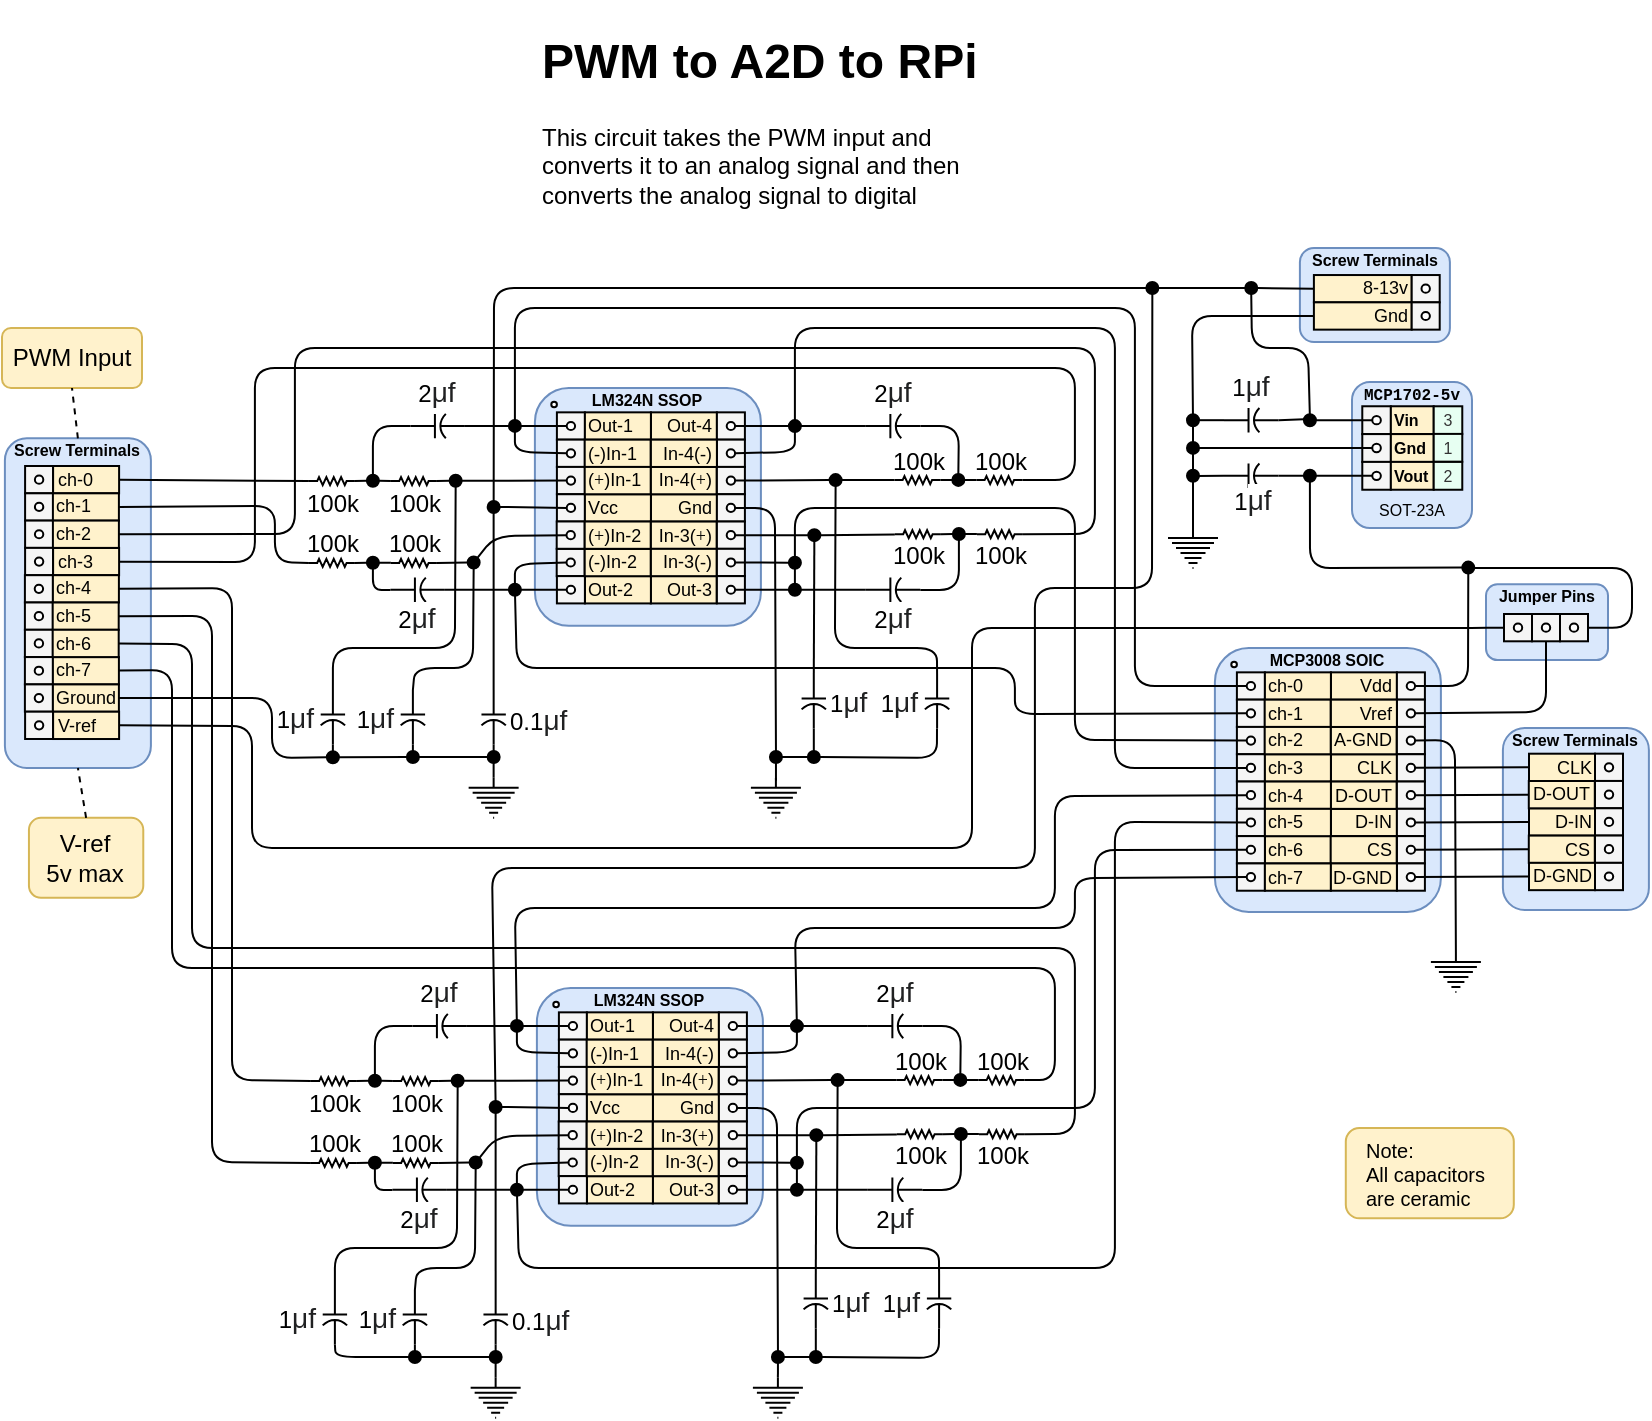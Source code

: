 <mxfile version="14.6.13" type="device"><diagram id="AmOtpBpn04vP_UrOHy-E" name="Page-1"><mxGraphModel dx="1862" dy="775" grid="1" gridSize="10" guides="1" tooltips="1" connect="1" arrows="1" fold="1" page="1" pageScale="1" pageWidth="1100" pageHeight="850" math="0" shadow="0"><root><mxCell id="0"/><mxCell id="1" parent="0"/><mxCell id="taRTPB22pi_-Q8uU6xPn-1556" value="Jumper Pins" style="rounded=1;whiteSpace=wrap;html=1;fontSize=8;align=center;fillColor=#dae8fc;strokeColor=#6c8ebf;fontStyle=1;verticalAlign=top;spacingTop=-5;" parent="1" vertex="1"><mxGeometry x="757" y="408.13" width="61" height="37.87" as="geometry"/></mxCell><mxCell id="taRTPB22pi_-Q8uU6xPn-1078" value="Screw Terminals" style="rounded=1;whiteSpace=wrap;html=1;fontSize=8;align=center;fillColor=#dae8fc;strokeColor=#6c8ebf;fontStyle=1;verticalAlign=top;spacingTop=-5;" parent="1" vertex="1"><mxGeometry x="16.45" y="335.14" width="73" height="164.86" as="geometry"/></mxCell><mxCell id="taRTPB22pi_-Q8uU6xPn-689" value="1&lt;span style=&quot;color: rgb(32 , 33 , 34) ; font-family: sans-serif ; font-size: 14px ; background-color: rgb(255 , 255 , 255)&quot;&gt;μf&lt;/span&gt;" style="pointerEvents=1;verticalLabelPosition=top;shadow=0;dashed=0;align=right;html=1;verticalAlign=middle;shape=mxgraph.electrical.capacitors.capacitor_2;fillColor=none;rotation=90;horizontal=0;labelPosition=center;spacingTop=0;spacingRight=2;" parent="1" vertex="1"><mxGeometry x="166.82" y="468.52" width="27.25" height="12.19" as="geometry"/></mxCell><mxCell id="taRTPB22pi_-Q8uU6xPn-690" value="" style="group" parent="1" vertex="1" connectable="0"><mxGeometry x="281.45" y="310" width="113" height="118.93" as="geometry"/></mxCell><mxCell id="taRTPB22pi_-Q8uU6xPn-691" value="LM324N SSOP" style="rounded=1;whiteSpace=wrap;html=1;fontSize=8;align=center;fillColor=#dae8fc;strokeColor=#6c8ebf;fontStyle=1;verticalAlign=top;spacingTop=-5;" parent="taRTPB22pi_-Q8uU6xPn-690" vertex="1"><mxGeometry width="113" height="118.93" as="geometry"/></mxCell><mxCell id="taRTPB22pi_-Q8uU6xPn-692" value="Out-4" style="rounded=0;whiteSpace=wrap;html=1;strokeColor=#000000;fillColor=#fff2cc;fontSize=9;align=right;" parent="taRTPB22pi_-Q8uU6xPn-690" vertex="1"><mxGeometry x="58" y="12.17" width="33" height="13.65" as="geometry"/></mxCell><mxCell id="taRTPB22pi_-Q8uU6xPn-693" value="Out-3" style="rounded=0;whiteSpace=wrap;html=1;strokeColor=#000000;fillColor=#fff2cc;fontSize=9;align=right;" parent="taRTPB22pi_-Q8uU6xPn-690" vertex="1"><mxGeometry x="57.9" y="94.06" width="33" height="13.65" as="geometry"/></mxCell><mxCell id="taRTPB22pi_-Q8uU6xPn-694" value="Gnd" style="rounded=0;whiteSpace=wrap;html=1;strokeColor=#000000;fillColor=#fff2cc;fontSize=9;align=right;" parent="taRTPB22pi_-Q8uU6xPn-690" vertex="1"><mxGeometry x="58" y="53.13" width="33" height="13.65" as="geometry"/></mxCell><mxCell id="taRTPB22pi_-Q8uU6xPn-695" value="In-4(&lt;font face=&quot;Lucida Console&quot;&gt;+&lt;/font&gt;)" style="rounded=0;whiteSpace=wrap;html=1;strokeColor=#000000;fillColor=#fff2cc;fontSize=9;align=right;" parent="taRTPB22pi_-Q8uU6xPn-690" vertex="1"><mxGeometry x="57.9" y="39.48" width="33" height="13.65" as="geometry"/></mxCell><mxCell id="taRTPB22pi_-Q8uU6xPn-696" value="" style="rounded=0;whiteSpace=wrap;html=1;strokeColor=#000000;fillColor=#f5f5f5;fontSize=8;align=center;fontColor=#333333;" parent="taRTPB22pi_-Q8uU6xPn-690" vertex="1"><mxGeometry x="91" y="12.17" width="14" height="13.649" as="geometry"/></mxCell><mxCell id="taRTPB22pi_-Q8uU6xPn-697" value="" style="rounded=0;whiteSpace=wrap;html=1;strokeColor=#000000;fillColor=#f5f5f5;fontSize=8;align=center;fontColor=#333333;" parent="taRTPB22pi_-Q8uU6xPn-690" vertex="1"><mxGeometry x="11" y="12.17" width="14" height="13.649" as="geometry"/></mxCell><mxCell id="taRTPB22pi_-Q8uU6xPn-698" value="" style="verticalLabelPosition=bottom;shadow=0;dashed=0;align=center;html=1;verticalAlign=top;strokeWidth=1;shape=ellipse;fontSize=12;" parent="taRTPB22pi_-Q8uU6xPn-690" vertex="1"><mxGeometry x="15.9" y="16.947" width="4.2" height="4.095" as="geometry"/></mxCell><mxCell id="taRTPB22pi_-Q8uU6xPn-699" value="" style="verticalLabelPosition=bottom;shadow=0;dashed=0;align=center;html=1;verticalAlign=top;strokeWidth=1;shape=ellipse;fontSize=12;" parent="taRTPB22pi_-Q8uU6xPn-690" vertex="1"><mxGeometry x="95.9" y="16.947" width="4.2" height="4.095" as="geometry"/></mxCell><mxCell id="taRTPB22pi_-Q8uU6xPn-700" value="" style="rounded=0;whiteSpace=wrap;html=1;strokeColor=#000000;fillColor=#f5f5f5;fontSize=8;align=center;fontColor=#333333;" parent="taRTPB22pi_-Q8uU6xPn-690" vertex="1"><mxGeometry x="91" y="25.819" width="14" height="13.649" as="geometry"/></mxCell><mxCell id="taRTPB22pi_-Q8uU6xPn-701" value="" style="rounded=0;whiteSpace=wrap;html=1;strokeColor=#000000;fillColor=#f5f5f5;fontSize=8;align=center;fontColor=#333333;" parent="taRTPB22pi_-Q8uU6xPn-690" vertex="1"><mxGeometry x="11" y="25.819" width="14" height="13.649" as="geometry"/></mxCell><mxCell id="taRTPB22pi_-Q8uU6xPn-702" value="" style="verticalLabelPosition=bottom;shadow=0;dashed=0;align=center;html=1;verticalAlign=top;strokeWidth=1;shape=ellipse;fontSize=12;" parent="taRTPB22pi_-Q8uU6xPn-690" vertex="1"><mxGeometry x="15.9" y="30.596" width="4.2" height="4.095" as="geometry"/></mxCell><mxCell id="taRTPB22pi_-Q8uU6xPn-703" value="" style="verticalLabelPosition=bottom;shadow=0;dashed=0;align=center;html=1;verticalAlign=top;strokeWidth=1;shape=ellipse;fontSize=12;" parent="taRTPB22pi_-Q8uU6xPn-690" vertex="1"><mxGeometry x="95.9" y="30.596" width="4.2" height="4.095" as="geometry"/></mxCell><mxCell id="taRTPB22pi_-Q8uU6xPn-704" value="" style="rounded=0;whiteSpace=wrap;html=1;strokeColor=#000000;fillColor=#f5f5f5;fontSize=8;align=center;fontColor=#333333;" parent="taRTPB22pi_-Q8uU6xPn-690" vertex="1"><mxGeometry x="91" y="39.467" width="14" height="13.649" as="geometry"/></mxCell><mxCell id="taRTPB22pi_-Q8uU6xPn-705" value="" style="rounded=0;whiteSpace=wrap;html=1;strokeColor=#000000;fillColor=#f5f5f5;fontSize=8;align=center;fontColor=#333333;" parent="taRTPB22pi_-Q8uU6xPn-690" vertex="1"><mxGeometry x="11" y="39.467" width="14" height="13.649" as="geometry"/></mxCell><mxCell id="taRTPB22pi_-Q8uU6xPn-706" value="" style="verticalLabelPosition=bottom;shadow=0;dashed=0;align=center;html=1;verticalAlign=top;strokeWidth=1;shape=ellipse;fontSize=12;" parent="taRTPB22pi_-Q8uU6xPn-690" vertex="1"><mxGeometry x="15.9" y="44.244" width="4.2" height="4.095" as="geometry"/></mxCell><mxCell id="taRTPB22pi_-Q8uU6xPn-707" value="" style="verticalLabelPosition=bottom;shadow=0;dashed=0;align=center;html=1;verticalAlign=top;strokeWidth=1;shape=ellipse;fontSize=12;" parent="taRTPB22pi_-Q8uU6xPn-690" vertex="1"><mxGeometry x="95.9" y="44.244" width="4.2" height="4.095" as="geometry"/></mxCell><mxCell id="taRTPB22pi_-Q8uU6xPn-708" value="" style="rounded=0;whiteSpace=wrap;html=1;strokeColor=#000000;fillColor=#f5f5f5;fontSize=8;align=center;fontColor=#333333;" parent="taRTPB22pi_-Q8uU6xPn-690" vertex="1"><mxGeometry x="91" y="53.116" width="14" height="13.649" as="geometry"/></mxCell><mxCell id="taRTPB22pi_-Q8uU6xPn-709" value="" style="rounded=0;whiteSpace=wrap;html=1;strokeColor=#000000;fillColor=#f5f5f5;fontSize=8;align=center;fontColor=#333333;" parent="taRTPB22pi_-Q8uU6xPn-690" vertex="1"><mxGeometry x="11" y="53.116" width="14" height="13.649" as="geometry"/></mxCell><mxCell id="taRTPB22pi_-Q8uU6xPn-710" value="" style="verticalLabelPosition=bottom;shadow=0;dashed=0;align=center;html=1;verticalAlign=top;strokeWidth=1;shape=ellipse;fontSize=12;" parent="taRTPB22pi_-Q8uU6xPn-690" vertex="1"><mxGeometry x="15.9" y="57.893" width="4.2" height="4.095" as="geometry"/></mxCell><mxCell id="taRTPB22pi_-Q8uU6xPn-711" value="" style="verticalLabelPosition=bottom;shadow=0;dashed=0;align=center;html=1;verticalAlign=top;strokeWidth=1;shape=ellipse;fontSize=12;" parent="taRTPB22pi_-Q8uU6xPn-690" vertex="1"><mxGeometry x="95.9" y="57.893" width="4.2" height="4.095" as="geometry"/></mxCell><mxCell id="taRTPB22pi_-Q8uU6xPn-712" value="" style="verticalLabelPosition=bottom;shadow=0;dashed=0;align=center;html=1;verticalAlign=top;strokeWidth=1;shape=ellipse;perimeter=ellipsePerimeter;fontSize=8;" parent="taRTPB22pi_-Q8uU6xPn-690" vertex="1"><mxGeometry x="8.2" y="6.931" width="2.8" height="2.73" as="geometry"/></mxCell><mxCell id="taRTPB22pi_-Q8uU6xPn-713" value="Out-1" style="rounded=0;whiteSpace=wrap;html=1;strokeColor=#000000;fillColor=#fff2cc;fontSize=9;align=left;" parent="taRTPB22pi_-Q8uU6xPn-690" vertex="1"><mxGeometry x="25" y="12.17" width="33" height="13.65" as="geometry"/></mxCell><mxCell id="taRTPB22pi_-Q8uU6xPn-714" value="Out-2" style="rounded=0;whiteSpace=wrap;html=1;strokeColor=#000000;fillColor=#fff2cc;fontSize=9;align=left;" parent="taRTPB22pi_-Q8uU6xPn-690" vertex="1"><mxGeometry x="25" y="94.06" width="33" height="13.65" as="geometry"/></mxCell><mxCell id="taRTPB22pi_-Q8uU6xPn-715" value="Vcc" style="rounded=0;whiteSpace=wrap;html=1;strokeColor=#000000;fillColor=#fff2cc;fontSize=9;align=left;" parent="taRTPB22pi_-Q8uU6xPn-690" vertex="1"><mxGeometry x="25" y="53.13" width="33" height="13.65" as="geometry"/></mxCell><mxCell id="taRTPB22pi_-Q8uU6xPn-716" value="(&lt;font face=&quot;Lucida Console&quot;&gt;-&lt;/font&gt;)In-1" style="rounded=0;whiteSpace=wrap;html=1;strokeColor=#000000;fillColor=#fff2cc;fontSize=9;align=left;" parent="taRTPB22pi_-Q8uU6xPn-690" vertex="1"><mxGeometry x="24.9" y="25.83" width="33" height="13.65" as="geometry"/></mxCell><mxCell id="taRTPB22pi_-Q8uU6xPn-717" value="In-4(&lt;font face=&quot;Lucida Console&quot;&gt;-&lt;/font&gt;)" style="rounded=0;whiteSpace=wrap;html=1;strokeColor=#000000;fillColor=#fff2cc;fontSize=9;align=right;" parent="taRTPB22pi_-Q8uU6xPn-690" vertex="1"><mxGeometry x="58" y="25.83" width="33" height="13.65" as="geometry"/></mxCell><mxCell id="taRTPB22pi_-Q8uU6xPn-718" value="In-3(&lt;font face=&quot;Lucida Console&quot;&gt;+&lt;/font&gt;)" style="rounded=0;whiteSpace=wrap;html=1;strokeColor=#000000;fillColor=#fff2cc;fontSize=9;align=right;" parent="taRTPB22pi_-Q8uU6xPn-690" vertex="1"><mxGeometry x="57.9" y="66.78" width="33" height="13.65" as="geometry"/></mxCell><mxCell id="taRTPB22pi_-Q8uU6xPn-719" value="In-3(&lt;font face=&quot;Lucida Console&quot;&gt;-&lt;/font&gt;)" style="rounded=0;whiteSpace=wrap;html=1;strokeColor=#000000;fillColor=#fff2cc;fontSize=9;align=right;" parent="taRTPB22pi_-Q8uU6xPn-690" vertex="1"><mxGeometry x="57.9" y="80.43" width="33" height="13.65" as="geometry"/></mxCell><mxCell id="taRTPB22pi_-Q8uU6xPn-720" value="" style="rounded=0;whiteSpace=wrap;html=1;strokeColor=#000000;fillColor=#f5f5f5;fontSize=8;align=center;fontColor=#333333;" parent="taRTPB22pi_-Q8uU6xPn-690" vertex="1"><mxGeometry x="91" y="66.76" width="14" height="13.649" as="geometry"/></mxCell><mxCell id="taRTPB22pi_-Q8uU6xPn-721" value="" style="rounded=0;whiteSpace=wrap;html=1;strokeColor=#000000;fillColor=#f5f5f5;fontSize=8;align=center;fontColor=#333333;" parent="taRTPB22pi_-Q8uU6xPn-690" vertex="1"><mxGeometry x="10.9" y="80.43" width="14" height="13.649" as="geometry"/></mxCell><mxCell id="taRTPB22pi_-Q8uU6xPn-722" value="" style="verticalLabelPosition=bottom;shadow=0;dashed=0;align=center;html=1;verticalAlign=top;strokeWidth=1;shape=ellipse;fontSize=12;" parent="taRTPB22pi_-Q8uU6xPn-690" vertex="1"><mxGeometry x="15.8" y="85.207" width="4.2" height="4.095" as="geometry"/></mxCell><mxCell id="taRTPB22pi_-Q8uU6xPn-723" value="" style="verticalLabelPosition=bottom;shadow=0;dashed=0;align=center;html=1;verticalAlign=top;strokeWidth=1;shape=ellipse;fontSize=12;" parent="taRTPB22pi_-Q8uU6xPn-690" vertex="1"><mxGeometry x="95.9" y="71.537" width="4.2" height="4.095" as="geometry"/></mxCell><mxCell id="taRTPB22pi_-Q8uU6xPn-724" value="" style="rounded=0;whiteSpace=wrap;html=1;strokeColor=#000000;fillColor=#f5f5f5;fontSize=8;align=center;fontColor=#333333;" parent="taRTPB22pi_-Q8uU6xPn-690" vertex="1"><mxGeometry x="91" y="80.409" width="14" height="13.649" as="geometry"/></mxCell><mxCell id="taRTPB22pi_-Q8uU6xPn-725" value="" style="verticalLabelPosition=bottom;shadow=0;dashed=0;align=center;html=1;verticalAlign=top;strokeWidth=1;shape=ellipse;fontSize=12;" parent="taRTPB22pi_-Q8uU6xPn-690" vertex="1"><mxGeometry x="95.9" y="85.186" width="4.2" height="4.095" as="geometry"/></mxCell><mxCell id="taRTPB22pi_-Q8uU6xPn-726" value="" style="rounded=0;whiteSpace=wrap;html=1;strokeColor=#000000;fillColor=#f5f5f5;fontSize=8;align=center;fontColor=#333333;" parent="taRTPB22pi_-Q8uU6xPn-690" vertex="1"><mxGeometry x="91" y="94.057" width="14" height="13.649" as="geometry"/></mxCell><mxCell id="taRTPB22pi_-Q8uU6xPn-727" value="" style="rounded=0;whiteSpace=wrap;html=1;strokeColor=#000000;fillColor=#f5f5f5;fontSize=8;align=center;fontColor=#333333;" parent="taRTPB22pi_-Q8uU6xPn-690" vertex="1"><mxGeometry x="11" y="94.057" width="14" height="13.649" as="geometry"/></mxCell><mxCell id="taRTPB22pi_-Q8uU6xPn-728" value="" style="verticalLabelPosition=bottom;shadow=0;dashed=0;align=center;html=1;verticalAlign=top;strokeWidth=1;shape=ellipse;fontSize=12;" parent="taRTPB22pi_-Q8uU6xPn-690" vertex="1"><mxGeometry x="15.9" y="98.834" width="4.2" height="4.095" as="geometry"/></mxCell><mxCell id="taRTPB22pi_-Q8uU6xPn-729" value="" style="verticalLabelPosition=bottom;shadow=0;dashed=0;align=center;html=1;verticalAlign=top;strokeWidth=1;shape=ellipse;fontSize=12;" parent="taRTPB22pi_-Q8uU6xPn-690" vertex="1"><mxGeometry x="95.9" y="98.834" width="4.2" height="4.095" as="geometry"/></mxCell><mxCell id="taRTPB22pi_-Q8uU6xPn-730" value="(&lt;font face=&quot;Lucida Console&quot;&gt;+&lt;/font&gt;)In-1" style="rounded=0;whiteSpace=wrap;html=1;strokeColor=#000000;fillColor=#fff2cc;fontSize=9;align=left;" parent="taRTPB22pi_-Q8uU6xPn-690" vertex="1"><mxGeometry x="24.9" y="39.47" width="33" height="13.65" as="geometry"/></mxCell><mxCell id="taRTPB22pi_-Q8uU6xPn-731" value="(&lt;font face=&quot;Lucida Console&quot;&gt;-&lt;/font&gt;)In-2" style="rounded=0;whiteSpace=wrap;html=1;strokeColor=#000000;fillColor=#fff2cc;fontSize=9;align=left;" parent="taRTPB22pi_-Q8uU6xPn-690" vertex="1"><mxGeometry x="24.9" y="80.45" width="33" height="13.65" as="geometry"/></mxCell><mxCell id="taRTPB22pi_-Q8uU6xPn-732" value="" style="rounded=0;whiteSpace=wrap;html=1;strokeColor=#000000;fillColor=#f5f5f5;fontSize=8;align=center;fontColor=#333333;" parent="taRTPB22pi_-Q8uU6xPn-690" vertex="1"><mxGeometry x="10.9" y="66.739" width="14" height="13.649" as="geometry"/></mxCell><mxCell id="taRTPB22pi_-Q8uU6xPn-733" value="" style="verticalLabelPosition=bottom;shadow=0;dashed=0;align=center;html=1;verticalAlign=top;strokeWidth=1;shape=ellipse;fontSize=12;" parent="taRTPB22pi_-Q8uU6xPn-690" vertex="1"><mxGeometry x="15.8" y="71.516" width="4.2" height="4.095" as="geometry"/></mxCell><mxCell id="taRTPB22pi_-Q8uU6xPn-734" value="(&lt;font face=&quot;Lucida Console&quot;&gt;+&lt;/font&gt;)In-2" style="rounded=0;whiteSpace=wrap;html=1;strokeColor=#000000;fillColor=#fff2cc;fontSize=9;align=left;" parent="taRTPB22pi_-Q8uU6xPn-690" vertex="1"><mxGeometry x="24.9" y="66.76" width="33" height="13.65" as="geometry"/></mxCell><mxCell id="taRTPB22pi_-Q8uU6xPn-735" value="" style="group" parent="1" vertex="1" connectable="0"><mxGeometry x="148.45" y="353.41" width="84" height="6" as="geometry"/></mxCell><mxCell id="taRTPB22pi_-Q8uU6xPn-736" value="100k" style="pointerEvents=1;verticalLabelPosition=bottom;shadow=0;dashed=0;align=center;html=1;verticalAlign=top;shape=mxgraph.electrical.resistors.resistor_2;spacingTop=-5;" parent="taRTPB22pi_-Q8uU6xPn-735" vertex="1"><mxGeometry x="20" y="1.12" width="23" height="4" as="geometry"/></mxCell><mxCell id="taRTPB22pi_-Q8uU6xPn-737" value="100k" style="pointerEvents=1;verticalLabelPosition=bottom;shadow=0;dashed=0;align=center;html=1;verticalAlign=top;shape=mxgraph.electrical.resistors.resistor_2;spacingTop=-5;" parent="taRTPB22pi_-Q8uU6xPn-735" vertex="1"><mxGeometry x="61" y="1.12" width="23" height="4" as="geometry"/></mxCell><mxCell id="taRTPB22pi_-Q8uU6xPn-738" style="edgeStyle=none;rounded=1;orthogonalLoop=1;jettySize=auto;html=1;entryX=1;entryY=0.5;entryDx=0;entryDy=0;entryPerimeter=0;endArrow=none;endFill=0;" parent="taRTPB22pi_-Q8uU6xPn-735" source="taRTPB22pi_-Q8uU6xPn-739" target="taRTPB22pi_-Q8uU6xPn-736" edge="1"><mxGeometry relative="1" as="geometry"/></mxCell><mxCell id="taRTPB22pi_-Q8uU6xPn-739" value="" style="ellipse;whiteSpace=wrap;html=1;aspect=fixed;fillColor=#000000;" parent="taRTPB22pi_-Q8uU6xPn-735" vertex="1"><mxGeometry x="49" width="6" height="6" as="geometry"/></mxCell><mxCell id="taRTPB22pi_-Q8uU6xPn-740" style="edgeStyle=none;rounded=1;orthogonalLoop=1;jettySize=auto;html=1;entryX=1;entryY=0.5;entryDx=0;entryDy=0;endArrow=none;endFill=0;" parent="taRTPB22pi_-Q8uU6xPn-735" source="taRTPB22pi_-Q8uU6xPn-737" target="taRTPB22pi_-Q8uU6xPn-739" edge="1"><mxGeometry relative="1" as="geometry"/></mxCell><mxCell id="taRTPB22pi_-Q8uU6xPn-741" value="" style="group" parent="1" vertex="1" connectable="0"><mxGeometry x="148.45" y="394.35" width="84" height="6" as="geometry"/></mxCell><mxCell id="taRTPB22pi_-Q8uU6xPn-742" value="100k" style="pointerEvents=1;verticalLabelPosition=top;shadow=0;dashed=0;align=center;html=1;verticalAlign=bottom;shape=mxgraph.electrical.resistors.resistor_2;spacingTop=0;labelPosition=center;spacingBottom=-2;" parent="taRTPB22pi_-Q8uU6xPn-741" vertex="1"><mxGeometry x="20" y="1.12" width="23" height="4" as="geometry"/></mxCell><mxCell id="taRTPB22pi_-Q8uU6xPn-743" value="100k" style="pointerEvents=1;verticalLabelPosition=top;shadow=0;dashed=0;align=center;html=1;verticalAlign=bottom;shape=mxgraph.electrical.resistors.resistor_2;spacingTop=0;labelPosition=center;spacingLeft=0;spacingRight=0;spacingBottom=-2;" parent="taRTPB22pi_-Q8uU6xPn-741" vertex="1"><mxGeometry x="61" y="1.12" width="23" height="4" as="geometry"/></mxCell><mxCell id="taRTPB22pi_-Q8uU6xPn-744" style="edgeStyle=none;rounded=1;orthogonalLoop=1;jettySize=auto;html=1;entryX=1;entryY=0.5;entryDx=0;entryDy=0;entryPerimeter=0;endArrow=none;endFill=0;" parent="taRTPB22pi_-Q8uU6xPn-741" source="taRTPB22pi_-Q8uU6xPn-745" target="taRTPB22pi_-Q8uU6xPn-742" edge="1"><mxGeometry relative="1" as="geometry"/></mxCell><mxCell id="taRTPB22pi_-Q8uU6xPn-745" value="" style="ellipse;whiteSpace=wrap;html=1;aspect=fixed;fillColor=#000000;" parent="taRTPB22pi_-Q8uU6xPn-741" vertex="1"><mxGeometry x="49" width="6" height="6" as="geometry"/></mxCell><mxCell id="taRTPB22pi_-Q8uU6xPn-746" style="edgeStyle=none;rounded=1;orthogonalLoop=1;jettySize=auto;html=1;entryX=1;entryY=0.5;entryDx=0;entryDy=0;endArrow=none;endFill=0;" parent="taRTPB22pi_-Q8uU6xPn-741" source="taRTPB22pi_-Q8uU6xPn-743" target="taRTPB22pi_-Q8uU6xPn-745" edge="1"><mxGeometry relative="1" as="geometry"/></mxCell><mxCell id="taRTPB22pi_-Q8uU6xPn-747" style="edgeStyle=none;rounded=1;orthogonalLoop=1;jettySize=auto;html=1;entryX=1;entryY=0.5;entryDx=0;entryDy=0;endArrow=none;endFill=0;" parent="1" source="taRTPB22pi_-Q8uU6xPn-748" target="taRTPB22pi_-Q8uU6xPn-699" edge="1"><mxGeometry relative="1" as="geometry"/></mxCell><mxCell id="taRTPB22pi_-Q8uU6xPn-748" value="" style="ellipse;whiteSpace=wrap;html=1;aspect=fixed;fillColor=#000000;" parent="1" vertex="1"><mxGeometry x="408.45" y="326.04" width="6" height="6" as="geometry"/></mxCell><mxCell id="taRTPB22pi_-Q8uU6xPn-749" style="edgeStyle=none;rounded=1;orthogonalLoop=1;jettySize=auto;html=1;entryX=1;entryY=0.5;entryDx=0;entryDy=0;endArrow=none;endFill=0;" parent="1" source="taRTPB22pi_-Q8uU6xPn-750" target="taRTPB22pi_-Q8uU6xPn-729" edge="1"><mxGeometry relative="1" as="geometry"/></mxCell><mxCell id="taRTPB22pi_-Q8uU6xPn-750" value="" style="ellipse;whiteSpace=wrap;html=1;aspect=fixed;fillColor=#000000;" parent="1" vertex="1"><mxGeometry x="408.45" y="407.88" width="6" height="6" as="geometry"/></mxCell><mxCell id="taRTPB22pi_-Q8uU6xPn-751" style="edgeStyle=none;rounded=1;orthogonalLoop=1;jettySize=auto;html=1;entryX=0;entryY=0.5;entryDx=0;entryDy=0;endArrow=none;endFill=0;" parent="1" source="taRTPB22pi_-Q8uU6xPn-752" target="taRTPB22pi_-Q8uU6xPn-728" edge="1"><mxGeometry relative="1" as="geometry"/></mxCell><mxCell id="taRTPB22pi_-Q8uU6xPn-752" value="" style="ellipse;whiteSpace=wrap;html=1;aspect=fixed;fillColor=#000000;" parent="1" vertex="1"><mxGeometry x="268.45" y="407.88" width="6" height="6" as="geometry"/></mxCell><mxCell id="taRTPB22pi_-Q8uU6xPn-753" style="edgeStyle=none;rounded=1;orthogonalLoop=1;jettySize=auto;html=1;entryX=0;entryY=0.5;entryDx=0;entryDy=0;endArrow=none;endFill=0;" parent="1" source="taRTPB22pi_-Q8uU6xPn-754" target="taRTPB22pi_-Q8uU6xPn-698" edge="1"><mxGeometry relative="1" as="geometry"/></mxCell><mxCell id="taRTPB22pi_-Q8uU6xPn-754" value="" style="ellipse;whiteSpace=wrap;html=1;aspect=fixed;fillColor=#000000;" parent="1" vertex="1"><mxGeometry x="268.45" y="325.95" width="6" height="6" as="geometry"/></mxCell><mxCell id="taRTPB22pi_-Q8uU6xPn-755" value="" style="pointerEvents=1;verticalLabelPosition=bottom;shadow=0;dashed=0;align=center;html=1;verticalAlign=top;shape=mxgraph.electrical.signal_sources.protective_earth;fontColor=#FFFF00;" parent="1" vertex="1"><mxGeometry x="389.45" y="504.83" width="25" height="20" as="geometry"/></mxCell><mxCell id="taRTPB22pi_-Q8uU6xPn-756" style="edgeStyle=none;rounded=1;orthogonalLoop=1;jettySize=auto;html=1;endArrow=none;endFill=0;entryX=0.5;entryY=0;entryDx=0;entryDy=0;exitX=1;exitY=0.5;exitDx=0;exitDy=0;" parent="1" source="taRTPB22pi_-Q8uU6xPn-711" target="taRTPB22pi_-Q8uU6xPn-846" edge="1"><mxGeometry relative="1" as="geometry"><mxPoint x="402.45" y="480" as="targetPoint"/><Array as="points"><mxPoint x="401.45" y="370"/></Array></mxGeometry></mxCell><mxCell id="taRTPB22pi_-Q8uU6xPn-757" style="edgeStyle=none;rounded=1;orthogonalLoop=1;jettySize=auto;html=1;entryX=0;entryY=0.5;entryDx=0;entryDy=0;endArrow=none;endFill=0;" parent="1" source="taRTPB22pi_-Q8uU6xPn-759" target="taRTPB22pi_-Q8uU6xPn-752" edge="1"><mxGeometry relative="1" as="geometry"/></mxCell><mxCell id="taRTPB22pi_-Q8uU6xPn-758" style="edgeStyle=none;rounded=1;orthogonalLoop=1;jettySize=auto;html=1;endArrow=none;endFill=0;entryX=0.5;entryY=1;entryDx=0;entryDy=0;" parent="1" source="taRTPB22pi_-Q8uU6xPn-759" target="taRTPB22pi_-Q8uU6xPn-745" edge="1"><mxGeometry relative="1" as="geometry"><mxPoint x="121.45" y="420" as="targetPoint"/><Array as="points"><mxPoint x="200.45" y="411"/></Array></mxGeometry></mxCell><mxCell id="taRTPB22pi_-Q8uU6xPn-759" value="2&lt;span style=&quot;color: rgb(32 , 33 , 34) ; font-family: sans-serif ; font-size: 14px ; background-color: rgb(255 , 255 , 255)&quot;&gt;μf&lt;/span&gt;" style="pointerEvents=1;verticalLabelPosition=bottom;shadow=0;dashed=0;align=center;html=1;verticalAlign=middle;shape=mxgraph.electrical.capacitors.capacitor_2;fillColor=none;rotation=0;horizontal=1;labelPosition=center;spacingTop=4;spacingRight=2;spacingBottom=0;" parent="1" vertex="1"><mxGeometry x="209.2" y="404.81" width="27.25" height="12.19" as="geometry"/></mxCell><mxCell id="taRTPB22pi_-Q8uU6xPn-760" style="edgeStyle=none;rounded=1;orthogonalLoop=1;jettySize=auto;html=1;entryX=0;entryY=0.5;entryDx=0;entryDy=0;endArrow=none;endFill=0;" parent="1" source="taRTPB22pi_-Q8uU6xPn-762" target="taRTPB22pi_-Q8uU6xPn-733" edge="1"><mxGeometry relative="1" as="geometry"><Array as="points"><mxPoint x="261.45" y="384"/></Array></mxGeometry></mxCell><mxCell id="taRTPB22pi_-Q8uU6xPn-761" style="edgeStyle=none;rounded=1;orthogonalLoop=1;jettySize=auto;html=1;entryX=1;entryY=0.5;entryDx=0;entryDy=0;entryPerimeter=0;endArrow=none;endFill=0;" parent="1" source="taRTPB22pi_-Q8uU6xPn-762" target="taRTPB22pi_-Q8uU6xPn-743" edge="1"><mxGeometry relative="1" as="geometry"/></mxCell><mxCell id="taRTPB22pi_-Q8uU6xPn-762" value="" style="ellipse;whiteSpace=wrap;html=1;aspect=fixed;fillColor=#000000;" parent="1" vertex="1"><mxGeometry x="247.83" y="394.23" width="6" height="6" as="geometry"/></mxCell><mxCell id="taRTPB22pi_-Q8uU6xPn-763" style="edgeStyle=none;rounded=1;orthogonalLoop=1;jettySize=auto;html=1;entryX=0;entryY=0.5;entryDx=0;entryDy=0;endArrow=none;endFill=0;" parent="1" source="taRTPB22pi_-Q8uU6xPn-765" target="taRTPB22pi_-Q8uU6xPn-706" edge="1"><mxGeometry relative="1" as="geometry"/></mxCell><mxCell id="taRTPB22pi_-Q8uU6xPn-764" style="edgeStyle=none;rounded=1;orthogonalLoop=1;jettySize=auto;html=1;entryX=0;entryY=0.5;entryDx=0;entryDy=0;entryPerimeter=0;endArrow=none;endFill=0;" parent="1" source="taRTPB22pi_-Q8uU6xPn-765" target="taRTPB22pi_-Q8uU6xPn-689" edge="1"><mxGeometry relative="1" as="geometry"><Array as="points"><mxPoint x="241.45" y="440"/><mxPoint x="180.45" y="440"/></Array></mxGeometry></mxCell><mxCell id="taRTPB22pi_-Q8uU6xPn-765" value="" style="ellipse;whiteSpace=wrap;html=1;aspect=fixed;fillColor=#000000;" parent="1" vertex="1"><mxGeometry x="238.83" y="353.41" width="6" height="6" as="geometry"/></mxCell><mxCell id="taRTPB22pi_-Q8uU6xPn-766" style="edgeStyle=none;rounded=1;orthogonalLoop=1;jettySize=auto;html=1;entryX=0;entryY=0.5;entryDx=0;entryDy=0;endArrow=none;endFill=0;" parent="1" source="taRTPB22pi_-Q8uU6xPn-737" target="taRTPB22pi_-Q8uU6xPn-765" edge="1"><mxGeometry relative="1" as="geometry"/></mxCell><mxCell id="taRTPB22pi_-Q8uU6xPn-767" value="" style="pointerEvents=1;verticalLabelPosition=bottom;shadow=0;dashed=0;align=center;html=1;verticalAlign=top;shape=mxgraph.electrical.signal_sources.protective_earth;fontColor=#FFFF00;" parent="1" vertex="1"><mxGeometry x="248.32" y="504.83" width="25" height="20" as="geometry"/></mxCell><mxCell id="taRTPB22pi_-Q8uU6xPn-768" style="edgeStyle=none;rounded=1;orthogonalLoop=1;jettySize=auto;html=1;entryX=1;entryY=0.5;entryDx=0;entryDy=0;entryPerimeter=0;endArrow=none;endFill=0;" parent="1" source="taRTPB22pi_-Q8uU6xPn-770" target="taRTPB22pi_-Q8uU6xPn-772" edge="1"><mxGeometry relative="1" as="geometry"/></mxCell><mxCell id="taRTPB22pi_-Q8uU6xPn-769" style="edgeStyle=none;rounded=1;orthogonalLoop=1;jettySize=auto;html=1;entryX=0.5;entryY=0;entryDx=0;entryDy=0;entryPerimeter=0;endArrow=none;endFill=0;" parent="1" source="taRTPB22pi_-Q8uU6xPn-770" target="taRTPB22pi_-Q8uU6xPn-767" edge="1"><mxGeometry relative="1" as="geometry"/></mxCell><mxCell id="taRTPB22pi_-Q8uU6xPn-770" value="" style="ellipse;whiteSpace=wrap;html=1;aspect=fixed;fillColor=#000000;" parent="1" vertex="1"><mxGeometry x="257.83" y="491.51" width="6" height="6" as="geometry"/></mxCell><mxCell id="taRTPB22pi_-Q8uU6xPn-771" style="edgeStyle=none;rounded=1;orthogonalLoop=1;jettySize=auto;html=1;entryX=0.5;entryY=1;entryDx=0;entryDy=0;endArrow=none;endFill=0;exitX=0;exitY=0.5;exitDx=0;exitDy=0;exitPerimeter=0;" parent="1" source="taRTPB22pi_-Q8uU6xPn-773" target="taRTPB22pi_-Q8uU6xPn-762" edge="1"><mxGeometry relative="1" as="geometry"><Array as="points"><mxPoint x="221.45" y="450"/><mxPoint x="250.45" y="450"/></Array></mxGeometry></mxCell><mxCell id="taRTPB22pi_-Q8uU6xPn-772" value="0.1&lt;span style=&quot;color: rgb(32 , 33 , 34) ; font-family: sans-serif ; font-size: 14px ; background-color: rgb(255 , 255 , 255)&quot;&gt;μf&lt;/span&gt;" style="pointerEvents=1;verticalLabelPosition=bottom;shadow=0;dashed=0;align=left;html=1;verticalAlign=top;shape=mxgraph.electrical.capacitors.capacitor_2;fillColor=none;rotation=90;horizontal=0;labelPosition=center;spacingTop=0;spacingRight=2;" parent="1" vertex="1"><mxGeometry x="247.2" y="468.52" width="27.25" height="12.19" as="geometry"/></mxCell><mxCell id="taRTPB22pi_-Q8uU6xPn-773" value="1&lt;span style=&quot;color: rgb(32 , 33 , 34) ; font-family: sans-serif ; font-size: 14px ; background-color: rgb(255 , 255 , 255)&quot;&gt;μf&lt;/span&gt;" style="pointerEvents=1;verticalLabelPosition=top;shadow=0;dashed=0;align=right;html=1;verticalAlign=middle;shape=mxgraph.electrical.capacitors.capacitor_2;fillColor=none;rotation=90;horizontal=0;labelPosition=center;spacingTop=0;spacingRight=2;" parent="1" vertex="1"><mxGeometry x="206.82" y="468.52" width="27.25" height="12.19" as="geometry"/></mxCell><mxCell id="taRTPB22pi_-Q8uU6xPn-774" style="edgeStyle=none;rounded=1;orthogonalLoop=1;jettySize=auto;html=1;entryX=0;entryY=0.5;entryDx=0;entryDy=0;endArrow=none;endFill=0;" parent="1" source="taRTPB22pi_-Q8uU6xPn-777" target="taRTPB22pi_-Q8uU6xPn-770" edge="1"><mxGeometry relative="1" as="geometry"/></mxCell><mxCell id="taRTPB22pi_-Q8uU6xPn-776" style="edgeStyle=none;rounded=1;orthogonalLoop=1;jettySize=auto;html=1;endArrow=none;endFill=0;entryX=1;entryY=0.5;entryDx=0;entryDy=0;entryPerimeter=0;" parent="1" source="taRTPB22pi_-Q8uU6xPn-777" target="taRTPB22pi_-Q8uU6xPn-773" edge="1"><mxGeometry relative="1" as="geometry"><mxPoint x="230.82" y="524.52" as="targetPoint"/></mxGeometry></mxCell><mxCell id="taRTPB22pi_-Q8uU6xPn-777" value="" style="ellipse;whiteSpace=wrap;html=1;aspect=fixed;fillColor=#000000;" parent="1" vertex="1"><mxGeometry x="217.45" y="491.51" width="6" height="6" as="geometry"/></mxCell><mxCell id="taRTPB22pi_-Q8uU6xPn-778" style="rounded=1;orthogonalLoop=1;jettySize=auto;html=1;endArrow=none;endFill=0;entryX=1;entryY=0.5;entryDx=0;entryDy=0;exitX=0;exitY=0.5;exitDx=0;exitDy=0;exitPerimeter=0;" parent="1" source="taRTPB22pi_-Q8uU6xPn-736" target="taRTPB22pi_-Q8uU6xPn-789" edge="1"><mxGeometry relative="1" as="geometry"><mxPoint x="61.45" y="356.41" as="targetPoint"/></mxGeometry></mxCell><mxCell id="taRTPB22pi_-Q8uU6xPn-779" style="edgeStyle=none;rounded=1;orthogonalLoop=1;jettySize=auto;html=1;entryX=1;entryY=0.5;entryDx=0;entryDy=0;endArrow=none;endFill=0;exitX=0;exitY=0.5;exitDx=0;exitDy=0;exitPerimeter=0;" parent="1" source="taRTPB22pi_-Q8uU6xPn-742" target="taRTPB22pi_-Q8uU6xPn-791" edge="1"><mxGeometry relative="1" as="geometry"><Array as="points"><mxPoint x="151.45" y="397"/><mxPoint x="151.45" y="369"/></Array></mxGeometry></mxCell><mxCell id="taRTPB22pi_-Q8uU6xPn-780" value="" style="group" parent="1" vertex="1" connectable="0"><mxGeometry x="26.45" y="348.999" width="47.1" height="109.2" as="geometry"/></mxCell><mxCell id="taRTPB22pi_-Q8uU6xPn-781" value="" style="rounded=0;whiteSpace=wrap;html=1;strokeColor=#000000;fillColor=#f5f5f5;fontSize=8;align=center;fontColor=#333333;" parent="taRTPB22pi_-Q8uU6xPn-780" vertex="1"><mxGeometry x="0.1" width="14" height="13.649" as="geometry"/></mxCell><mxCell id="taRTPB22pi_-Q8uU6xPn-782" value="" style="verticalLabelPosition=bottom;shadow=0;dashed=0;align=center;html=1;verticalAlign=top;strokeWidth=1;shape=ellipse;fontSize=12;" parent="taRTPB22pi_-Q8uU6xPn-780" vertex="1"><mxGeometry x="5.0" y="4.777" width="4.2" height="4.095" as="geometry"/></mxCell><mxCell id="taRTPB22pi_-Q8uU6xPn-783" value="" style="rounded=0;whiteSpace=wrap;html=1;strokeColor=#000000;fillColor=#f5f5f5;fontSize=8;align=center;fontColor=#333333;" parent="taRTPB22pi_-Q8uU6xPn-780" vertex="1"><mxGeometry x="0.1" y="13.649" width="14" height="13.649" as="geometry"/></mxCell><mxCell id="taRTPB22pi_-Q8uU6xPn-784" value="" style="verticalLabelPosition=bottom;shadow=0;dashed=0;align=center;html=1;verticalAlign=top;strokeWidth=1;shape=ellipse;fontSize=12;" parent="taRTPB22pi_-Q8uU6xPn-780" vertex="1"><mxGeometry x="5.0" y="18.426" width="4.2" height="4.095" as="geometry"/></mxCell><mxCell id="taRTPB22pi_-Q8uU6xPn-785" value="" style="rounded=0;whiteSpace=wrap;html=1;strokeColor=#000000;fillColor=#f5f5f5;fontSize=8;align=center;fontColor=#333333;" parent="taRTPB22pi_-Q8uU6xPn-780" vertex="1"><mxGeometry x="0.1" y="27.297" width="14" height="13.649" as="geometry"/></mxCell><mxCell id="taRTPB22pi_-Q8uU6xPn-786" value="" style="verticalLabelPosition=bottom;shadow=0;dashed=0;align=center;html=1;verticalAlign=top;strokeWidth=1;shape=ellipse;fontSize=12;" parent="taRTPB22pi_-Q8uU6xPn-780" vertex="1"><mxGeometry x="5.0" y="32.074" width="4.2" height="4.095" as="geometry"/></mxCell><mxCell id="taRTPB22pi_-Q8uU6xPn-787" value="" style="rounded=0;whiteSpace=wrap;html=1;strokeColor=#000000;fillColor=#f5f5f5;fontSize=8;align=center;fontColor=#333333;" parent="taRTPB22pi_-Q8uU6xPn-780" vertex="1"><mxGeometry x="0.1" y="40.946" width="14" height="13.649" as="geometry"/></mxCell><mxCell id="taRTPB22pi_-Q8uU6xPn-788" value="" style="verticalLabelPosition=bottom;shadow=0;dashed=0;align=center;html=1;verticalAlign=top;strokeWidth=1;shape=ellipse;fontSize=12;" parent="taRTPB22pi_-Q8uU6xPn-780" vertex="1"><mxGeometry x="5.0" y="45.723" width="4.2" height="4.095" as="geometry"/></mxCell><mxCell id="taRTPB22pi_-Q8uU6xPn-789" value="ch-0" style="rounded=0;whiteSpace=wrap;html=1;strokeColor=#000000;fillColor=#fff2cc;fontSize=9;align=left;" parent="taRTPB22pi_-Q8uU6xPn-780" vertex="1"><mxGeometry x="14.1" width="33" height="13.65" as="geometry"/></mxCell><mxCell id="taRTPB22pi_-Q8uU6xPn-790" value="ch-3" style="rounded=0;whiteSpace=wrap;html=1;strokeColor=#000000;fillColor=#fff2cc;fontSize=9;align=left;" parent="taRTPB22pi_-Q8uU6xPn-780" vertex="1"><mxGeometry x="14.1" y="40.96" width="33" height="13.65" as="geometry"/></mxCell><mxCell id="taRTPB22pi_-Q8uU6xPn-791" value="ch-1" style="rounded=0;whiteSpace=wrap;html=1;strokeColor=#000000;fillColor=#fff2cc;fontSize=9;align=left;" parent="taRTPB22pi_-Q8uU6xPn-780" vertex="1"><mxGeometry x="14.0" y="13.66" width="33" height="13.65" as="geometry"/></mxCell><mxCell id="taRTPB22pi_-Q8uU6xPn-792" value="ch-2" style="rounded=0;whiteSpace=wrap;html=1;strokeColor=#000000;fillColor=#fff2cc;fontSize=9;align=left;" parent="taRTPB22pi_-Q8uU6xPn-780" vertex="1"><mxGeometry x="14.0" y="27.3" width="33" height="13.65" as="geometry"/></mxCell><mxCell id="taRTPB22pi_-Q8uU6xPn-793" value="" style="rounded=0;whiteSpace=wrap;html=1;strokeColor=#000000;fillColor=#f5f5f5;fontSize=8;align=center;fontColor=#333333;" parent="taRTPB22pi_-Q8uU6xPn-780" vertex="1"><mxGeometry y="54.59" width="14" height="13.649" as="geometry"/></mxCell><mxCell id="taRTPB22pi_-Q8uU6xPn-794" value="" style="verticalLabelPosition=bottom;shadow=0;dashed=0;align=center;html=1;verticalAlign=top;strokeWidth=1;shape=ellipse;fontSize=12;" parent="taRTPB22pi_-Q8uU6xPn-780" vertex="1"><mxGeometry x="4.9" y="59.367" width="4.2" height="4.095" as="geometry"/></mxCell><mxCell id="taRTPB22pi_-Q8uU6xPn-795" value="" style="rounded=0;whiteSpace=wrap;html=1;strokeColor=#000000;fillColor=#f5f5f5;fontSize=8;align=center;fontColor=#333333;" parent="taRTPB22pi_-Q8uU6xPn-780" vertex="1"><mxGeometry y="68.239" width="14" height="13.649" as="geometry"/></mxCell><mxCell id="taRTPB22pi_-Q8uU6xPn-796" value="" style="verticalLabelPosition=bottom;shadow=0;dashed=0;align=center;html=1;verticalAlign=top;strokeWidth=1;shape=ellipse;fontSize=12;" parent="taRTPB22pi_-Q8uU6xPn-780" vertex="1"><mxGeometry x="4.9" y="73.016" width="4.2" height="4.095" as="geometry"/></mxCell><mxCell id="taRTPB22pi_-Q8uU6xPn-797" value="" style="rounded=0;whiteSpace=wrap;html=1;strokeColor=#000000;fillColor=#f5f5f5;fontSize=8;align=center;fontColor=#333333;" parent="taRTPB22pi_-Q8uU6xPn-780" vertex="1"><mxGeometry y="81.887" width="14" height="13.649" as="geometry"/></mxCell><mxCell id="taRTPB22pi_-Q8uU6xPn-798" value="" style="verticalLabelPosition=bottom;shadow=0;dashed=0;align=center;html=1;verticalAlign=top;strokeWidth=1;shape=ellipse;fontSize=12;" parent="taRTPB22pi_-Q8uU6xPn-780" vertex="1"><mxGeometry x="4.9" y="86.664" width="4.2" height="4.095" as="geometry"/></mxCell><mxCell id="taRTPB22pi_-Q8uU6xPn-799" value="" style="rounded=0;whiteSpace=wrap;html=1;strokeColor=#000000;fillColor=#f5f5f5;fontSize=8;align=center;fontColor=#333333;" parent="taRTPB22pi_-Q8uU6xPn-780" vertex="1"><mxGeometry y="95.536" width="14" height="13.649" as="geometry"/></mxCell><mxCell id="taRTPB22pi_-Q8uU6xPn-800" value="" style="verticalLabelPosition=bottom;shadow=0;dashed=0;align=center;html=1;verticalAlign=top;strokeWidth=1;shape=ellipse;fontSize=12;" parent="taRTPB22pi_-Q8uU6xPn-780" vertex="1"><mxGeometry x="4.9" y="100.313" width="4.2" height="4.095" as="geometry"/></mxCell><mxCell id="taRTPB22pi_-Q8uU6xPn-801" value="ch-4" style="rounded=0;whiteSpace=wrap;html=1;strokeColor=#000000;fillColor=#fff2cc;fontSize=9;align=left;" parent="taRTPB22pi_-Q8uU6xPn-780" vertex="1"><mxGeometry x="14" y="54.59" width="33" height="13.65" as="geometry"/></mxCell><mxCell id="taRTPB22pi_-Q8uU6xPn-802" value="ch-7" style="rounded=0;whiteSpace=wrap;html=1;strokeColor=#000000;fillColor=#fff2cc;fontSize=9;align=left;" parent="taRTPB22pi_-Q8uU6xPn-780" vertex="1"><mxGeometry x="14" y="95.55" width="33" height="13.65" as="geometry"/></mxCell><mxCell id="taRTPB22pi_-Q8uU6xPn-803" value="ch-5" style="rounded=0;whiteSpace=wrap;html=1;strokeColor=#000000;fillColor=#fff2cc;fontSize=9;align=left;" parent="taRTPB22pi_-Q8uU6xPn-780" vertex="1"><mxGeometry x="13.9" y="68.25" width="33" height="13.65" as="geometry"/></mxCell><mxCell id="taRTPB22pi_-Q8uU6xPn-804" value="ch-6" style="rounded=0;whiteSpace=wrap;html=1;strokeColor=#000000;fillColor=#fff2cc;fontSize=9;align=left;" parent="taRTPB22pi_-Q8uU6xPn-780" vertex="1"><mxGeometry x="13.9" y="81.89" width="33" height="13.65" as="geometry"/></mxCell><mxCell id="taRTPB22pi_-Q8uU6xPn-805" style="edgeStyle=none;rounded=1;orthogonalLoop=1;jettySize=auto;html=1;entryX=0;entryY=0.5;entryDx=0;entryDy=0;endArrow=none;endFill=0;" parent="1" source="taRTPB22pi_-Q8uU6xPn-807" target="taRTPB22pi_-Q8uU6xPn-754" edge="1"><mxGeometry relative="1" as="geometry"/></mxCell><mxCell id="taRTPB22pi_-Q8uU6xPn-806" style="edgeStyle=none;rounded=1;orthogonalLoop=1;jettySize=auto;html=1;entryX=0.5;entryY=0;entryDx=0;entryDy=0;endArrow=none;endFill=0;exitX=0;exitY=0.5;exitDx=0;exitDy=0;exitPerimeter=0;" parent="1" source="taRTPB22pi_-Q8uU6xPn-807" target="taRTPB22pi_-Q8uU6xPn-739" edge="1"><mxGeometry relative="1" as="geometry"><Array as="points"><mxPoint x="200.45" y="329"/></Array></mxGeometry></mxCell><mxCell id="taRTPB22pi_-Q8uU6xPn-807" value="2&lt;span style=&quot;color: rgb(32 , 33 , 34) ; font-family: sans-serif ; font-size: 14px ; background-color: rgb(255 , 255 , 255)&quot;&gt;μf&lt;/span&gt;" style="pointerEvents=1;verticalLabelPosition=top;shadow=0;dashed=0;align=center;html=1;verticalAlign=bottom;shape=mxgraph.electrical.capacitors.capacitor_2;fillColor=none;rotation=0;horizontal=1;labelPosition=center;spacingTop=0;spacingRight=2;spacingBottom=0;" parent="1" vertex="1"><mxGeometry x="219.2" y="322.95" width="27.25" height="12.19" as="geometry"/></mxCell><mxCell id="taRTPB22pi_-Q8uU6xPn-808" style="edgeStyle=none;rounded=1;orthogonalLoop=1;jettySize=auto;html=1;endArrow=none;endFill=0;" parent="1" source="taRTPB22pi_-Q8uU6xPn-722" target="taRTPB22pi_-Q8uU6xPn-752" edge="1"><mxGeometry relative="1" as="geometry"><Array as="points"><mxPoint x="271.45" y="398"/></Array></mxGeometry></mxCell><mxCell id="taRTPB22pi_-Q8uU6xPn-809" style="edgeStyle=none;rounded=1;orthogonalLoop=1;jettySize=auto;html=1;entryX=0.5;entryY=1;entryDx=0;entryDy=0;endArrow=none;endFill=0;" parent="1" source="taRTPB22pi_-Q8uU6xPn-702" target="taRTPB22pi_-Q8uU6xPn-754" edge="1"><mxGeometry relative="1" as="geometry"><Array as="points"><mxPoint x="271.45" y="342"/></Array></mxGeometry></mxCell><mxCell id="taRTPB22pi_-Q8uU6xPn-810" style="edgeStyle=none;rounded=1;orthogonalLoop=1;jettySize=auto;html=1;entryX=0;entryY=0.5;entryDx=0;entryDy=0;endArrow=none;endFill=0;" parent="1" source="taRTPB22pi_-Q8uU6xPn-812" target="taRTPB22pi_-Q8uU6xPn-710" edge="1"><mxGeometry relative="1" as="geometry"/></mxCell><mxCell id="taRTPB22pi_-Q8uU6xPn-811" style="edgeStyle=none;rounded=1;orthogonalLoop=1;jettySize=auto;html=1;entryX=0;entryY=0.5;entryDx=0;entryDy=0;entryPerimeter=0;endArrow=none;endFill=0;" parent="1" source="taRTPB22pi_-Q8uU6xPn-812" target="taRTPB22pi_-Q8uU6xPn-772" edge="1"><mxGeometry relative="1" as="geometry"/></mxCell><mxCell id="taRTPB22pi_-Q8uU6xPn-1173" style="edgeStyle=none;rounded=1;orthogonalLoop=1;jettySize=auto;html=1;endArrow=none;endFill=0;align=left;entryX=0;entryY=0.5;entryDx=0;entryDy=0;" parent="1" source="taRTPB22pi_-Q8uU6xPn-812" target="taRTPB22pi_-Q8uU6xPn-1212" edge="1"><mxGeometry relative="1" as="geometry"><mxPoint x="500" y="114" as="targetPoint"/><Array as="points"><mxPoint x="261" y="260"/></Array></mxGeometry></mxCell><mxCell id="taRTPB22pi_-Q8uU6xPn-812" value="" style="ellipse;whiteSpace=wrap;html=1;aspect=fixed;fillColor=#000000;" parent="1" vertex="1"><mxGeometry x="257.83" y="366.47" width="6" height="6" as="geometry"/></mxCell><mxCell id="taRTPB22pi_-Q8uU6xPn-813" style="edgeStyle=none;rounded=1;orthogonalLoop=1;jettySize=auto;html=1;entryX=1;entryY=0.5;entryDx=0;entryDy=0;endArrow=none;endFill=0;align=left;" parent="1" source="taRTPB22pi_-Q8uU6xPn-814" target="taRTPB22pi_-Q8uU6xPn-818" edge="1"><mxGeometry relative="1" as="geometry"><Array as="points"><mxPoint x="482.45" y="495"/></Array></mxGeometry></mxCell><mxCell id="taRTPB22pi_-Q8uU6xPn-814" value="1&lt;span style=&quot;color: rgb(32 , 33 , 34) ; font-family: sans-serif ; font-size: 14px ; background-color: rgb(255 , 255 , 255)&quot;&gt;μf&lt;/span&gt;" style="pointerEvents=1;verticalLabelPosition=top;shadow=0;dashed=0;align=right;html=1;verticalAlign=middle;shape=mxgraph.electrical.capacitors.capacitor_2;fillColor=none;rotation=90;horizontal=0;labelPosition=center;spacingTop=0;spacingRight=2;" parent="1" vertex="1"><mxGeometry x="468.92" y="460.52" width="27.25" height="12.19" as="geometry"/></mxCell><mxCell id="taRTPB22pi_-Q8uU6xPn-815" value="1&lt;span style=&quot;color: rgb(32 , 33 , 34) ; font-family: sans-serif ; font-size: 14px ; background-color: rgb(255 , 255 , 255)&quot;&gt;μf&lt;/span&gt;" style="pointerEvents=1;verticalLabelPosition=bottom;shadow=0;dashed=0;align=left;html=1;verticalAlign=middle;shape=mxgraph.electrical.capacitors.capacitor_2;fillColor=none;rotation=90;horizontal=0;labelPosition=center;spacingTop=0;spacingRight=2;" parent="1" vertex="1"><mxGeometry x="407.27" y="460.52" width="27.25" height="12.19" as="geometry"/></mxCell><mxCell id="taRTPB22pi_-Q8uU6xPn-816" style="edgeStyle=none;rounded=1;orthogonalLoop=1;jettySize=auto;html=1;endArrow=none;endFill=0;entryX=1;entryY=0.5;entryDx=0;entryDy=0;entryPerimeter=0;labelPosition=center;verticalLabelPosition=bottom;align=left;verticalAlign=middle;" parent="1" source="taRTPB22pi_-Q8uU6xPn-818" target="taRTPB22pi_-Q8uU6xPn-815" edge="1"><mxGeometry relative="1" as="geometry"><mxPoint x="431.27" y="524.52" as="targetPoint"/></mxGeometry></mxCell><mxCell id="taRTPB22pi_-Q8uU6xPn-817" style="edgeStyle=none;rounded=1;orthogonalLoop=1;jettySize=auto;html=1;entryX=1;entryY=0.5;entryDx=0;entryDy=0;endArrow=none;endFill=0;align=left;" parent="1" source="taRTPB22pi_-Q8uU6xPn-818" target="taRTPB22pi_-Q8uU6xPn-846" edge="1"><mxGeometry relative="1" as="geometry"/></mxCell><mxCell id="taRTPB22pi_-Q8uU6xPn-818" value="" style="ellipse;whiteSpace=wrap;html=1;aspect=fixed;fillColor=#000000;labelPosition=center;verticalLabelPosition=bottom;align=left;verticalAlign=middle;" parent="1" vertex="1"><mxGeometry x="417.92" y="491.51" width="6" height="6" as="geometry"/></mxCell><mxCell id="taRTPB22pi_-Q8uU6xPn-819" style="edgeStyle=none;rounded=1;orthogonalLoop=1;jettySize=auto;html=1;entryX=0.5;entryY=1;entryDx=0;entryDy=0;endArrow=none;endFill=0;" parent="1" source="taRTPB22pi_-Q8uU6xPn-703" target="taRTPB22pi_-Q8uU6xPn-748" edge="1"><mxGeometry relative="1" as="geometry"><Array as="points"><mxPoint x="411.45" y="342"/></Array></mxGeometry></mxCell><mxCell id="taRTPB22pi_-Q8uU6xPn-821" style="edgeStyle=none;rounded=1;orthogonalLoop=1;jettySize=auto;html=1;entryX=1;entryY=0.5;entryDx=0;entryDy=0;endArrow=none;endFill=0;" parent="1" source="taRTPB22pi_-Q8uU6xPn-822" target="taRTPB22pi_-Q8uU6xPn-838" edge="1"><mxGeometry relative="1" as="geometry"/></mxCell><mxCell id="taRTPB22pi_-Q8uU6xPn-822" value="100k" style="pointerEvents=1;verticalLabelPosition=bottom;shadow=0;dashed=0;align=center;html=1;verticalAlign=top;shape=mxgraph.electrical.resistors.resistor_2;spacingTop=-5;" parent="1" vertex="1"><mxGeometry x="461.45" y="381.11" width="23" height="4" as="geometry"/></mxCell><mxCell id="taRTPB22pi_-Q8uU6xPn-823" value="100k" style="pointerEvents=1;verticalLabelPosition=bottom;shadow=0;dashed=0;align=center;html=1;verticalAlign=top;shape=mxgraph.electrical.resistors.resistor_2;spacingTop=-5;" parent="1" vertex="1"><mxGeometry x="502.45" y="381.11" width="23" height="4" as="geometry"/></mxCell><mxCell id="taRTPB22pi_-Q8uU6xPn-824" style="edgeStyle=none;rounded=1;orthogonalLoop=1;jettySize=auto;html=1;entryX=1;entryY=0.5;entryDx=0;entryDy=0;entryPerimeter=0;endArrow=none;endFill=0;" parent="1" source="taRTPB22pi_-Q8uU6xPn-825" target="taRTPB22pi_-Q8uU6xPn-822" edge="1"><mxGeometry relative="1" as="geometry"/></mxCell><mxCell id="taRTPB22pi_-Q8uU6xPn-825" value="" style="ellipse;whiteSpace=wrap;html=1;aspect=fixed;fillColor=#000000;" parent="1" vertex="1"><mxGeometry x="490.45" y="379.99" width="6" height="6" as="geometry"/></mxCell><mxCell id="taRTPB22pi_-Q8uU6xPn-826" style="edgeStyle=none;rounded=1;orthogonalLoop=1;jettySize=auto;html=1;entryX=1;entryY=0.5;entryDx=0;entryDy=0;endArrow=none;endFill=0;" parent="1" source="taRTPB22pi_-Q8uU6xPn-823" target="taRTPB22pi_-Q8uU6xPn-825" edge="1"><mxGeometry relative="1" as="geometry"/></mxCell><mxCell id="taRTPB22pi_-Q8uU6xPn-827" style="edgeStyle=none;rounded=1;orthogonalLoop=1;jettySize=auto;html=1;entryX=1;entryY=0.5;entryDx=0;entryDy=0;endArrow=none;endFill=0;" parent="1" source="taRTPB22pi_-Q8uU6xPn-828" target="taRTPB22pi_-Q8uU6xPn-835" edge="1"><mxGeometry relative="1" as="geometry"/></mxCell><mxCell id="taRTPB22pi_-Q8uU6xPn-828" value="100k" style="pointerEvents=1;verticalLabelPosition=top;shadow=0;dashed=0;align=center;html=1;verticalAlign=bottom;shape=mxgraph.electrical.resistors.resistor_2;spacingTop=0;labelPosition=center;spacingBottom=-2;" parent="1" vertex="1"><mxGeometry x="461.17" y="354.06" width="23" height="4" as="geometry"/></mxCell><mxCell id="taRTPB22pi_-Q8uU6xPn-829" value="100k" style="pointerEvents=1;verticalLabelPosition=top;shadow=0;dashed=0;align=center;html=1;verticalAlign=bottom;shape=mxgraph.electrical.resistors.resistor_2;spacingTop=0;labelPosition=center;spacingLeft=0;spacingRight=0;spacingBottom=-2;" parent="1" vertex="1"><mxGeometry x="502.17" y="354.06" width="23" height="4" as="geometry"/></mxCell><mxCell id="taRTPB22pi_-Q8uU6xPn-830" style="edgeStyle=none;rounded=1;orthogonalLoop=1;jettySize=auto;html=1;entryX=1;entryY=0.5;entryDx=0;entryDy=0;entryPerimeter=0;endArrow=none;endFill=0;" parent="1" source="taRTPB22pi_-Q8uU6xPn-831" target="taRTPB22pi_-Q8uU6xPn-828" edge="1"><mxGeometry relative="1" as="geometry"/></mxCell><mxCell id="taRTPB22pi_-Q8uU6xPn-831" value="" style="ellipse;whiteSpace=wrap;html=1;aspect=fixed;fillColor=#000000;" parent="1" vertex="1"><mxGeometry x="490.17" y="352.94" width="6" height="6" as="geometry"/></mxCell><mxCell id="taRTPB22pi_-Q8uU6xPn-832" style="edgeStyle=none;rounded=1;orthogonalLoop=1;jettySize=auto;html=1;entryX=1;entryY=0.5;entryDx=0;entryDy=0;endArrow=none;endFill=0;" parent="1" source="taRTPB22pi_-Q8uU6xPn-829" target="taRTPB22pi_-Q8uU6xPn-831" edge="1"><mxGeometry relative="1" as="geometry"/></mxCell><mxCell id="taRTPB22pi_-Q8uU6xPn-833" style="edgeStyle=none;rounded=1;orthogonalLoop=1;jettySize=auto;html=1;entryX=1;entryY=0.5;entryDx=0;entryDy=0;endArrow=none;endFill=0;" parent="1" source="taRTPB22pi_-Q8uU6xPn-835" target="taRTPB22pi_-Q8uU6xPn-707" edge="1"><mxGeometry relative="1" as="geometry"/></mxCell><mxCell id="taRTPB22pi_-Q8uU6xPn-834" style="edgeStyle=none;rounded=1;orthogonalLoop=1;jettySize=auto;html=1;entryX=0;entryY=0.5;entryDx=0;entryDy=0;entryPerimeter=0;endArrow=none;endFill=0;align=left;" parent="1" source="taRTPB22pi_-Q8uU6xPn-835" target="taRTPB22pi_-Q8uU6xPn-814" edge="1"><mxGeometry relative="1" as="geometry"><Array as="points"><mxPoint x="431.45" y="440"/><mxPoint x="482.45" y="440"/></Array></mxGeometry></mxCell><mxCell id="taRTPB22pi_-Q8uU6xPn-835" value="" style="ellipse;whiteSpace=wrap;html=1;aspect=fixed;fillColor=#000000;" parent="1" vertex="1"><mxGeometry x="428.8" y="353.06" width="6" height="6" as="geometry"/></mxCell><mxCell id="taRTPB22pi_-Q8uU6xPn-836" style="edgeStyle=none;rounded=1;orthogonalLoop=1;jettySize=auto;html=1;entryX=1;entryY=0.5;entryDx=0;entryDy=0;endArrow=none;endFill=0;" parent="1" source="taRTPB22pi_-Q8uU6xPn-838" target="taRTPB22pi_-Q8uU6xPn-723" edge="1"><mxGeometry relative="1" as="geometry"/></mxCell><mxCell id="taRTPB22pi_-Q8uU6xPn-837" style="edgeStyle=none;rounded=1;orthogonalLoop=1;jettySize=auto;html=1;entryX=0;entryY=0.5;entryDx=0;entryDy=0;entryPerimeter=0;endArrow=none;endFill=0;align=left;" parent="1" source="taRTPB22pi_-Q8uU6xPn-838" target="taRTPB22pi_-Q8uU6xPn-815" edge="1"><mxGeometry relative="1" as="geometry"/></mxCell><mxCell id="taRTPB22pi_-Q8uU6xPn-838" value="" style="ellipse;whiteSpace=wrap;html=1;aspect=fixed;fillColor=#000000;" parent="1" vertex="1"><mxGeometry x="418.17" y="380.58" width="6" height="6" as="geometry"/></mxCell><mxCell id="taRTPB22pi_-Q8uU6xPn-839" style="edgeStyle=none;rounded=1;orthogonalLoop=1;jettySize=auto;html=1;entryX=1;entryY=0.5;entryDx=0;entryDy=0;endArrow=none;endFill=0;" parent="1" source="taRTPB22pi_-Q8uU6xPn-841" target="taRTPB22pi_-Q8uU6xPn-750" edge="1"><mxGeometry relative="1" as="geometry"/></mxCell><mxCell id="taRTPB22pi_-Q8uU6xPn-840" style="edgeStyle=none;rounded=1;orthogonalLoop=1;jettySize=auto;html=1;entryX=0.5;entryY=1;entryDx=0;entryDy=0;endArrow=none;endFill=0;" parent="1" source="taRTPB22pi_-Q8uU6xPn-841" target="taRTPB22pi_-Q8uU6xPn-825" edge="1"><mxGeometry relative="1" as="geometry"><Array as="points"><mxPoint x="493.45" y="411"/></Array></mxGeometry></mxCell><mxCell id="taRTPB22pi_-Q8uU6xPn-841" value="2&lt;span style=&quot;color: rgb(32 , 33 , 34) ; font-family: sans-serif ; font-size: 14px ; background-color: rgb(255 , 255 , 255)&quot;&gt;μf&lt;/span&gt;" style="pointerEvents=1;verticalLabelPosition=bottom;shadow=0;dashed=0;align=center;html=1;verticalAlign=middle;shape=mxgraph.electrical.capacitors.capacitor_2;fillColor=none;rotation=0;horizontal=1;labelPosition=center;spacingTop=4;spacingRight=2;spacingBottom=0;" parent="1" vertex="1"><mxGeometry x="446.92" y="404.81" width="27.25" height="12.19" as="geometry"/></mxCell><mxCell id="taRTPB22pi_-Q8uU6xPn-842" style="edgeStyle=none;rounded=1;orthogonalLoop=1;jettySize=auto;html=1;entryX=1;entryY=0.5;entryDx=0;entryDy=0;endArrow=none;endFill=0;" parent="1" source="taRTPB22pi_-Q8uU6xPn-844" target="taRTPB22pi_-Q8uU6xPn-748" edge="1"><mxGeometry relative="1" as="geometry"/></mxCell><mxCell id="taRTPB22pi_-Q8uU6xPn-843" style="edgeStyle=none;rounded=1;orthogonalLoop=1;jettySize=auto;html=1;entryX=0.5;entryY=0;entryDx=0;entryDy=0;endArrow=none;endFill=0;" parent="1" source="taRTPB22pi_-Q8uU6xPn-844" target="taRTPB22pi_-Q8uU6xPn-831" edge="1"><mxGeometry relative="1" as="geometry"><Array as="points"><mxPoint x="493.45" y="329"/></Array></mxGeometry></mxCell><mxCell id="taRTPB22pi_-Q8uU6xPn-844" value="2&lt;span style=&quot;color: rgb(32 , 33 , 34) ; font-family: sans-serif ; font-size: 14px ; background-color: rgb(255 , 255 , 255)&quot;&gt;μf&lt;/span&gt;" style="pointerEvents=1;verticalLabelPosition=top;shadow=0;dashed=0;align=center;html=1;verticalAlign=bottom;shape=mxgraph.electrical.capacitors.capacitor_2;fillColor=none;rotation=0;horizontal=1;labelPosition=center;spacingTop=0;spacingRight=2;spacingBottom=0;" parent="1" vertex="1"><mxGeometry x="446.92" y="322.95" width="27.25" height="12.19" as="geometry"/></mxCell><mxCell id="taRTPB22pi_-Q8uU6xPn-845" style="edgeStyle=none;rounded=1;orthogonalLoop=1;jettySize=auto;html=1;entryX=0.5;entryY=0;entryDx=0;entryDy=0;entryPerimeter=0;endArrow=none;endFill=0;align=left;exitX=0.5;exitY=1;exitDx=0;exitDy=0;" parent="1" source="taRTPB22pi_-Q8uU6xPn-846" edge="1"><mxGeometry relative="1" as="geometry"><mxPoint x="401.98" y="506.35" as="targetPoint"/><mxPoint x="451.45" y="520" as="sourcePoint"/></mxGeometry></mxCell><mxCell id="taRTPB22pi_-Q8uU6xPn-846" value="" style="ellipse;whiteSpace=wrap;html=1;aspect=fixed;fillColor=#000000;labelPosition=center;verticalLabelPosition=bottom;align=left;verticalAlign=middle;" parent="1" vertex="1"><mxGeometry x="398.98" y="491.51" width="6" height="6" as="geometry"/></mxCell><mxCell id="taRTPB22pi_-Q8uU6xPn-847" style="edgeStyle=none;rounded=1;orthogonalLoop=1;jettySize=auto;html=1;entryX=1;entryY=0.5;entryDx=0;entryDy=0;entryPerimeter=0;endArrow=none;endFill=0;align=left;" parent="1" source="taRTPB22pi_-Q8uU6xPn-792" target="taRTPB22pi_-Q8uU6xPn-823" edge="1"><mxGeometry relative="1" as="geometry"><Array as="points"><mxPoint x="161.45" y="383"/><mxPoint x="161.45" y="290"/><mxPoint x="561.45" y="290"/><mxPoint x="561.45" y="383"/></Array></mxGeometry></mxCell><mxCell id="taRTPB22pi_-Q8uU6xPn-848" style="edgeStyle=none;rounded=1;orthogonalLoop=1;jettySize=auto;html=1;entryX=1;entryY=0.5;entryDx=0;entryDy=0;entryPerimeter=0;endArrow=none;endFill=0;align=left;" parent="1" source="taRTPB22pi_-Q8uU6xPn-790" target="taRTPB22pi_-Q8uU6xPn-829" edge="1"><mxGeometry relative="1" as="geometry"><Array as="points"><mxPoint x="141.45" y="397"/><mxPoint x="141.45" y="300"/><mxPoint x="551.45" y="300"/><mxPoint x="551.45" y="356"/></Array></mxGeometry></mxCell><mxCell id="taRTPB22pi_-Q8uU6xPn-849" value="1&lt;span style=&quot;color: rgb(32 , 33 , 34) ; font-family: sans-serif ; font-size: 14px ; background-color: rgb(255 , 255 , 255)&quot;&gt;μf&lt;/span&gt;" style="pointerEvents=1;verticalLabelPosition=top;shadow=0;dashed=0;align=right;html=1;verticalAlign=middle;shape=mxgraph.electrical.capacitors.capacitor_2;fillColor=none;rotation=90;horizontal=0;labelPosition=center;spacingTop=0;spacingRight=2;" parent="1" vertex="1"><mxGeometry x="167.82" y="768.52" width="27.25" height="12.19" as="geometry"/></mxCell><mxCell id="taRTPB22pi_-Q8uU6xPn-850" value="" style="group" parent="1" vertex="1" connectable="0"><mxGeometry x="282.45" y="610" width="113" height="118.93" as="geometry"/></mxCell><mxCell id="taRTPB22pi_-Q8uU6xPn-851" value="LM324N SSOP" style="rounded=1;whiteSpace=wrap;html=1;fontSize=8;align=center;fillColor=#dae8fc;strokeColor=#6c8ebf;fontStyle=1;verticalAlign=top;spacingTop=-5;" parent="taRTPB22pi_-Q8uU6xPn-850" vertex="1"><mxGeometry width="113" height="118.93" as="geometry"/></mxCell><mxCell id="taRTPB22pi_-Q8uU6xPn-852" value="Out-4" style="rounded=0;whiteSpace=wrap;html=1;strokeColor=#000000;fillColor=#fff2cc;fontSize=9;align=right;" parent="taRTPB22pi_-Q8uU6xPn-850" vertex="1"><mxGeometry x="58" y="12.17" width="33" height="13.65" as="geometry"/></mxCell><mxCell id="taRTPB22pi_-Q8uU6xPn-853" value="Out-3" style="rounded=0;whiteSpace=wrap;html=1;strokeColor=#000000;fillColor=#fff2cc;fontSize=9;align=right;" parent="taRTPB22pi_-Q8uU6xPn-850" vertex="1"><mxGeometry x="57.9" y="94.06" width="33" height="13.65" as="geometry"/></mxCell><mxCell id="taRTPB22pi_-Q8uU6xPn-854" value="Gnd" style="rounded=0;whiteSpace=wrap;html=1;strokeColor=#000000;fillColor=#fff2cc;fontSize=9;align=right;" parent="taRTPB22pi_-Q8uU6xPn-850" vertex="1"><mxGeometry x="58" y="53.13" width="33" height="13.65" as="geometry"/></mxCell><mxCell id="taRTPB22pi_-Q8uU6xPn-855" value="In-4(&lt;font face=&quot;Lucida Console&quot;&gt;+&lt;/font&gt;)" style="rounded=0;whiteSpace=wrap;html=1;strokeColor=#000000;fillColor=#fff2cc;fontSize=9;align=right;" parent="taRTPB22pi_-Q8uU6xPn-850" vertex="1"><mxGeometry x="57.9" y="39.48" width="33" height="13.65" as="geometry"/></mxCell><mxCell id="taRTPB22pi_-Q8uU6xPn-856" value="" style="rounded=0;whiteSpace=wrap;html=1;strokeColor=#000000;fillColor=#f5f5f5;fontSize=8;align=center;fontColor=#333333;" parent="taRTPB22pi_-Q8uU6xPn-850" vertex="1"><mxGeometry x="91" y="12.17" width="14" height="13.649" as="geometry"/></mxCell><mxCell id="taRTPB22pi_-Q8uU6xPn-857" value="" style="rounded=0;whiteSpace=wrap;html=1;strokeColor=#000000;fillColor=#f5f5f5;fontSize=8;align=center;fontColor=#333333;" parent="taRTPB22pi_-Q8uU6xPn-850" vertex="1"><mxGeometry x="11" y="12.17" width="14" height="13.649" as="geometry"/></mxCell><mxCell id="taRTPB22pi_-Q8uU6xPn-858" value="" style="verticalLabelPosition=bottom;shadow=0;dashed=0;align=center;html=1;verticalAlign=top;strokeWidth=1;shape=ellipse;fontSize=12;" parent="taRTPB22pi_-Q8uU6xPn-850" vertex="1"><mxGeometry x="15.9" y="16.947" width="4.2" height="4.095" as="geometry"/></mxCell><mxCell id="taRTPB22pi_-Q8uU6xPn-859" value="" style="verticalLabelPosition=bottom;shadow=0;dashed=0;align=center;html=1;verticalAlign=top;strokeWidth=1;shape=ellipse;fontSize=12;" parent="taRTPB22pi_-Q8uU6xPn-850" vertex="1"><mxGeometry x="95.9" y="16.947" width="4.2" height="4.095" as="geometry"/></mxCell><mxCell id="taRTPB22pi_-Q8uU6xPn-860" value="" style="rounded=0;whiteSpace=wrap;html=1;strokeColor=#000000;fillColor=#f5f5f5;fontSize=8;align=center;fontColor=#333333;" parent="taRTPB22pi_-Q8uU6xPn-850" vertex="1"><mxGeometry x="91" y="25.819" width="14" height="13.649" as="geometry"/></mxCell><mxCell id="taRTPB22pi_-Q8uU6xPn-861" value="" style="rounded=0;whiteSpace=wrap;html=1;strokeColor=#000000;fillColor=#f5f5f5;fontSize=8;align=center;fontColor=#333333;" parent="taRTPB22pi_-Q8uU6xPn-850" vertex="1"><mxGeometry x="11" y="25.819" width="14" height="13.649" as="geometry"/></mxCell><mxCell id="taRTPB22pi_-Q8uU6xPn-862" value="" style="verticalLabelPosition=bottom;shadow=0;dashed=0;align=center;html=1;verticalAlign=top;strokeWidth=1;shape=ellipse;fontSize=12;" parent="taRTPB22pi_-Q8uU6xPn-850" vertex="1"><mxGeometry x="15.9" y="30.596" width="4.2" height="4.095" as="geometry"/></mxCell><mxCell id="taRTPB22pi_-Q8uU6xPn-863" value="" style="verticalLabelPosition=bottom;shadow=0;dashed=0;align=center;html=1;verticalAlign=top;strokeWidth=1;shape=ellipse;fontSize=12;" parent="taRTPB22pi_-Q8uU6xPn-850" vertex="1"><mxGeometry x="95.9" y="30.596" width="4.2" height="4.095" as="geometry"/></mxCell><mxCell id="taRTPB22pi_-Q8uU6xPn-864" value="" style="rounded=0;whiteSpace=wrap;html=1;strokeColor=#000000;fillColor=#f5f5f5;fontSize=8;align=center;fontColor=#333333;" parent="taRTPB22pi_-Q8uU6xPn-850" vertex="1"><mxGeometry x="91" y="39.467" width="14" height="13.649" as="geometry"/></mxCell><mxCell id="taRTPB22pi_-Q8uU6xPn-865" value="" style="rounded=0;whiteSpace=wrap;html=1;strokeColor=#000000;fillColor=#f5f5f5;fontSize=8;align=center;fontColor=#333333;" parent="taRTPB22pi_-Q8uU6xPn-850" vertex="1"><mxGeometry x="11" y="39.467" width="14" height="13.649" as="geometry"/></mxCell><mxCell id="taRTPB22pi_-Q8uU6xPn-866" value="" style="verticalLabelPosition=bottom;shadow=0;dashed=0;align=center;html=1;verticalAlign=top;strokeWidth=1;shape=ellipse;fontSize=12;" parent="taRTPB22pi_-Q8uU6xPn-850" vertex="1"><mxGeometry x="15.9" y="44.244" width="4.2" height="4.095" as="geometry"/></mxCell><mxCell id="taRTPB22pi_-Q8uU6xPn-867" value="" style="verticalLabelPosition=bottom;shadow=0;dashed=0;align=center;html=1;verticalAlign=top;strokeWidth=1;shape=ellipse;fontSize=12;" parent="taRTPB22pi_-Q8uU6xPn-850" vertex="1"><mxGeometry x="95.9" y="44.244" width="4.2" height="4.095" as="geometry"/></mxCell><mxCell id="taRTPB22pi_-Q8uU6xPn-868" value="" style="rounded=0;whiteSpace=wrap;html=1;strokeColor=#000000;fillColor=#f5f5f5;fontSize=8;align=center;fontColor=#333333;" parent="taRTPB22pi_-Q8uU6xPn-850" vertex="1"><mxGeometry x="91" y="53.116" width="14" height="13.649" as="geometry"/></mxCell><mxCell id="taRTPB22pi_-Q8uU6xPn-869" value="" style="rounded=0;whiteSpace=wrap;html=1;strokeColor=#000000;fillColor=#f5f5f5;fontSize=8;align=center;fontColor=#333333;" parent="taRTPB22pi_-Q8uU6xPn-850" vertex="1"><mxGeometry x="11" y="53.116" width="14" height="13.649" as="geometry"/></mxCell><mxCell id="taRTPB22pi_-Q8uU6xPn-870" value="" style="verticalLabelPosition=bottom;shadow=0;dashed=0;align=center;html=1;verticalAlign=top;strokeWidth=1;shape=ellipse;fontSize=12;" parent="taRTPB22pi_-Q8uU6xPn-850" vertex="1"><mxGeometry x="15.9" y="57.893" width="4.2" height="4.095" as="geometry"/></mxCell><mxCell id="taRTPB22pi_-Q8uU6xPn-871" value="" style="verticalLabelPosition=bottom;shadow=0;dashed=0;align=center;html=1;verticalAlign=top;strokeWidth=1;shape=ellipse;fontSize=12;" parent="taRTPB22pi_-Q8uU6xPn-850" vertex="1"><mxGeometry x="95.9" y="57.893" width="4.2" height="4.095" as="geometry"/></mxCell><mxCell id="taRTPB22pi_-Q8uU6xPn-872" value="" style="verticalLabelPosition=bottom;shadow=0;dashed=0;align=center;html=1;verticalAlign=top;strokeWidth=1;shape=ellipse;perimeter=ellipsePerimeter;fontSize=8;" parent="taRTPB22pi_-Q8uU6xPn-850" vertex="1"><mxGeometry x="8.2" y="6.931" width="2.8" height="2.73" as="geometry"/></mxCell><mxCell id="taRTPB22pi_-Q8uU6xPn-873" value="Out-1" style="rounded=0;whiteSpace=wrap;html=1;strokeColor=#000000;fillColor=#fff2cc;fontSize=9;align=left;" parent="taRTPB22pi_-Q8uU6xPn-850" vertex="1"><mxGeometry x="25" y="12.17" width="33" height="13.65" as="geometry"/></mxCell><mxCell id="taRTPB22pi_-Q8uU6xPn-874" value="Out-2" style="rounded=0;whiteSpace=wrap;html=1;strokeColor=#000000;fillColor=#fff2cc;fontSize=9;align=left;" parent="taRTPB22pi_-Q8uU6xPn-850" vertex="1"><mxGeometry x="25" y="94.06" width="33" height="13.65" as="geometry"/></mxCell><mxCell id="taRTPB22pi_-Q8uU6xPn-875" value="Vcc" style="rounded=0;whiteSpace=wrap;html=1;strokeColor=#000000;fillColor=#fff2cc;fontSize=9;align=left;" parent="taRTPB22pi_-Q8uU6xPn-850" vertex="1"><mxGeometry x="25" y="53.13" width="33" height="13.65" as="geometry"/></mxCell><mxCell id="taRTPB22pi_-Q8uU6xPn-876" value="(&lt;font face=&quot;Lucida Console&quot;&gt;-&lt;/font&gt;)In-1" style="rounded=0;whiteSpace=wrap;html=1;strokeColor=#000000;fillColor=#fff2cc;fontSize=9;align=left;" parent="taRTPB22pi_-Q8uU6xPn-850" vertex="1"><mxGeometry x="24.9" y="25.83" width="33" height="13.65" as="geometry"/></mxCell><mxCell id="taRTPB22pi_-Q8uU6xPn-877" value="In-4(&lt;font face=&quot;Lucida Console&quot;&gt;-&lt;/font&gt;)" style="rounded=0;whiteSpace=wrap;html=1;strokeColor=#000000;fillColor=#fff2cc;fontSize=9;align=right;" parent="taRTPB22pi_-Q8uU6xPn-850" vertex="1"><mxGeometry x="58" y="25.83" width="33" height="13.65" as="geometry"/></mxCell><mxCell id="taRTPB22pi_-Q8uU6xPn-878" value="In-3(&lt;font face=&quot;Lucida Console&quot;&gt;+&lt;/font&gt;)" style="rounded=0;whiteSpace=wrap;html=1;strokeColor=#000000;fillColor=#fff2cc;fontSize=9;align=right;" parent="taRTPB22pi_-Q8uU6xPn-850" vertex="1"><mxGeometry x="57.9" y="66.78" width="33" height="13.65" as="geometry"/></mxCell><mxCell id="taRTPB22pi_-Q8uU6xPn-879" value="In-3(&lt;font face=&quot;Lucida Console&quot;&gt;-&lt;/font&gt;)" style="rounded=0;whiteSpace=wrap;html=1;strokeColor=#000000;fillColor=#fff2cc;fontSize=9;align=right;" parent="taRTPB22pi_-Q8uU6xPn-850" vertex="1"><mxGeometry x="57.9" y="80.43" width="33" height="13.65" as="geometry"/></mxCell><mxCell id="taRTPB22pi_-Q8uU6xPn-880" value="" style="rounded=0;whiteSpace=wrap;html=1;strokeColor=#000000;fillColor=#f5f5f5;fontSize=8;align=center;fontColor=#333333;" parent="taRTPB22pi_-Q8uU6xPn-850" vertex="1"><mxGeometry x="91" y="66.76" width="14" height="13.649" as="geometry"/></mxCell><mxCell id="taRTPB22pi_-Q8uU6xPn-881" value="" style="rounded=0;whiteSpace=wrap;html=1;strokeColor=#000000;fillColor=#f5f5f5;fontSize=8;align=center;fontColor=#333333;" parent="taRTPB22pi_-Q8uU6xPn-850" vertex="1"><mxGeometry x="10.9" y="80.43" width="14" height="13.649" as="geometry"/></mxCell><mxCell id="taRTPB22pi_-Q8uU6xPn-882" value="" style="verticalLabelPosition=bottom;shadow=0;dashed=0;align=center;html=1;verticalAlign=top;strokeWidth=1;shape=ellipse;fontSize=12;" parent="taRTPB22pi_-Q8uU6xPn-850" vertex="1"><mxGeometry x="15.8" y="85.207" width="4.2" height="4.095" as="geometry"/></mxCell><mxCell id="taRTPB22pi_-Q8uU6xPn-883" value="" style="verticalLabelPosition=bottom;shadow=0;dashed=0;align=center;html=1;verticalAlign=top;strokeWidth=1;shape=ellipse;fontSize=12;" parent="taRTPB22pi_-Q8uU6xPn-850" vertex="1"><mxGeometry x="95.9" y="71.537" width="4.2" height="4.095" as="geometry"/></mxCell><mxCell id="taRTPB22pi_-Q8uU6xPn-884" value="" style="rounded=0;whiteSpace=wrap;html=1;strokeColor=#000000;fillColor=#f5f5f5;fontSize=8;align=center;fontColor=#333333;" parent="taRTPB22pi_-Q8uU6xPn-850" vertex="1"><mxGeometry x="91" y="80.409" width="14" height="13.649" as="geometry"/></mxCell><mxCell id="taRTPB22pi_-Q8uU6xPn-885" value="" style="verticalLabelPosition=bottom;shadow=0;dashed=0;align=center;html=1;verticalAlign=top;strokeWidth=1;shape=ellipse;fontSize=12;" parent="taRTPB22pi_-Q8uU6xPn-850" vertex="1"><mxGeometry x="95.9" y="85.186" width="4.2" height="4.095" as="geometry"/></mxCell><mxCell id="taRTPB22pi_-Q8uU6xPn-886" value="" style="rounded=0;whiteSpace=wrap;html=1;strokeColor=#000000;fillColor=#f5f5f5;fontSize=8;align=center;fontColor=#333333;" parent="taRTPB22pi_-Q8uU6xPn-850" vertex="1"><mxGeometry x="91" y="94.057" width="14" height="13.649" as="geometry"/></mxCell><mxCell id="taRTPB22pi_-Q8uU6xPn-887" value="" style="rounded=0;whiteSpace=wrap;html=1;strokeColor=#000000;fillColor=#f5f5f5;fontSize=8;align=center;fontColor=#333333;" parent="taRTPB22pi_-Q8uU6xPn-850" vertex="1"><mxGeometry x="11" y="94.057" width="14" height="13.649" as="geometry"/></mxCell><mxCell id="taRTPB22pi_-Q8uU6xPn-888" value="" style="verticalLabelPosition=bottom;shadow=0;dashed=0;align=center;html=1;verticalAlign=top;strokeWidth=1;shape=ellipse;fontSize=12;" parent="taRTPB22pi_-Q8uU6xPn-850" vertex="1"><mxGeometry x="15.9" y="98.834" width="4.2" height="4.095" as="geometry"/></mxCell><mxCell id="taRTPB22pi_-Q8uU6xPn-889" value="" style="verticalLabelPosition=bottom;shadow=0;dashed=0;align=center;html=1;verticalAlign=top;strokeWidth=1;shape=ellipse;fontSize=12;" parent="taRTPB22pi_-Q8uU6xPn-850" vertex="1"><mxGeometry x="95.9" y="98.834" width="4.2" height="4.095" as="geometry"/></mxCell><mxCell id="taRTPB22pi_-Q8uU6xPn-890" value="(&lt;font face=&quot;Lucida Console&quot;&gt;+&lt;/font&gt;)In-1" style="rounded=0;whiteSpace=wrap;html=1;strokeColor=#000000;fillColor=#fff2cc;fontSize=9;align=left;" parent="taRTPB22pi_-Q8uU6xPn-850" vertex="1"><mxGeometry x="24.9" y="39.47" width="33" height="13.65" as="geometry"/></mxCell><mxCell id="taRTPB22pi_-Q8uU6xPn-891" value="(&lt;font face=&quot;Lucida Console&quot;&gt;-&lt;/font&gt;)In-2" style="rounded=0;whiteSpace=wrap;html=1;strokeColor=#000000;fillColor=#fff2cc;fontSize=9;align=left;" parent="taRTPB22pi_-Q8uU6xPn-850" vertex="1"><mxGeometry x="24.9" y="80.45" width="33" height="13.65" as="geometry"/></mxCell><mxCell id="taRTPB22pi_-Q8uU6xPn-892" value="" style="rounded=0;whiteSpace=wrap;html=1;strokeColor=#000000;fillColor=#f5f5f5;fontSize=8;align=center;fontColor=#333333;" parent="taRTPB22pi_-Q8uU6xPn-850" vertex="1"><mxGeometry x="10.9" y="66.739" width="14" height="13.649" as="geometry"/></mxCell><mxCell id="taRTPB22pi_-Q8uU6xPn-893" value="" style="verticalLabelPosition=bottom;shadow=0;dashed=0;align=center;html=1;verticalAlign=top;strokeWidth=1;shape=ellipse;fontSize=12;" parent="taRTPB22pi_-Q8uU6xPn-850" vertex="1"><mxGeometry x="15.8" y="71.516" width="4.2" height="4.095" as="geometry"/></mxCell><mxCell id="taRTPB22pi_-Q8uU6xPn-894" value="(&lt;font face=&quot;Lucida Console&quot;&gt;+&lt;/font&gt;)In-2" style="rounded=0;whiteSpace=wrap;html=1;strokeColor=#000000;fillColor=#fff2cc;fontSize=9;align=left;" parent="taRTPB22pi_-Q8uU6xPn-850" vertex="1"><mxGeometry x="24.9" y="66.76" width="33" height="13.65" as="geometry"/></mxCell><mxCell id="taRTPB22pi_-Q8uU6xPn-895" value="" style="group" parent="1" vertex="1" connectable="0"><mxGeometry x="149.45" y="653.41" width="84" height="6" as="geometry"/></mxCell><mxCell id="taRTPB22pi_-Q8uU6xPn-896" value="100k" style="pointerEvents=1;verticalLabelPosition=bottom;shadow=0;dashed=0;align=center;html=1;verticalAlign=top;shape=mxgraph.electrical.resistors.resistor_2;spacingTop=-5;" parent="taRTPB22pi_-Q8uU6xPn-895" vertex="1"><mxGeometry x="20" y="1.12" width="23" height="4" as="geometry"/></mxCell><mxCell id="taRTPB22pi_-Q8uU6xPn-897" value="100k" style="pointerEvents=1;verticalLabelPosition=bottom;shadow=0;dashed=0;align=center;html=1;verticalAlign=top;shape=mxgraph.electrical.resistors.resistor_2;spacingTop=-5;" parent="taRTPB22pi_-Q8uU6xPn-895" vertex="1"><mxGeometry x="61" y="1.12" width="23" height="4" as="geometry"/></mxCell><mxCell id="taRTPB22pi_-Q8uU6xPn-898" style="edgeStyle=none;rounded=1;orthogonalLoop=1;jettySize=auto;html=1;entryX=1;entryY=0.5;entryDx=0;entryDy=0;entryPerimeter=0;endArrow=none;endFill=0;" parent="taRTPB22pi_-Q8uU6xPn-895" source="taRTPB22pi_-Q8uU6xPn-899" target="taRTPB22pi_-Q8uU6xPn-896" edge="1"><mxGeometry relative="1" as="geometry"/></mxCell><mxCell id="taRTPB22pi_-Q8uU6xPn-899" value="" style="ellipse;whiteSpace=wrap;html=1;aspect=fixed;fillColor=#000000;" parent="taRTPB22pi_-Q8uU6xPn-895" vertex="1"><mxGeometry x="49" width="6" height="6" as="geometry"/></mxCell><mxCell id="taRTPB22pi_-Q8uU6xPn-900" style="edgeStyle=none;rounded=1;orthogonalLoop=1;jettySize=auto;html=1;entryX=1;entryY=0.5;entryDx=0;entryDy=0;endArrow=none;endFill=0;" parent="taRTPB22pi_-Q8uU6xPn-895" source="taRTPB22pi_-Q8uU6xPn-897" target="taRTPB22pi_-Q8uU6xPn-899" edge="1"><mxGeometry relative="1" as="geometry"/></mxCell><mxCell id="taRTPB22pi_-Q8uU6xPn-901" value="" style="group" parent="1" vertex="1" connectable="0"><mxGeometry x="149.45" y="694.35" width="84" height="6" as="geometry"/></mxCell><mxCell id="taRTPB22pi_-Q8uU6xPn-902" value="100k" style="pointerEvents=1;verticalLabelPosition=top;shadow=0;dashed=0;align=center;html=1;verticalAlign=bottom;shape=mxgraph.electrical.resistors.resistor_2;spacingTop=0;labelPosition=center;spacingBottom=-2;" parent="taRTPB22pi_-Q8uU6xPn-901" vertex="1"><mxGeometry x="20" y="1.12" width="23" height="4" as="geometry"/></mxCell><mxCell id="taRTPB22pi_-Q8uU6xPn-903" value="100k" style="pointerEvents=1;verticalLabelPosition=top;shadow=0;dashed=0;align=center;html=1;verticalAlign=bottom;shape=mxgraph.electrical.resistors.resistor_2;spacingTop=0;labelPosition=center;spacingLeft=0;spacingRight=0;spacingBottom=-2;" parent="taRTPB22pi_-Q8uU6xPn-901" vertex="1"><mxGeometry x="61" y="1.12" width="23" height="4" as="geometry"/></mxCell><mxCell id="taRTPB22pi_-Q8uU6xPn-904" style="edgeStyle=none;rounded=1;orthogonalLoop=1;jettySize=auto;html=1;entryX=1;entryY=0.5;entryDx=0;entryDy=0;entryPerimeter=0;endArrow=none;endFill=0;" parent="taRTPB22pi_-Q8uU6xPn-901" source="taRTPB22pi_-Q8uU6xPn-905" target="taRTPB22pi_-Q8uU6xPn-902" edge="1"><mxGeometry relative="1" as="geometry"/></mxCell><mxCell id="taRTPB22pi_-Q8uU6xPn-905" value="" style="ellipse;whiteSpace=wrap;html=1;aspect=fixed;fillColor=#000000;" parent="taRTPB22pi_-Q8uU6xPn-901" vertex="1"><mxGeometry x="49" width="6" height="6" as="geometry"/></mxCell><mxCell id="taRTPB22pi_-Q8uU6xPn-906" style="edgeStyle=none;rounded=1;orthogonalLoop=1;jettySize=auto;html=1;entryX=1;entryY=0.5;entryDx=0;entryDy=0;endArrow=none;endFill=0;" parent="taRTPB22pi_-Q8uU6xPn-901" source="taRTPB22pi_-Q8uU6xPn-903" target="taRTPB22pi_-Q8uU6xPn-905" edge="1"><mxGeometry relative="1" as="geometry"/></mxCell><mxCell id="taRTPB22pi_-Q8uU6xPn-907" style="edgeStyle=none;rounded=1;orthogonalLoop=1;jettySize=auto;html=1;entryX=1;entryY=0.5;entryDx=0;entryDy=0;endArrow=none;endFill=0;" parent="1" source="taRTPB22pi_-Q8uU6xPn-908" target="taRTPB22pi_-Q8uU6xPn-859" edge="1"><mxGeometry relative="1" as="geometry"/></mxCell><mxCell id="taRTPB22pi_-Q8uU6xPn-908" value="" style="ellipse;whiteSpace=wrap;html=1;aspect=fixed;fillColor=#000000;" parent="1" vertex="1"><mxGeometry x="409.45" y="626.04" width="6" height="6" as="geometry"/></mxCell><mxCell id="taRTPB22pi_-Q8uU6xPn-909" style="edgeStyle=none;rounded=1;orthogonalLoop=1;jettySize=auto;html=1;entryX=1;entryY=0.5;entryDx=0;entryDy=0;endArrow=none;endFill=0;" parent="1" source="taRTPB22pi_-Q8uU6xPn-910" target="taRTPB22pi_-Q8uU6xPn-889" edge="1"><mxGeometry relative="1" as="geometry"/></mxCell><mxCell id="taRTPB22pi_-Q8uU6xPn-910" value="" style="ellipse;whiteSpace=wrap;html=1;aspect=fixed;fillColor=#000000;" parent="1" vertex="1"><mxGeometry x="409.45" y="707.88" width="6" height="6" as="geometry"/></mxCell><mxCell id="taRTPB22pi_-Q8uU6xPn-911" style="edgeStyle=none;rounded=1;orthogonalLoop=1;jettySize=auto;html=1;entryX=0;entryY=0.5;entryDx=0;entryDy=0;endArrow=none;endFill=0;" parent="1" source="taRTPB22pi_-Q8uU6xPn-912" target="taRTPB22pi_-Q8uU6xPn-888" edge="1"><mxGeometry relative="1" as="geometry"/></mxCell><mxCell id="taRTPB22pi_-Q8uU6xPn-912" value="" style="ellipse;whiteSpace=wrap;html=1;aspect=fixed;fillColor=#000000;" parent="1" vertex="1"><mxGeometry x="269.45" y="707.88" width="6" height="6" as="geometry"/></mxCell><mxCell id="taRTPB22pi_-Q8uU6xPn-913" style="edgeStyle=none;rounded=1;orthogonalLoop=1;jettySize=auto;html=1;entryX=0;entryY=0.5;entryDx=0;entryDy=0;endArrow=none;endFill=0;" parent="1" source="taRTPB22pi_-Q8uU6xPn-914" target="taRTPB22pi_-Q8uU6xPn-858" edge="1"><mxGeometry relative="1" as="geometry"/></mxCell><mxCell id="taRTPB22pi_-Q8uU6xPn-914" value="" style="ellipse;whiteSpace=wrap;html=1;aspect=fixed;fillColor=#000000;" parent="1" vertex="1"><mxGeometry x="269.45" y="625.95" width="6" height="6" as="geometry"/></mxCell><mxCell id="taRTPB22pi_-Q8uU6xPn-915" value="" style="pointerEvents=1;verticalLabelPosition=bottom;shadow=0;dashed=0;align=center;html=1;verticalAlign=top;shape=mxgraph.electrical.signal_sources.protective_earth;fontColor=#FFFF00;" parent="1" vertex="1"><mxGeometry x="390.45" y="804.83" width="25" height="20" as="geometry"/></mxCell><mxCell id="taRTPB22pi_-Q8uU6xPn-916" style="edgeStyle=none;rounded=1;orthogonalLoop=1;jettySize=auto;html=1;endArrow=none;endFill=0;entryX=0.5;entryY=0;entryDx=0;entryDy=0;exitX=1;exitY=0.5;exitDx=0;exitDy=0;" parent="1" source="taRTPB22pi_-Q8uU6xPn-871" target="taRTPB22pi_-Q8uU6xPn-979" edge="1"><mxGeometry relative="1" as="geometry"><mxPoint x="403.45" y="780" as="targetPoint"/><Array as="points"><mxPoint x="402.45" y="670"/></Array></mxGeometry></mxCell><mxCell id="taRTPB22pi_-Q8uU6xPn-917" style="edgeStyle=none;rounded=1;orthogonalLoop=1;jettySize=auto;html=1;entryX=0;entryY=0.5;entryDx=0;entryDy=0;endArrow=none;endFill=0;" parent="1" source="taRTPB22pi_-Q8uU6xPn-919" target="taRTPB22pi_-Q8uU6xPn-912" edge="1"><mxGeometry relative="1" as="geometry"/></mxCell><mxCell id="taRTPB22pi_-Q8uU6xPn-918" style="edgeStyle=none;rounded=1;orthogonalLoop=1;jettySize=auto;html=1;endArrow=none;endFill=0;entryX=0.5;entryY=1;entryDx=0;entryDy=0;" parent="1" source="taRTPB22pi_-Q8uU6xPn-919" target="taRTPB22pi_-Q8uU6xPn-905" edge="1"><mxGeometry relative="1" as="geometry"><mxPoint x="122.45" y="720" as="targetPoint"/><Array as="points"><mxPoint x="201.45" y="711"/></Array></mxGeometry></mxCell><mxCell id="taRTPB22pi_-Q8uU6xPn-919" value="2&lt;span style=&quot;color: rgb(32 , 33 , 34) ; font-family: sans-serif ; font-size: 14px ; background-color: rgb(255 , 255 , 255)&quot;&gt;μf&lt;/span&gt;" style="pointerEvents=1;verticalLabelPosition=bottom;shadow=0;dashed=0;align=center;html=1;verticalAlign=middle;shape=mxgraph.electrical.capacitors.capacitor_2;fillColor=none;rotation=0;horizontal=1;labelPosition=center;spacingTop=4;spacingRight=2;spacingBottom=0;" parent="1" vertex="1"><mxGeometry x="210.2" y="704.81" width="27.25" height="12.19" as="geometry"/></mxCell><mxCell id="taRTPB22pi_-Q8uU6xPn-920" style="edgeStyle=none;rounded=1;orthogonalLoop=1;jettySize=auto;html=1;entryX=0;entryY=0.5;entryDx=0;entryDy=0;endArrow=none;endFill=0;" parent="1" source="taRTPB22pi_-Q8uU6xPn-922" target="taRTPB22pi_-Q8uU6xPn-893" edge="1"><mxGeometry relative="1" as="geometry"><Array as="points"><mxPoint x="262.45" y="684"/></Array></mxGeometry></mxCell><mxCell id="taRTPB22pi_-Q8uU6xPn-921" style="edgeStyle=none;rounded=1;orthogonalLoop=1;jettySize=auto;html=1;entryX=1;entryY=0.5;entryDx=0;entryDy=0;entryPerimeter=0;endArrow=none;endFill=0;" parent="1" source="taRTPB22pi_-Q8uU6xPn-922" target="taRTPB22pi_-Q8uU6xPn-903" edge="1"><mxGeometry relative="1" as="geometry"/></mxCell><mxCell id="taRTPB22pi_-Q8uU6xPn-922" value="" style="ellipse;whiteSpace=wrap;html=1;aspect=fixed;fillColor=#000000;" parent="1" vertex="1"><mxGeometry x="248.83" y="694.23" width="6" height="6" as="geometry"/></mxCell><mxCell id="taRTPB22pi_-Q8uU6xPn-923" style="edgeStyle=none;rounded=1;orthogonalLoop=1;jettySize=auto;html=1;entryX=0;entryY=0.5;entryDx=0;entryDy=0;endArrow=none;endFill=0;" parent="1" source="taRTPB22pi_-Q8uU6xPn-925" target="taRTPB22pi_-Q8uU6xPn-866" edge="1"><mxGeometry relative="1" as="geometry"/></mxCell><mxCell id="taRTPB22pi_-Q8uU6xPn-924" style="edgeStyle=none;rounded=1;orthogonalLoop=1;jettySize=auto;html=1;entryX=0;entryY=0.5;entryDx=0;entryDy=0;entryPerimeter=0;endArrow=none;endFill=0;" parent="1" source="taRTPB22pi_-Q8uU6xPn-925" target="taRTPB22pi_-Q8uU6xPn-849" edge="1"><mxGeometry relative="1" as="geometry"><Array as="points"><mxPoint x="242.45" y="740"/><mxPoint x="181.45" y="740"/></Array></mxGeometry></mxCell><mxCell id="taRTPB22pi_-Q8uU6xPn-925" value="" style="ellipse;whiteSpace=wrap;html=1;aspect=fixed;fillColor=#000000;" parent="1" vertex="1"><mxGeometry x="239.83" y="653.41" width="6" height="6" as="geometry"/></mxCell><mxCell id="taRTPB22pi_-Q8uU6xPn-926" style="edgeStyle=none;rounded=1;orthogonalLoop=1;jettySize=auto;html=1;entryX=0;entryY=0.5;entryDx=0;entryDy=0;endArrow=none;endFill=0;" parent="1" source="taRTPB22pi_-Q8uU6xPn-897" target="taRTPB22pi_-Q8uU6xPn-925" edge="1"><mxGeometry relative="1" as="geometry"/></mxCell><mxCell id="taRTPB22pi_-Q8uU6xPn-927" value="" style="pointerEvents=1;verticalLabelPosition=bottom;shadow=0;dashed=0;align=center;html=1;verticalAlign=top;shape=mxgraph.electrical.signal_sources.protective_earth;fontColor=#FFFF00;" parent="1" vertex="1"><mxGeometry x="249.32" y="804.83" width="25" height="20" as="geometry"/></mxCell><mxCell id="taRTPB22pi_-Q8uU6xPn-928" style="edgeStyle=none;rounded=1;orthogonalLoop=1;jettySize=auto;html=1;entryX=1;entryY=0.5;entryDx=0;entryDy=0;entryPerimeter=0;endArrow=none;endFill=0;" parent="1" source="taRTPB22pi_-Q8uU6xPn-930" target="taRTPB22pi_-Q8uU6xPn-932" edge="1"><mxGeometry relative="1" as="geometry"/></mxCell><mxCell id="taRTPB22pi_-Q8uU6xPn-929" style="edgeStyle=none;rounded=1;orthogonalLoop=1;jettySize=auto;html=1;entryX=0.5;entryY=0;entryDx=0;entryDy=0;entryPerimeter=0;endArrow=none;endFill=0;" parent="1" source="taRTPB22pi_-Q8uU6xPn-930" target="taRTPB22pi_-Q8uU6xPn-927" edge="1"><mxGeometry relative="1" as="geometry"/></mxCell><mxCell id="taRTPB22pi_-Q8uU6xPn-930" value="" style="ellipse;whiteSpace=wrap;html=1;aspect=fixed;fillColor=#000000;" parent="1" vertex="1"><mxGeometry x="258.83" y="791.51" width="6" height="6" as="geometry"/></mxCell><mxCell id="taRTPB22pi_-Q8uU6xPn-931" style="edgeStyle=none;rounded=1;orthogonalLoop=1;jettySize=auto;html=1;entryX=0.5;entryY=1;entryDx=0;entryDy=0;endArrow=none;endFill=0;exitX=0;exitY=0.5;exitDx=0;exitDy=0;exitPerimeter=0;" parent="1" source="taRTPB22pi_-Q8uU6xPn-933" target="taRTPB22pi_-Q8uU6xPn-922" edge="1"><mxGeometry relative="1" as="geometry"><Array as="points"><mxPoint x="222.45" y="750"/><mxPoint x="251.45" y="750"/></Array></mxGeometry></mxCell><mxCell id="taRTPB22pi_-Q8uU6xPn-932" value="0.1&lt;span style=&quot;color: rgb(32 , 33 , 34) ; font-family: sans-serif ; font-size: 14px ; background-color: rgb(255 , 255 , 255)&quot;&gt;μf&lt;/span&gt;" style="pointerEvents=1;verticalLabelPosition=bottom;shadow=0;dashed=0;align=left;html=1;verticalAlign=top;shape=mxgraph.electrical.capacitors.capacitor_2;fillColor=none;rotation=90;horizontal=0;labelPosition=center;spacingTop=0;spacingRight=2;" parent="1" vertex="1"><mxGeometry x="248.2" y="768.52" width="27.25" height="12.19" as="geometry"/></mxCell><mxCell id="taRTPB22pi_-Q8uU6xPn-933" value="1&lt;span style=&quot;color: rgb(32 , 33 , 34) ; font-family: sans-serif ; font-size: 14px ; background-color: rgb(255 , 255 , 255)&quot;&gt;μf&lt;/span&gt;" style="pointerEvents=1;verticalLabelPosition=top;shadow=0;dashed=0;align=right;html=1;verticalAlign=middle;shape=mxgraph.electrical.capacitors.capacitor_2;fillColor=none;rotation=90;horizontal=0;labelPosition=center;spacingTop=0;spacingRight=2;" parent="1" vertex="1"><mxGeometry x="207.82" y="768.52" width="27.25" height="12.19" as="geometry"/></mxCell><mxCell id="taRTPB22pi_-Q8uU6xPn-934" style="edgeStyle=none;rounded=1;orthogonalLoop=1;jettySize=auto;html=1;entryX=0;entryY=0.5;entryDx=0;entryDy=0;endArrow=none;endFill=0;" parent="1" source="taRTPB22pi_-Q8uU6xPn-937" target="taRTPB22pi_-Q8uU6xPn-930" edge="1"><mxGeometry relative="1" as="geometry"/></mxCell><mxCell id="taRTPB22pi_-Q8uU6xPn-935" style="edgeStyle=none;rounded=1;orthogonalLoop=1;jettySize=auto;html=1;entryX=1;entryY=0.5;entryDx=0;entryDy=0;entryPerimeter=0;endArrow=none;endFill=0;" parent="1" source="taRTPB22pi_-Q8uU6xPn-937" target="taRTPB22pi_-Q8uU6xPn-849" edge="1"><mxGeometry relative="1" as="geometry"><Array as="points"><mxPoint x="181.82" y="794.52"/></Array></mxGeometry></mxCell><mxCell id="taRTPB22pi_-Q8uU6xPn-936" style="edgeStyle=none;rounded=1;orthogonalLoop=1;jettySize=auto;html=1;endArrow=none;endFill=0;entryX=1;entryY=0.5;entryDx=0;entryDy=0;entryPerimeter=0;" parent="1" source="taRTPB22pi_-Q8uU6xPn-937" target="taRTPB22pi_-Q8uU6xPn-933" edge="1"><mxGeometry relative="1" as="geometry"><mxPoint x="231.82" y="824.52" as="targetPoint"/></mxGeometry></mxCell><mxCell id="taRTPB22pi_-Q8uU6xPn-937" value="" style="ellipse;whiteSpace=wrap;html=1;aspect=fixed;fillColor=#000000;" parent="1" vertex="1"><mxGeometry x="218.45" y="791.51" width="6" height="6" as="geometry"/></mxCell><mxCell id="taRTPB22pi_-Q8uU6xPn-938" style="edgeStyle=none;rounded=1;orthogonalLoop=1;jettySize=auto;html=1;entryX=0;entryY=0.5;entryDx=0;entryDy=0;endArrow=none;endFill=0;" parent="1" source="taRTPB22pi_-Q8uU6xPn-940" target="taRTPB22pi_-Q8uU6xPn-914" edge="1"><mxGeometry relative="1" as="geometry"/></mxCell><mxCell id="taRTPB22pi_-Q8uU6xPn-939" style="edgeStyle=none;rounded=1;orthogonalLoop=1;jettySize=auto;html=1;entryX=0.5;entryY=0;entryDx=0;entryDy=0;endArrow=none;endFill=0;exitX=0;exitY=0.5;exitDx=0;exitDy=0;exitPerimeter=0;" parent="1" source="taRTPB22pi_-Q8uU6xPn-940" target="taRTPB22pi_-Q8uU6xPn-899" edge="1"><mxGeometry relative="1" as="geometry"><Array as="points"><mxPoint x="201.45" y="629"/></Array></mxGeometry></mxCell><mxCell id="taRTPB22pi_-Q8uU6xPn-940" value="2&lt;span style=&quot;color: rgb(32 , 33 , 34) ; font-family: sans-serif ; font-size: 14px ; background-color: rgb(255 , 255 , 255)&quot;&gt;μf&lt;/span&gt;" style="pointerEvents=1;verticalLabelPosition=top;shadow=0;dashed=0;align=center;html=1;verticalAlign=bottom;shape=mxgraph.electrical.capacitors.capacitor_2;fillColor=none;rotation=0;horizontal=1;labelPosition=center;spacingTop=0;spacingRight=2;spacingBottom=0;" parent="1" vertex="1"><mxGeometry x="220.2" y="622.95" width="27.25" height="12.19" as="geometry"/></mxCell><mxCell id="taRTPB22pi_-Q8uU6xPn-941" style="edgeStyle=none;rounded=1;orthogonalLoop=1;jettySize=auto;html=1;endArrow=none;endFill=0;" parent="1" source="taRTPB22pi_-Q8uU6xPn-882" target="taRTPB22pi_-Q8uU6xPn-912" edge="1"><mxGeometry relative="1" as="geometry"><Array as="points"><mxPoint x="272.45" y="698"/></Array></mxGeometry></mxCell><mxCell id="taRTPB22pi_-Q8uU6xPn-942" style="edgeStyle=none;rounded=1;orthogonalLoop=1;jettySize=auto;html=1;entryX=0.5;entryY=1;entryDx=0;entryDy=0;endArrow=none;endFill=0;" parent="1" source="taRTPB22pi_-Q8uU6xPn-862" target="taRTPB22pi_-Q8uU6xPn-914" edge="1"><mxGeometry relative="1" as="geometry"><Array as="points"><mxPoint x="272.45" y="642"/></Array></mxGeometry></mxCell><mxCell id="taRTPB22pi_-Q8uU6xPn-943" style="edgeStyle=none;rounded=1;orthogonalLoop=1;jettySize=auto;html=1;entryX=0;entryY=0.5;entryDx=0;entryDy=0;endArrow=none;endFill=0;" parent="1" source="taRTPB22pi_-Q8uU6xPn-945" target="taRTPB22pi_-Q8uU6xPn-870" edge="1"><mxGeometry relative="1" as="geometry"/></mxCell><mxCell id="taRTPB22pi_-Q8uU6xPn-944" style="edgeStyle=none;rounded=1;orthogonalLoop=1;jettySize=auto;html=1;entryX=0;entryY=0.5;entryDx=0;entryDy=0;entryPerimeter=0;endArrow=none;endFill=0;" parent="1" source="taRTPB22pi_-Q8uU6xPn-945" target="taRTPB22pi_-Q8uU6xPn-932" edge="1"><mxGeometry relative="1" as="geometry"/></mxCell><mxCell id="taRTPB22pi_-Q8uU6xPn-1177" style="edgeStyle=none;rounded=1;orthogonalLoop=1;jettySize=auto;html=1;endArrow=none;endFill=0;align=left;entryX=0.5;entryY=1;entryDx=0;entryDy=0;" parent="1" source="taRTPB22pi_-Q8uU6xPn-945" target="taRTPB22pi_-Q8uU6xPn-1212" edge="1"><mxGeometry relative="1" as="geometry"><mxPoint x="650" y="280" as="targetPoint"/><Array as="points"><mxPoint x="260" y="550"/><mxPoint x="531.45" y="550"/><mxPoint x="531.45" y="410"/><mxPoint x="590" y="410"/></Array></mxGeometry></mxCell><mxCell id="taRTPB22pi_-Q8uU6xPn-945" value="" style="ellipse;whiteSpace=wrap;html=1;aspect=fixed;fillColor=#000000;" parent="1" vertex="1"><mxGeometry x="258.83" y="666.47" width="6" height="6" as="geometry"/></mxCell><mxCell id="taRTPB22pi_-Q8uU6xPn-946" style="edgeStyle=none;rounded=1;orthogonalLoop=1;jettySize=auto;html=1;entryX=1;entryY=0.5;entryDx=0;entryDy=0;endArrow=none;endFill=0;align=left;" parent="1" source="taRTPB22pi_-Q8uU6xPn-947" target="taRTPB22pi_-Q8uU6xPn-951" edge="1"><mxGeometry relative="1" as="geometry"><Array as="points"><mxPoint x="483.45" y="795"/></Array></mxGeometry></mxCell><mxCell id="taRTPB22pi_-Q8uU6xPn-947" value="1&lt;span style=&quot;color: rgb(32 , 33 , 34) ; font-family: sans-serif ; font-size: 14px ; background-color: rgb(255 , 255 , 255)&quot;&gt;μf&lt;/span&gt;" style="pointerEvents=1;verticalLabelPosition=top;shadow=0;dashed=0;align=right;html=1;verticalAlign=middle;shape=mxgraph.electrical.capacitors.capacitor_2;fillColor=none;rotation=90;horizontal=0;labelPosition=center;spacingTop=0;spacingRight=2;" parent="1" vertex="1"><mxGeometry x="469.92" y="760.52" width="27.25" height="12.19" as="geometry"/></mxCell><mxCell id="taRTPB22pi_-Q8uU6xPn-948" value="1&lt;span style=&quot;color: rgb(32 , 33 , 34) ; font-family: sans-serif ; font-size: 14px ; background-color: rgb(255 , 255 , 255)&quot;&gt;μf&lt;/span&gt;" style="pointerEvents=1;verticalLabelPosition=bottom;shadow=0;dashed=0;align=left;html=1;verticalAlign=middle;shape=mxgraph.electrical.capacitors.capacitor_2;fillColor=none;rotation=90;horizontal=0;labelPosition=center;spacingTop=0;spacingRight=2;" parent="1" vertex="1"><mxGeometry x="408.27" y="760.52" width="27.25" height="12.19" as="geometry"/></mxCell><mxCell id="taRTPB22pi_-Q8uU6xPn-949" style="edgeStyle=none;rounded=1;orthogonalLoop=1;jettySize=auto;html=1;endArrow=none;endFill=0;entryX=1;entryY=0.5;entryDx=0;entryDy=0;entryPerimeter=0;labelPosition=center;verticalLabelPosition=bottom;align=left;verticalAlign=middle;" parent="1" source="taRTPB22pi_-Q8uU6xPn-951" target="taRTPB22pi_-Q8uU6xPn-948" edge="1"><mxGeometry relative="1" as="geometry"><mxPoint x="432.27" y="824.52" as="targetPoint"/></mxGeometry></mxCell><mxCell id="taRTPB22pi_-Q8uU6xPn-950" style="edgeStyle=none;rounded=1;orthogonalLoop=1;jettySize=auto;html=1;entryX=1;entryY=0.5;entryDx=0;entryDy=0;endArrow=none;endFill=0;align=left;" parent="1" source="taRTPB22pi_-Q8uU6xPn-951" target="taRTPB22pi_-Q8uU6xPn-979" edge="1"><mxGeometry relative="1" as="geometry"/></mxCell><mxCell id="taRTPB22pi_-Q8uU6xPn-951" value="" style="ellipse;whiteSpace=wrap;html=1;aspect=fixed;fillColor=#000000;labelPosition=center;verticalLabelPosition=bottom;align=left;verticalAlign=middle;" parent="1" vertex="1"><mxGeometry x="418.92" y="791.51" width="6" height="6" as="geometry"/></mxCell><mxCell id="taRTPB22pi_-Q8uU6xPn-952" style="edgeStyle=none;rounded=1;orthogonalLoop=1;jettySize=auto;html=1;entryX=0.5;entryY=1;entryDx=0;entryDy=0;endArrow=none;endFill=0;" parent="1" source="taRTPB22pi_-Q8uU6xPn-863" target="taRTPB22pi_-Q8uU6xPn-908" edge="1"><mxGeometry relative="1" as="geometry"><Array as="points"><mxPoint x="412.45" y="642"/></Array></mxGeometry></mxCell><mxCell id="taRTPB22pi_-Q8uU6xPn-954" style="edgeStyle=none;rounded=1;orthogonalLoop=1;jettySize=auto;html=1;entryX=1;entryY=0.5;entryDx=0;entryDy=0;endArrow=none;endFill=0;" parent="1" source="taRTPB22pi_-Q8uU6xPn-955" target="taRTPB22pi_-Q8uU6xPn-971" edge="1"><mxGeometry relative="1" as="geometry"/></mxCell><mxCell id="taRTPB22pi_-Q8uU6xPn-955" value="100k" style="pointerEvents=1;verticalLabelPosition=bottom;shadow=0;dashed=0;align=center;html=1;verticalAlign=top;shape=mxgraph.electrical.resistors.resistor_2;spacingTop=-5;" parent="1" vertex="1"><mxGeometry x="462.45" y="681.11" width="23" height="4" as="geometry"/></mxCell><mxCell id="taRTPB22pi_-Q8uU6xPn-956" value="100k" style="pointerEvents=1;verticalLabelPosition=bottom;shadow=0;dashed=0;align=center;html=1;verticalAlign=top;shape=mxgraph.electrical.resistors.resistor_2;spacingTop=-5;" parent="1" vertex="1"><mxGeometry x="503.45" y="681.11" width="23" height="4" as="geometry"/></mxCell><mxCell id="taRTPB22pi_-Q8uU6xPn-957" style="edgeStyle=none;rounded=1;orthogonalLoop=1;jettySize=auto;html=1;entryX=1;entryY=0.5;entryDx=0;entryDy=0;entryPerimeter=0;endArrow=none;endFill=0;" parent="1" source="taRTPB22pi_-Q8uU6xPn-958" target="taRTPB22pi_-Q8uU6xPn-955" edge="1"><mxGeometry relative="1" as="geometry"/></mxCell><mxCell id="taRTPB22pi_-Q8uU6xPn-958" value="" style="ellipse;whiteSpace=wrap;html=1;aspect=fixed;fillColor=#000000;" parent="1" vertex="1"><mxGeometry x="491.45" y="679.99" width="6" height="6" as="geometry"/></mxCell><mxCell id="taRTPB22pi_-Q8uU6xPn-959" style="edgeStyle=none;rounded=1;orthogonalLoop=1;jettySize=auto;html=1;entryX=1;entryY=0.5;entryDx=0;entryDy=0;endArrow=none;endFill=0;" parent="1" source="taRTPB22pi_-Q8uU6xPn-956" target="taRTPB22pi_-Q8uU6xPn-958" edge="1"><mxGeometry relative="1" as="geometry"/></mxCell><mxCell id="taRTPB22pi_-Q8uU6xPn-960" style="edgeStyle=none;rounded=1;orthogonalLoop=1;jettySize=auto;html=1;entryX=1;entryY=0.5;entryDx=0;entryDy=0;endArrow=none;endFill=0;" parent="1" source="taRTPB22pi_-Q8uU6xPn-961" target="taRTPB22pi_-Q8uU6xPn-968" edge="1"><mxGeometry relative="1" as="geometry"/></mxCell><mxCell id="taRTPB22pi_-Q8uU6xPn-961" value="100k" style="pointerEvents=1;verticalLabelPosition=top;shadow=0;dashed=0;align=center;html=1;verticalAlign=bottom;shape=mxgraph.electrical.resistors.resistor_2;spacingTop=0;labelPosition=center;spacingBottom=-2;" parent="1" vertex="1"><mxGeometry x="462.17" y="654.06" width="23" height="4" as="geometry"/></mxCell><mxCell id="taRTPB22pi_-Q8uU6xPn-962" value="100k" style="pointerEvents=1;verticalLabelPosition=top;shadow=0;dashed=0;align=center;html=1;verticalAlign=bottom;shape=mxgraph.electrical.resistors.resistor_2;spacingTop=0;labelPosition=center;spacingLeft=0;spacingRight=0;spacingBottom=-2;" parent="1" vertex="1"><mxGeometry x="503.17" y="654.06" width="23" height="4" as="geometry"/></mxCell><mxCell id="taRTPB22pi_-Q8uU6xPn-963" style="edgeStyle=none;rounded=1;orthogonalLoop=1;jettySize=auto;html=1;entryX=1;entryY=0.5;entryDx=0;entryDy=0;entryPerimeter=0;endArrow=none;endFill=0;" parent="1" source="taRTPB22pi_-Q8uU6xPn-964" target="taRTPB22pi_-Q8uU6xPn-961" edge="1"><mxGeometry relative="1" as="geometry"/></mxCell><mxCell id="taRTPB22pi_-Q8uU6xPn-964" value="" style="ellipse;whiteSpace=wrap;html=1;aspect=fixed;fillColor=#000000;" parent="1" vertex="1"><mxGeometry x="491.17" y="652.94" width="6" height="6" as="geometry"/></mxCell><mxCell id="taRTPB22pi_-Q8uU6xPn-965" style="edgeStyle=none;rounded=1;orthogonalLoop=1;jettySize=auto;html=1;entryX=1;entryY=0.5;entryDx=0;entryDy=0;endArrow=none;endFill=0;" parent="1" source="taRTPB22pi_-Q8uU6xPn-962" target="taRTPB22pi_-Q8uU6xPn-964" edge="1"><mxGeometry relative="1" as="geometry"/></mxCell><mxCell id="taRTPB22pi_-Q8uU6xPn-966" style="edgeStyle=none;rounded=1;orthogonalLoop=1;jettySize=auto;html=1;entryX=1;entryY=0.5;entryDx=0;entryDy=0;endArrow=none;endFill=0;" parent="1" source="taRTPB22pi_-Q8uU6xPn-968" target="taRTPB22pi_-Q8uU6xPn-867" edge="1"><mxGeometry relative="1" as="geometry"/></mxCell><mxCell id="taRTPB22pi_-Q8uU6xPn-967" style="edgeStyle=none;rounded=1;orthogonalLoop=1;jettySize=auto;html=1;entryX=0;entryY=0.5;entryDx=0;entryDy=0;entryPerimeter=0;endArrow=none;endFill=0;align=left;" parent="1" source="taRTPB22pi_-Q8uU6xPn-968" target="taRTPB22pi_-Q8uU6xPn-947" edge="1"><mxGeometry relative="1" as="geometry"><Array as="points"><mxPoint x="432.45" y="740"/><mxPoint x="483.45" y="740"/></Array></mxGeometry></mxCell><mxCell id="taRTPB22pi_-Q8uU6xPn-968" value="" style="ellipse;whiteSpace=wrap;html=1;aspect=fixed;fillColor=#000000;" parent="1" vertex="1"><mxGeometry x="429.8" y="653.06" width="6" height="6" as="geometry"/></mxCell><mxCell id="taRTPB22pi_-Q8uU6xPn-969" style="edgeStyle=none;rounded=1;orthogonalLoop=1;jettySize=auto;html=1;entryX=1;entryY=0.5;entryDx=0;entryDy=0;endArrow=none;endFill=0;" parent="1" source="taRTPB22pi_-Q8uU6xPn-971" target="taRTPB22pi_-Q8uU6xPn-883" edge="1"><mxGeometry relative="1" as="geometry"/></mxCell><mxCell id="taRTPB22pi_-Q8uU6xPn-970" style="edgeStyle=none;rounded=1;orthogonalLoop=1;jettySize=auto;html=1;entryX=0;entryY=0.5;entryDx=0;entryDy=0;entryPerimeter=0;endArrow=none;endFill=0;align=left;" parent="1" source="taRTPB22pi_-Q8uU6xPn-971" target="taRTPB22pi_-Q8uU6xPn-948" edge="1"><mxGeometry relative="1" as="geometry"/></mxCell><mxCell id="taRTPB22pi_-Q8uU6xPn-971" value="" style="ellipse;whiteSpace=wrap;html=1;aspect=fixed;fillColor=#000000;" parent="1" vertex="1"><mxGeometry x="419.17" y="680.58" width="6" height="6" as="geometry"/></mxCell><mxCell id="taRTPB22pi_-Q8uU6xPn-972" style="edgeStyle=none;rounded=1;orthogonalLoop=1;jettySize=auto;html=1;entryX=1;entryY=0.5;entryDx=0;entryDy=0;endArrow=none;endFill=0;" parent="1" source="taRTPB22pi_-Q8uU6xPn-974" target="taRTPB22pi_-Q8uU6xPn-910" edge="1"><mxGeometry relative="1" as="geometry"/></mxCell><mxCell id="taRTPB22pi_-Q8uU6xPn-973" style="edgeStyle=none;rounded=1;orthogonalLoop=1;jettySize=auto;html=1;entryX=0.5;entryY=1;entryDx=0;entryDy=0;endArrow=none;endFill=0;" parent="1" source="taRTPB22pi_-Q8uU6xPn-974" target="taRTPB22pi_-Q8uU6xPn-958" edge="1"><mxGeometry relative="1" as="geometry"><Array as="points"><mxPoint x="494.45" y="711"/></Array></mxGeometry></mxCell><mxCell id="taRTPB22pi_-Q8uU6xPn-974" value="2&lt;span style=&quot;color: rgb(32 , 33 , 34) ; font-family: sans-serif ; font-size: 14px ; background-color: rgb(255 , 255 , 255)&quot;&gt;μf&lt;/span&gt;" style="pointerEvents=1;verticalLabelPosition=bottom;shadow=0;dashed=0;align=center;html=1;verticalAlign=middle;shape=mxgraph.electrical.capacitors.capacitor_2;fillColor=none;rotation=0;horizontal=1;labelPosition=center;spacingTop=4;spacingRight=2;spacingBottom=0;" parent="1" vertex="1"><mxGeometry x="447.92" y="704.81" width="27.25" height="12.19" as="geometry"/></mxCell><mxCell id="taRTPB22pi_-Q8uU6xPn-975" style="edgeStyle=none;rounded=1;orthogonalLoop=1;jettySize=auto;html=1;entryX=1;entryY=0.5;entryDx=0;entryDy=0;endArrow=none;endFill=0;" parent="1" source="taRTPB22pi_-Q8uU6xPn-977" target="taRTPB22pi_-Q8uU6xPn-908" edge="1"><mxGeometry relative="1" as="geometry"/></mxCell><mxCell id="taRTPB22pi_-Q8uU6xPn-976" style="edgeStyle=none;rounded=1;orthogonalLoop=1;jettySize=auto;html=1;entryX=0.5;entryY=0;entryDx=0;entryDy=0;endArrow=none;endFill=0;" parent="1" source="taRTPB22pi_-Q8uU6xPn-977" target="taRTPB22pi_-Q8uU6xPn-964" edge="1"><mxGeometry relative="1" as="geometry"><Array as="points"><mxPoint x="494.45" y="629"/></Array></mxGeometry></mxCell><mxCell id="taRTPB22pi_-Q8uU6xPn-977" value="2&lt;span style=&quot;color: rgb(32 , 33 , 34) ; font-family: sans-serif ; font-size: 14px ; background-color: rgb(255 , 255 , 255)&quot;&gt;μf&lt;/span&gt;" style="pointerEvents=1;verticalLabelPosition=top;shadow=0;dashed=0;align=center;html=1;verticalAlign=bottom;shape=mxgraph.electrical.capacitors.capacitor_2;fillColor=none;rotation=0;horizontal=1;labelPosition=center;spacingTop=0;spacingRight=2;spacingBottom=0;" parent="1" vertex="1"><mxGeometry x="447.92" y="622.95" width="27.25" height="12.19" as="geometry"/></mxCell><mxCell id="taRTPB22pi_-Q8uU6xPn-978" style="edgeStyle=none;rounded=1;orthogonalLoop=1;jettySize=auto;html=1;endArrow=none;endFill=0;align=left;exitX=0.5;exitY=1;exitDx=0;exitDy=0;entryX=0.5;entryY=0;entryDx=0;entryDy=0;entryPerimeter=0;" parent="1" source="taRTPB22pi_-Q8uU6xPn-979" target="taRTPB22pi_-Q8uU6xPn-915" edge="1"><mxGeometry relative="1" as="geometry"><mxPoint x="420" y="806" as="targetPoint"/></mxGeometry></mxCell><mxCell id="taRTPB22pi_-Q8uU6xPn-979" value="" style="ellipse;whiteSpace=wrap;html=1;aspect=fixed;fillColor=#000000;labelPosition=center;verticalLabelPosition=bottom;align=left;verticalAlign=middle;" parent="1" vertex="1"><mxGeometry x="399.98" y="791.51" width="6" height="6" as="geometry"/></mxCell><mxCell id="taRTPB22pi_-Q8uU6xPn-981" style="edgeStyle=none;rounded=1;orthogonalLoop=1;jettySize=auto;html=1;entryX=1;entryY=0.5;entryDx=0;entryDy=0;endArrow=none;endFill=0;align=left;exitX=0;exitY=0.5;exitDx=0;exitDy=0;exitPerimeter=0;" parent="1" source="taRTPB22pi_-Q8uU6xPn-896" target="taRTPB22pi_-Q8uU6xPn-801" edge="1"><mxGeometry relative="1" as="geometry"><Array as="points"><mxPoint x="130" y="656"/><mxPoint x="130" y="410"/></Array><mxPoint x="169" y="640" as="sourcePoint"/></mxGeometry></mxCell><mxCell id="taRTPB22pi_-Q8uU6xPn-982" style="edgeStyle=none;rounded=1;orthogonalLoop=1;jettySize=auto;html=1;entryX=1;entryY=0.5;entryDx=0;entryDy=0;endArrow=none;endFill=0;align=left;exitX=0;exitY=0.5;exitDx=0;exitDy=0;exitPerimeter=0;" parent="1" source="taRTPB22pi_-Q8uU6xPn-902" target="taRTPB22pi_-Q8uU6xPn-803" edge="1"><mxGeometry relative="1" as="geometry"><Array as="points"><mxPoint x="120" y="697"/><mxPoint x="120" y="424"/></Array><mxPoint x="150" y="710" as="sourcePoint"/></mxGeometry></mxCell><mxCell id="taRTPB22pi_-Q8uU6xPn-983" style="edgeStyle=none;rounded=1;orthogonalLoop=1;jettySize=auto;html=1;endArrow=none;endFill=0;align=left;entryX=1;entryY=0.5;entryDx=0;entryDy=0;entryPerimeter=0;" parent="1" source="taRTPB22pi_-Q8uU6xPn-804" target="taRTPB22pi_-Q8uU6xPn-956" edge="1"><mxGeometry relative="1" as="geometry"><mxPoint x="1.85" y="640" as="targetPoint"/><Array as="points"><mxPoint x="110" y="438"/><mxPoint x="110" y="590"/><mxPoint x="551.45" y="590"/><mxPoint x="551.45" y="683"/></Array></mxGeometry></mxCell><mxCell id="taRTPB22pi_-Q8uU6xPn-984" style="edgeStyle=none;rounded=1;orthogonalLoop=1;jettySize=auto;html=1;entryX=1;entryY=0.5;entryDx=0;entryDy=0;entryPerimeter=0;endArrow=none;endFill=0;align=left;" parent="1" source="taRTPB22pi_-Q8uU6xPn-802" target="taRTPB22pi_-Q8uU6xPn-962" edge="1"><mxGeometry relative="1" as="geometry"><Array as="points"><mxPoint x="100" y="451"/><mxPoint x="100" y="600"/><mxPoint x="541.45" y="600"/><mxPoint x="541.45" y="656"/></Array></mxGeometry></mxCell><mxCell id="taRTPB22pi_-Q8uU6xPn-985" value="" style="group" parent="1" vertex="1" connectable="0"><mxGeometry x="621.45" y="440.0" width="113" height="132" as="geometry"/></mxCell><mxCell id="taRTPB22pi_-Q8uU6xPn-986" value="MCP3008 SOIC" style="rounded=1;whiteSpace=wrap;html=1;fontSize=8;align=center;fillColor=#dae8fc;strokeColor=#6c8ebf;fontStyle=1;verticalAlign=top;spacingTop=-5;" parent="taRTPB22pi_-Q8uU6xPn-985" vertex="1"><mxGeometry width="113" height="132" as="geometry"/></mxCell><mxCell id="taRTPB22pi_-Q8uU6xPn-987" value="Vdd" style="rounded=0;whiteSpace=wrap;html=1;strokeColor=#000000;fillColor=#fff2cc;fontSize=9;align=right;" parent="taRTPB22pi_-Q8uU6xPn-985" vertex="1"><mxGeometry x="58" y="12.17" width="33" height="13.65" as="geometry"/></mxCell><mxCell id="taRTPB22pi_-Q8uU6xPn-988" value="D-IN" style="rounded=0;whiteSpace=wrap;html=1;strokeColor=#000000;fillColor=#fff2cc;fontSize=9;align=right;" parent="taRTPB22pi_-Q8uU6xPn-985" vertex="1"><mxGeometry x="58" y="80.43" width="33" height="13.65" as="geometry"/></mxCell><mxCell id="taRTPB22pi_-Q8uU6xPn-989" value="CLK" style="rounded=0;whiteSpace=wrap;html=1;strokeColor=#000000;fillColor=#fff2cc;fontSize=9;align=right;" parent="taRTPB22pi_-Q8uU6xPn-985" vertex="1"><mxGeometry x="58" y="53.13" width="33" height="13.65" as="geometry"/></mxCell><mxCell id="taRTPB22pi_-Q8uU6xPn-990" value="A-GND" style="rounded=0;whiteSpace=wrap;html=1;strokeColor=#000000;fillColor=#fff2cc;fontSize=9;align=right;" parent="taRTPB22pi_-Q8uU6xPn-985" vertex="1"><mxGeometry x="57.9" y="39.48" width="33" height="13.65" as="geometry"/></mxCell><mxCell id="taRTPB22pi_-Q8uU6xPn-991" value="" style="rounded=0;whiteSpace=wrap;html=1;strokeColor=#000000;fillColor=#f5f5f5;fontSize=8;align=center;fontColor=#333333;" parent="taRTPB22pi_-Q8uU6xPn-985" vertex="1"><mxGeometry x="91" y="12.17" width="14" height="13.649" as="geometry"/></mxCell><mxCell id="taRTPB22pi_-Q8uU6xPn-992" value="" style="rounded=0;whiteSpace=wrap;html=1;strokeColor=#000000;fillColor=#f5f5f5;fontSize=8;align=center;fontColor=#333333;" parent="taRTPB22pi_-Q8uU6xPn-985" vertex="1"><mxGeometry x="11" y="12.17" width="14" height="13.649" as="geometry"/></mxCell><mxCell id="taRTPB22pi_-Q8uU6xPn-993" value="" style="verticalLabelPosition=bottom;shadow=0;dashed=0;align=center;html=1;verticalAlign=top;strokeWidth=1;shape=ellipse;fontSize=12;" parent="taRTPB22pi_-Q8uU6xPn-985" vertex="1"><mxGeometry x="15.9" y="16.947" width="4.2" height="4.095" as="geometry"/></mxCell><mxCell id="taRTPB22pi_-Q8uU6xPn-994" value="" style="verticalLabelPosition=bottom;shadow=0;dashed=0;align=center;html=1;verticalAlign=top;strokeWidth=1;shape=ellipse;fontSize=12;" parent="taRTPB22pi_-Q8uU6xPn-985" vertex="1"><mxGeometry x="95.9" y="16.947" width="4.2" height="4.095" as="geometry"/></mxCell><mxCell id="taRTPB22pi_-Q8uU6xPn-995" value="" style="rounded=0;whiteSpace=wrap;html=1;strokeColor=#000000;fillColor=#f5f5f5;fontSize=8;align=center;fontColor=#333333;" parent="taRTPB22pi_-Q8uU6xPn-985" vertex="1"><mxGeometry x="91" y="25.819" width="14" height="13.649" as="geometry"/></mxCell><mxCell id="taRTPB22pi_-Q8uU6xPn-996" value="" style="rounded=0;whiteSpace=wrap;html=1;strokeColor=#000000;fillColor=#f5f5f5;fontSize=8;align=center;fontColor=#333333;" parent="taRTPB22pi_-Q8uU6xPn-985" vertex="1"><mxGeometry x="11" y="25.819" width="14" height="13.649" as="geometry"/></mxCell><mxCell id="taRTPB22pi_-Q8uU6xPn-997" value="" style="verticalLabelPosition=bottom;shadow=0;dashed=0;align=center;html=1;verticalAlign=top;strokeWidth=1;shape=ellipse;fontSize=12;" parent="taRTPB22pi_-Q8uU6xPn-985" vertex="1"><mxGeometry x="15.9" y="30.596" width="4.2" height="4.095" as="geometry"/></mxCell><mxCell id="taRTPB22pi_-Q8uU6xPn-998" value="" style="verticalLabelPosition=bottom;shadow=0;dashed=0;align=center;html=1;verticalAlign=top;strokeWidth=1;shape=ellipse;fontSize=12;" parent="taRTPB22pi_-Q8uU6xPn-985" vertex="1"><mxGeometry x="95.9" y="30.596" width="4.2" height="4.095" as="geometry"/></mxCell><mxCell id="taRTPB22pi_-Q8uU6xPn-999" value="" style="rounded=0;whiteSpace=wrap;html=1;strokeColor=#000000;fillColor=#f5f5f5;fontSize=8;align=center;fontColor=#333333;" parent="taRTPB22pi_-Q8uU6xPn-985" vertex="1"><mxGeometry x="91" y="39.467" width="14" height="13.649" as="geometry"/></mxCell><mxCell id="taRTPB22pi_-Q8uU6xPn-1000" value="" style="rounded=0;whiteSpace=wrap;html=1;strokeColor=#000000;fillColor=#f5f5f5;fontSize=8;align=center;fontColor=#333333;" parent="taRTPB22pi_-Q8uU6xPn-985" vertex="1"><mxGeometry x="11" y="39.467" width="14" height="13.649" as="geometry"/></mxCell><mxCell id="taRTPB22pi_-Q8uU6xPn-1001" value="" style="verticalLabelPosition=bottom;shadow=0;dashed=0;align=center;html=1;verticalAlign=top;strokeWidth=1;shape=ellipse;fontSize=12;" parent="taRTPB22pi_-Q8uU6xPn-985" vertex="1"><mxGeometry x="15.9" y="44.244" width="4.2" height="4.095" as="geometry"/></mxCell><mxCell id="taRTPB22pi_-Q8uU6xPn-1002" value="" style="verticalLabelPosition=bottom;shadow=0;dashed=0;align=center;html=1;verticalAlign=top;strokeWidth=1;shape=ellipse;fontSize=12;" parent="taRTPB22pi_-Q8uU6xPn-985" vertex="1"><mxGeometry x="95.9" y="44.244" width="4.2" height="4.095" as="geometry"/></mxCell><mxCell id="taRTPB22pi_-Q8uU6xPn-1003" value="" style="rounded=0;whiteSpace=wrap;html=1;strokeColor=#000000;fillColor=#f5f5f5;fontSize=8;align=center;fontColor=#333333;" parent="taRTPB22pi_-Q8uU6xPn-985" vertex="1"><mxGeometry x="91" y="53.116" width="14" height="13.649" as="geometry"/></mxCell><mxCell id="taRTPB22pi_-Q8uU6xPn-1004" value="" style="rounded=0;whiteSpace=wrap;html=1;strokeColor=#000000;fillColor=#f5f5f5;fontSize=8;align=center;fontColor=#333333;" parent="taRTPB22pi_-Q8uU6xPn-985" vertex="1"><mxGeometry x="11" y="53.116" width="14" height="13.649" as="geometry"/></mxCell><mxCell id="taRTPB22pi_-Q8uU6xPn-1005" value="" style="verticalLabelPosition=bottom;shadow=0;dashed=0;align=center;html=1;verticalAlign=top;strokeWidth=1;shape=ellipse;fontSize=12;" parent="taRTPB22pi_-Q8uU6xPn-985" vertex="1"><mxGeometry x="15.9" y="57.893" width="4.2" height="4.095" as="geometry"/></mxCell><mxCell id="taRTPB22pi_-Q8uU6xPn-1006" value="" style="verticalLabelPosition=bottom;shadow=0;dashed=0;align=center;html=1;verticalAlign=top;strokeWidth=1;shape=ellipse;fontSize=12;" parent="taRTPB22pi_-Q8uU6xPn-985" vertex="1"><mxGeometry x="95.9" y="57.893" width="4.2" height="4.095" as="geometry"/></mxCell><mxCell id="taRTPB22pi_-Q8uU6xPn-1007" value="" style="verticalLabelPosition=bottom;shadow=0;dashed=0;align=center;html=1;verticalAlign=top;strokeWidth=1;shape=ellipse;perimeter=ellipsePerimeter;fontSize=8;" parent="taRTPB22pi_-Q8uU6xPn-985" vertex="1"><mxGeometry x="8.2" y="6.931" width="2.8" height="2.73" as="geometry"/></mxCell><mxCell id="taRTPB22pi_-Q8uU6xPn-1008" value="ch-0" style="rounded=0;whiteSpace=wrap;html=1;strokeColor=#000000;fillColor=#fff2cc;fontSize=9;align=left;" parent="taRTPB22pi_-Q8uU6xPn-985" vertex="1"><mxGeometry x="25" y="12.17" width="33" height="13.65" as="geometry"/></mxCell><mxCell id="taRTPB22pi_-Q8uU6xPn-1009" value="ch-6" style="rounded=0;whiteSpace=wrap;html=1;strokeColor=#000000;fillColor=#fff2cc;fontSize=9;align=left;" parent="taRTPB22pi_-Q8uU6xPn-985" vertex="1"><mxGeometry x="25" y="94.06" width="33" height="13.65" as="geometry"/></mxCell><mxCell id="taRTPB22pi_-Q8uU6xPn-1010" value="ch-3" style="rounded=0;whiteSpace=wrap;html=1;strokeColor=#000000;fillColor=#fff2cc;fontSize=9;align=left;" parent="taRTPB22pi_-Q8uU6xPn-985" vertex="1"><mxGeometry x="25" y="53.13" width="33" height="13.65" as="geometry"/></mxCell><mxCell id="taRTPB22pi_-Q8uU6xPn-1011" value="ch-1" style="rounded=0;whiteSpace=wrap;html=1;strokeColor=#000000;fillColor=#fff2cc;fontSize=9;align=left;" parent="taRTPB22pi_-Q8uU6xPn-985" vertex="1"><mxGeometry x="24.9" y="25.83" width="33" height="13.65" as="geometry"/></mxCell><mxCell id="taRTPB22pi_-Q8uU6xPn-1012" value="Vref" style="rounded=0;whiteSpace=wrap;html=1;strokeColor=#000000;fillColor=#fff2cc;fontSize=9;align=right;" parent="taRTPB22pi_-Q8uU6xPn-985" vertex="1"><mxGeometry x="58" y="25.83" width="33" height="13.65" as="geometry"/></mxCell><mxCell id="taRTPB22pi_-Q8uU6xPn-1013" value="D-OUT" style="rounded=0;whiteSpace=wrap;html=1;strokeColor=#000000;fillColor=#fff2cc;fontSize=9;align=right;" parent="taRTPB22pi_-Q8uU6xPn-985" vertex="1"><mxGeometry x="57.9" y="66.78" width="33" height="13.65" as="geometry"/></mxCell><mxCell id="taRTPB22pi_-Q8uU6xPn-1014" value="" style="rounded=0;whiteSpace=wrap;html=1;strokeColor=#000000;fillColor=#f5f5f5;fontSize=8;align=center;fontColor=#333333;" parent="taRTPB22pi_-Q8uU6xPn-985" vertex="1"><mxGeometry x="91" y="66.76" width="14" height="13.649" as="geometry"/></mxCell><mxCell id="taRTPB22pi_-Q8uU6xPn-1015" value="" style="rounded=0;whiteSpace=wrap;html=1;strokeColor=#000000;fillColor=#f5f5f5;fontSize=8;align=center;fontColor=#333333;" parent="taRTPB22pi_-Q8uU6xPn-985" vertex="1"><mxGeometry x="11" y="66.76" width="14" height="13.649" as="geometry"/></mxCell><mxCell id="taRTPB22pi_-Q8uU6xPn-1016" value="" style="verticalLabelPosition=bottom;shadow=0;dashed=0;align=center;html=1;verticalAlign=top;strokeWidth=1;shape=ellipse;fontSize=12;" parent="taRTPB22pi_-Q8uU6xPn-985" vertex="1"><mxGeometry x="15.9" y="71.537" width="4.2" height="4.095" as="geometry"/></mxCell><mxCell id="taRTPB22pi_-Q8uU6xPn-1017" value="" style="verticalLabelPosition=bottom;shadow=0;dashed=0;align=center;html=1;verticalAlign=top;strokeWidth=1;shape=ellipse;fontSize=12;" parent="taRTPB22pi_-Q8uU6xPn-985" vertex="1"><mxGeometry x="95.9" y="71.537" width="4.2" height="4.095" as="geometry"/></mxCell><mxCell id="taRTPB22pi_-Q8uU6xPn-1018" value="" style="rounded=0;whiteSpace=wrap;html=1;strokeColor=#000000;fillColor=#f5f5f5;fontSize=8;align=center;fontColor=#333333;" parent="taRTPB22pi_-Q8uU6xPn-985" vertex="1"><mxGeometry x="91" y="80.409" width="14" height="13.649" as="geometry"/></mxCell><mxCell id="taRTPB22pi_-Q8uU6xPn-1019" value="" style="rounded=0;whiteSpace=wrap;html=1;strokeColor=#000000;fillColor=#f5f5f5;fontSize=8;align=center;fontColor=#333333;" parent="taRTPB22pi_-Q8uU6xPn-985" vertex="1"><mxGeometry x="11" y="80.409" width="14" height="13.649" as="geometry"/></mxCell><mxCell id="taRTPB22pi_-Q8uU6xPn-1020" value="" style="verticalLabelPosition=bottom;shadow=0;dashed=0;align=center;html=1;verticalAlign=top;strokeWidth=1;shape=ellipse;fontSize=12;" parent="taRTPB22pi_-Q8uU6xPn-985" vertex="1"><mxGeometry x="15.9" y="85.186" width="4.2" height="4.095" as="geometry"/></mxCell><mxCell id="taRTPB22pi_-Q8uU6xPn-1021" value="" style="verticalLabelPosition=bottom;shadow=0;dashed=0;align=center;html=1;verticalAlign=top;strokeWidth=1;shape=ellipse;fontSize=12;" parent="taRTPB22pi_-Q8uU6xPn-985" vertex="1"><mxGeometry x="95.9" y="85.186" width="4.2" height="4.095" as="geometry"/></mxCell><mxCell id="taRTPB22pi_-Q8uU6xPn-1022" value="" style="rounded=0;whiteSpace=wrap;html=1;strokeColor=#000000;fillColor=#f5f5f5;fontSize=8;align=center;fontColor=#333333;" parent="taRTPB22pi_-Q8uU6xPn-985" vertex="1"><mxGeometry x="91" y="94.057" width="14" height="13.649" as="geometry"/></mxCell><mxCell id="taRTPB22pi_-Q8uU6xPn-1023" value="" style="rounded=0;whiteSpace=wrap;html=1;strokeColor=#000000;fillColor=#f5f5f5;fontSize=8;align=center;fontColor=#333333;" parent="taRTPB22pi_-Q8uU6xPn-985" vertex="1"><mxGeometry x="11" y="94.057" width="14" height="13.649" as="geometry"/></mxCell><mxCell id="taRTPB22pi_-Q8uU6xPn-1024" value="" style="verticalLabelPosition=bottom;shadow=0;dashed=0;align=center;html=1;verticalAlign=top;strokeWidth=1;shape=ellipse;fontSize=12;" parent="taRTPB22pi_-Q8uU6xPn-985" vertex="1"><mxGeometry x="15.9" y="98.834" width="4.2" height="4.095" as="geometry"/></mxCell><mxCell id="taRTPB22pi_-Q8uU6xPn-1025" value="" style="verticalLabelPosition=bottom;shadow=0;dashed=0;align=center;html=1;verticalAlign=top;strokeWidth=1;shape=ellipse;fontSize=12;" parent="taRTPB22pi_-Q8uU6xPn-985" vertex="1"><mxGeometry x="95.9" y="98.834" width="4.2" height="4.095" as="geometry"/></mxCell><mxCell id="taRTPB22pi_-Q8uU6xPn-1026" value="ch-2" style="rounded=0;whiteSpace=wrap;html=1;strokeColor=#000000;fillColor=#fff2cc;fontSize=9;align=left;" parent="taRTPB22pi_-Q8uU6xPn-985" vertex="1"><mxGeometry x="24.9" y="39.47" width="33" height="13.65" as="geometry"/></mxCell><mxCell id="taRTPB22pi_-Q8uU6xPn-1027" value="ch-4" style="rounded=0;whiteSpace=wrap;html=1;strokeColor=#000000;fillColor=#fff2cc;fontSize=9;align=left;" parent="taRTPB22pi_-Q8uU6xPn-985" vertex="1"><mxGeometry x="25" y="66.78" width="33" height="13.65" as="geometry"/></mxCell><mxCell id="taRTPB22pi_-Q8uU6xPn-1028" value="ch-5" style="rounded=0;whiteSpace=wrap;html=1;strokeColor=#000000;fillColor=#fff2cc;fontSize=9;align=left;" parent="taRTPB22pi_-Q8uU6xPn-985" vertex="1"><mxGeometry x="25" y="80.43" width="33" height="13.65" as="geometry"/></mxCell><mxCell id="taRTPB22pi_-Q8uU6xPn-1029" value="CS" style="rounded=0;whiteSpace=wrap;html=1;strokeColor=#000000;fillColor=#fff2cc;fontSize=9;align=right;" parent="taRTPB22pi_-Q8uU6xPn-985" vertex="1"><mxGeometry x="57.9" y="94.08" width="33" height="13.65" as="geometry"/></mxCell><mxCell id="taRTPB22pi_-Q8uU6xPn-1030" value="" style="rounded=0;whiteSpace=wrap;html=1;strokeColor=#000000;fillColor=#f5f5f5;fontSize=8;align=center;fontColor=#333333;" parent="taRTPB22pi_-Q8uU6xPn-985" vertex="1"><mxGeometry x="91" y="107.709" width="14" height="13.649" as="geometry"/></mxCell><mxCell id="taRTPB22pi_-Q8uU6xPn-1031" value="" style="rounded=0;whiteSpace=wrap;html=1;strokeColor=#000000;fillColor=#f5f5f5;fontSize=8;align=center;fontColor=#333333;" parent="taRTPB22pi_-Q8uU6xPn-985" vertex="1"><mxGeometry x="11" y="107.709" width="14" height="13.649" as="geometry"/></mxCell><mxCell id="taRTPB22pi_-Q8uU6xPn-1032" value="" style="verticalLabelPosition=bottom;shadow=0;dashed=0;align=center;html=1;verticalAlign=top;strokeWidth=1;shape=ellipse;fontSize=12;" parent="taRTPB22pi_-Q8uU6xPn-985" vertex="1"><mxGeometry x="15.9" y="112.486" width="4.2" height="4.095" as="geometry"/></mxCell><mxCell id="taRTPB22pi_-Q8uU6xPn-1033" value="" style="verticalLabelPosition=bottom;shadow=0;dashed=0;align=center;html=1;verticalAlign=top;strokeWidth=1;shape=ellipse;fontSize=12;" parent="taRTPB22pi_-Q8uU6xPn-985" vertex="1"><mxGeometry x="95.9" y="112.486" width="4.2" height="4.095" as="geometry"/></mxCell><mxCell id="taRTPB22pi_-Q8uU6xPn-1034" value="ch-7" style="rounded=0;whiteSpace=wrap;html=1;strokeColor=#000000;fillColor=#fff2cc;fontSize=9;align=left;" parent="taRTPB22pi_-Q8uU6xPn-985" vertex="1"><mxGeometry x="25" y="107.73" width="33" height="13.65" as="geometry"/></mxCell><mxCell id="taRTPB22pi_-Q8uU6xPn-1035" value="D-GND" style="rounded=0;whiteSpace=wrap;html=1;strokeColor=#000000;fillColor=#fff2cc;fontSize=9;align=right;" parent="taRTPB22pi_-Q8uU6xPn-985" vertex="1"><mxGeometry x="58" y="107.71" width="33" height="13.65" as="geometry"/></mxCell><mxCell id="taRTPB22pi_-Q8uU6xPn-1063" style="edgeStyle=none;rounded=1;orthogonalLoop=1;jettySize=auto;html=1;entryX=0;entryY=0.5;entryDx=0;entryDy=0;endArrow=none;endFill=0;align=left;" parent="1" source="taRTPB22pi_-Q8uU6xPn-754" target="taRTPB22pi_-Q8uU6xPn-993" edge="1"><mxGeometry relative="1" as="geometry"><Array as="points"><mxPoint x="271.45" y="270"/><mxPoint x="581.45" y="270"/><mxPoint x="581.45" y="459"/></Array></mxGeometry></mxCell><mxCell id="taRTPB22pi_-Q8uU6xPn-1066" style="edgeStyle=none;rounded=1;orthogonalLoop=1;jettySize=auto;html=1;exitX=0.5;exitY=0;exitDx=0;exitDy=0;entryX=0;entryY=0.5;entryDx=0;entryDy=0;endArrow=none;endFill=0;align=left;" parent="1" source="taRTPB22pi_-Q8uU6xPn-748" target="taRTPB22pi_-Q8uU6xPn-1005" edge="1"><mxGeometry relative="1" as="geometry"><Array as="points"><mxPoint x="411.45" y="280"/><mxPoint x="571.45" y="280"/><mxPoint x="571.45" y="500"/></Array></mxGeometry></mxCell><mxCell id="taRTPB22pi_-Q8uU6xPn-1065" style="edgeStyle=none;rounded=1;orthogonalLoop=1;jettySize=auto;html=1;endArrow=none;endFill=0;align=left;entryX=0;entryY=0.5;entryDx=0;entryDy=0;exitX=0.5;exitY=0;exitDx=0;exitDy=0;" parent="1" source="taRTPB22pi_-Q8uU6xPn-1074" target="taRTPB22pi_-Q8uU6xPn-1001" edge="1"><mxGeometry relative="1" as="geometry"><mxPoint x="411.45" y="370" as="sourcePoint"/><mxPoint x="641.45" y="486" as="targetPoint"/><Array as="points"><mxPoint x="411.45" y="370"/><mxPoint x="551.45" y="370"/><mxPoint x="551.45" y="486"/></Array></mxGeometry></mxCell><mxCell id="taRTPB22pi_-Q8uU6xPn-1064" style="rounded=1;orthogonalLoop=1;jettySize=auto;html=1;entryX=0;entryY=0.5;entryDx=0;entryDy=0;endArrow=none;endFill=0;align=left;" parent="1" source="taRTPB22pi_-Q8uU6xPn-752" target="taRTPB22pi_-Q8uU6xPn-997" edge="1"><mxGeometry relative="1" as="geometry"><Array as="points"><mxPoint x="272.45" y="450"/><mxPoint x="521.45" y="450"/><mxPoint x="521.45" y="473"/></Array></mxGeometry></mxCell><mxCell id="taRTPB22pi_-Q8uU6xPn-1067" style="edgeStyle=none;rounded=1;orthogonalLoop=1;jettySize=auto;html=1;entryX=0;entryY=0.5;entryDx=0;entryDy=0;endArrow=none;endFill=0;align=left;" parent="1" source="taRTPB22pi_-Q8uU6xPn-914" target="taRTPB22pi_-Q8uU6xPn-1016" edge="1"><mxGeometry relative="1" as="geometry"><Array as="points"><mxPoint x="271.45" y="570"/><mxPoint x="541.45" y="570"/><mxPoint x="541.45" y="514"/></Array></mxGeometry></mxCell><mxCell id="taRTPB22pi_-Q8uU6xPn-1068" style="edgeStyle=none;rounded=1;orthogonalLoop=1;jettySize=auto;html=1;entryX=0;entryY=0.5;entryDx=0;entryDy=0;endArrow=none;endFill=0;align=left;" parent="1" source="taRTPB22pi_-Q8uU6xPn-908" target="taRTPB22pi_-Q8uU6xPn-1032" edge="1"><mxGeometry relative="1" as="geometry"><Array as="points"><mxPoint x="411.45" y="580"/><mxPoint x="551.45" y="580"/><mxPoint x="551.45" y="555"/></Array></mxGeometry></mxCell><mxCell id="taRTPB22pi_-Q8uU6xPn-1070" style="edgeStyle=none;rounded=1;orthogonalLoop=1;jettySize=auto;html=1;entryX=0;entryY=0.5;entryDx=0;entryDy=0;endArrow=none;endFill=0;align=left;" parent="1" source="taRTPB22pi_-Q8uU6xPn-912" target="taRTPB22pi_-Q8uU6xPn-1020" edge="1"><mxGeometry relative="1" as="geometry"><Array as="points"><mxPoint x="273.45" y="750"/><mxPoint x="381.45" y="750"/><mxPoint x="571.45" y="750"/><mxPoint x="571.45" y="527"/></Array></mxGeometry></mxCell><mxCell id="taRTPB22pi_-Q8uU6xPn-1069" style="edgeStyle=none;rounded=1;orthogonalLoop=1;jettySize=auto;html=1;endArrow=none;endFill=0;align=left;entryX=0;entryY=0.5;entryDx=0;entryDy=0;exitX=0.5;exitY=0;exitDx=0;exitDy=0;" parent="1" source="taRTPB22pi_-Q8uU6xPn-1071" target="taRTPB22pi_-Q8uU6xPn-1024" edge="1"><mxGeometry relative="1" as="geometry"><Array as="points"><mxPoint x="412.45" y="670"/><mxPoint x="561.45" y="670"/><mxPoint x="561.45" y="541"/></Array></mxGeometry></mxCell><mxCell id="taRTPB22pi_-Q8uU6xPn-1072" style="edgeStyle=none;rounded=1;orthogonalLoop=1;jettySize=auto;html=1;entryX=0.5;entryY=0;entryDx=0;entryDy=0;endArrow=none;endFill=0;align=left;" parent="1" source="taRTPB22pi_-Q8uU6xPn-1071" target="taRTPB22pi_-Q8uU6xPn-910" edge="1"><mxGeometry relative="1" as="geometry"/></mxCell><mxCell id="taRTPB22pi_-Q8uU6xPn-1073" style="edgeStyle=none;rounded=1;orthogonalLoop=1;jettySize=auto;html=1;entryX=1;entryY=0.5;entryDx=0;entryDy=0;endArrow=none;endFill=0;align=left;" parent="1" source="taRTPB22pi_-Q8uU6xPn-1071" target="taRTPB22pi_-Q8uU6xPn-885" edge="1"><mxGeometry relative="1" as="geometry"/></mxCell><mxCell id="taRTPB22pi_-Q8uU6xPn-1071" value="" style="ellipse;whiteSpace=wrap;html=1;aspect=fixed;fillColor=#000000;" parent="1" vertex="1"><mxGeometry x="409.45" y="694.35" width="6" height="6" as="geometry"/></mxCell><mxCell id="taRTPB22pi_-Q8uU6xPn-1075" style="edgeStyle=none;rounded=1;orthogonalLoop=1;jettySize=auto;html=1;entryX=1;entryY=0.5;entryDx=0;entryDy=0;endArrow=none;endFill=0;align=left;" parent="1" source="taRTPB22pi_-Q8uU6xPn-1074" target="taRTPB22pi_-Q8uU6xPn-725" edge="1"><mxGeometry relative="1" as="geometry"/></mxCell><mxCell id="taRTPB22pi_-Q8uU6xPn-1076" style="edgeStyle=none;rounded=1;orthogonalLoop=1;jettySize=auto;html=1;entryX=0.5;entryY=0;entryDx=0;entryDy=0;endArrow=none;endFill=0;align=left;" parent="1" source="taRTPB22pi_-Q8uU6xPn-1074" target="taRTPB22pi_-Q8uU6xPn-750" edge="1"><mxGeometry relative="1" as="geometry"/></mxCell><mxCell id="taRTPB22pi_-Q8uU6xPn-1074" value="" style="ellipse;whiteSpace=wrap;html=1;aspect=fixed;fillColor=#000000;" parent="1" vertex="1"><mxGeometry x="408.45" y="394.35" width="6" height="6" as="geometry"/></mxCell><mxCell id="taRTPB22pi_-Q8uU6xPn-1128" value="Screw Terminals" style="rounded=1;whiteSpace=wrap;html=1;fontSize=8;align=center;fillColor=#dae8fc;strokeColor=#6c8ebf;fontStyle=1;verticalAlign=top;spacingTop=-5;" parent="1" vertex="1"><mxGeometry x="765.45" y="480" width="73" height="91" as="geometry"/></mxCell><mxCell id="taRTPB22pi_-Q8uU6xPn-1130" value="D-IN" style="rounded=0;whiteSpace=wrap;html=1;strokeColor=#000000;fillColor=#fff2cc;fontSize=9;align=right;" parent="1" vertex="1"><mxGeometry x="778.5" y="520.15" width="33" height="13.65" as="geometry"/></mxCell><mxCell id="taRTPB22pi_-Q8uU6xPn-1131" value="CLK" style="rounded=0;whiteSpace=wrap;html=1;strokeColor=#000000;fillColor=#fff2cc;fontSize=9;align=right;" parent="1" vertex="1"><mxGeometry x="778.5" y="492.85" width="33" height="13.65" as="geometry"/></mxCell><mxCell id="taRTPB22pi_-Q8uU6xPn-1139" value="" style="rounded=0;whiteSpace=wrap;html=1;strokeColor=#000000;fillColor=#f5f5f5;fontSize=8;align=center;fontColor=#333333;" parent="1" vertex="1"><mxGeometry x="811.5" y="492.836" width="14" height="13.649" as="geometry"/></mxCell><mxCell id="taRTPB22pi_-Q8uU6xPn-1140" value="" style="verticalLabelPosition=bottom;shadow=0;dashed=0;align=center;html=1;verticalAlign=top;strokeWidth=1;shape=ellipse;fontSize=12;" parent="1" vertex="1"><mxGeometry x="816.4" y="497.613" width="4.2" height="4.095" as="geometry"/></mxCell><mxCell id="taRTPB22pi_-Q8uU6xPn-1142" value="D-OUT" style="rounded=0;whiteSpace=wrap;html=1;strokeColor=#000000;fillColor=#fff2cc;fontSize=9;align=right;" parent="1" vertex="1"><mxGeometry x="778.4" y="506.5" width="33" height="13.65" as="geometry"/></mxCell><mxCell id="taRTPB22pi_-Q8uU6xPn-1143" value="" style="rounded=0;whiteSpace=wrap;html=1;strokeColor=#000000;fillColor=#f5f5f5;fontSize=8;align=center;fontColor=#333333;" parent="1" vertex="1"><mxGeometry x="811.5" y="506.48" width="14" height="13.649" as="geometry"/></mxCell><mxCell id="taRTPB22pi_-Q8uU6xPn-1144" value="" style="verticalLabelPosition=bottom;shadow=0;dashed=0;align=center;html=1;verticalAlign=top;strokeWidth=1;shape=ellipse;fontSize=12;" parent="1" vertex="1"><mxGeometry x="816.4" y="511.257" width="4.2" height="4.095" as="geometry"/></mxCell><mxCell id="taRTPB22pi_-Q8uU6xPn-1145" value="" style="rounded=0;whiteSpace=wrap;html=1;strokeColor=#000000;fillColor=#f5f5f5;fontSize=8;align=center;fontColor=#333333;" parent="1" vertex="1"><mxGeometry x="811.5" y="520.129" width="14" height="13.649" as="geometry"/></mxCell><mxCell id="taRTPB22pi_-Q8uU6xPn-1146" value="" style="verticalLabelPosition=bottom;shadow=0;dashed=0;align=center;html=1;verticalAlign=top;strokeWidth=1;shape=ellipse;fontSize=12;" parent="1" vertex="1"><mxGeometry x="816.4" y="524.906" width="4.2" height="4.095" as="geometry"/></mxCell><mxCell id="taRTPB22pi_-Q8uU6xPn-1147" value="" style="rounded=0;whiteSpace=wrap;html=1;strokeColor=#000000;fillColor=#f5f5f5;fontSize=8;align=center;fontColor=#333333;" parent="1" vertex="1"><mxGeometry x="811.5" y="533.777" width="14" height="13.649" as="geometry"/></mxCell><mxCell id="taRTPB22pi_-Q8uU6xPn-1148" value="" style="verticalLabelPosition=bottom;shadow=0;dashed=0;align=center;html=1;verticalAlign=top;strokeWidth=1;shape=ellipse;fontSize=12;" parent="1" vertex="1"><mxGeometry x="816.4" y="538.554" width="4.2" height="4.095" as="geometry"/></mxCell><mxCell id="taRTPB22pi_-Q8uU6xPn-1149" value="CS" style="rounded=0;whiteSpace=wrap;html=1;strokeColor=#000000;fillColor=#fff2cc;fontSize=9;align=right;" parent="1" vertex="1"><mxGeometry x="778.4" y="533.8" width="33" height="13.65" as="geometry"/></mxCell><mxCell id="taRTPB22pi_-Q8uU6xPn-1150" value="" style="rounded=0;whiteSpace=wrap;html=1;strokeColor=#000000;fillColor=#f5f5f5;fontSize=8;align=center;fontColor=#333333;" parent="1" vertex="1"><mxGeometry x="811.5" y="547.429" width="14" height="13.649" as="geometry"/></mxCell><mxCell id="taRTPB22pi_-Q8uU6xPn-1151" value="" style="verticalLabelPosition=bottom;shadow=0;dashed=0;align=center;html=1;verticalAlign=top;strokeWidth=1;shape=ellipse;fontSize=12;" parent="1" vertex="1"><mxGeometry x="816.4" y="552.206" width="4.2" height="4.095" as="geometry"/></mxCell><mxCell id="taRTPB22pi_-Q8uU6xPn-1152" value="D-GND" style="rounded=0;whiteSpace=wrap;html=1;strokeColor=#000000;fillColor=#fff2cc;fontSize=9;align=right;" parent="1" vertex="1"><mxGeometry x="778.5" y="547.43" width="33" height="13.65" as="geometry"/></mxCell><mxCell id="taRTPB22pi_-Q8uU6xPn-1154" style="edgeStyle=none;rounded=1;orthogonalLoop=1;jettySize=auto;html=1;entryX=0;entryY=0.5;entryDx=0;entryDy=0;endArrow=none;endFill=0;align=left;" parent="1" source="taRTPB22pi_-Q8uU6xPn-1006" target="taRTPB22pi_-Q8uU6xPn-1131" edge="1"><mxGeometry relative="1" as="geometry"/></mxCell><mxCell id="taRTPB22pi_-Q8uU6xPn-1155" style="edgeStyle=none;rounded=1;orthogonalLoop=1;jettySize=auto;html=1;entryX=0;entryY=0.5;entryDx=0;entryDy=0;endArrow=none;endFill=0;align=left;" parent="1" source="taRTPB22pi_-Q8uU6xPn-1017" target="taRTPB22pi_-Q8uU6xPn-1142" edge="1"><mxGeometry relative="1" as="geometry"/></mxCell><mxCell id="taRTPB22pi_-Q8uU6xPn-1156" style="edgeStyle=none;rounded=1;orthogonalLoop=1;jettySize=auto;html=1;entryX=0;entryY=0.5;entryDx=0;entryDy=0;endArrow=none;endFill=0;align=left;" parent="1" source="taRTPB22pi_-Q8uU6xPn-1021" target="taRTPB22pi_-Q8uU6xPn-1130" edge="1"><mxGeometry relative="1" as="geometry"/></mxCell><mxCell id="taRTPB22pi_-Q8uU6xPn-1157" style="edgeStyle=none;rounded=1;orthogonalLoop=1;jettySize=auto;html=1;entryX=0;entryY=0.5;entryDx=0;entryDy=0;endArrow=none;endFill=0;align=left;" parent="1" source="taRTPB22pi_-Q8uU6xPn-1025" target="taRTPB22pi_-Q8uU6xPn-1149" edge="1"><mxGeometry relative="1" as="geometry"/></mxCell><mxCell id="taRTPB22pi_-Q8uU6xPn-1158" style="edgeStyle=none;rounded=1;orthogonalLoop=1;jettySize=auto;html=1;entryX=0;entryY=0.5;entryDx=0;entryDy=0;endArrow=none;endFill=0;align=left;" parent="1" source="taRTPB22pi_-Q8uU6xPn-1033" target="taRTPB22pi_-Q8uU6xPn-1152" edge="1"><mxGeometry relative="1" as="geometry"/></mxCell><mxCell id="taRTPB22pi_-Q8uU6xPn-1166" value="" style="pointerEvents=1;verticalLabelPosition=bottom;shadow=0;dashed=0;align=center;html=1;verticalAlign=top;shape=mxgraph.electrical.signal_sources.protective_earth;fontColor=#FFFF00;" parent="1" vertex="1"><mxGeometry x="729.45" y="591.95" width="25" height="20" as="geometry"/></mxCell><mxCell id="taRTPB22pi_-Q8uU6xPn-1167" style="edgeStyle=none;rounded=1;orthogonalLoop=1;jettySize=auto;html=1;entryX=0.5;entryY=0;entryDx=0;entryDy=0;entryPerimeter=0;endArrow=none;endFill=0;align=left;exitX=1;exitY=0.5;exitDx=0;exitDy=0;" parent="1" source="taRTPB22pi_-Q8uU6xPn-1002" target="taRTPB22pi_-Q8uU6xPn-1166" edge="1"><mxGeometry relative="1" as="geometry"><Array as="points"><mxPoint x="741.45" y="486"/></Array></mxGeometry></mxCell><mxCell id="taRTPB22pi_-Q8uU6xPn-1171" value="PWM Input" style="rounded=1;whiteSpace=wrap;html=1;fillColor=#fff2cc;align=center;strokeColor=#d6b656;" parent="1" vertex="1"><mxGeometry x="15" y="280" width="70" height="30" as="geometry"/></mxCell><mxCell id="taRTPB22pi_-Q8uU6xPn-1172" value="" style="endArrow=none;dashed=1;html=1;align=left;entryX=0.5;entryY=1;entryDx=0;entryDy=0;exitX=0.5;exitY=0;exitDx=0;exitDy=0;" parent="1" source="taRTPB22pi_-Q8uU6xPn-1078" target="taRTPB22pi_-Q8uU6xPn-1171" edge="1"><mxGeometry width="50" height="50" relative="1" as="geometry"><mxPoint x="26.45" y="360" as="sourcePoint"/><mxPoint x="76.45" y="310" as="targetPoint"/></mxGeometry></mxCell><mxCell id="taRTPB22pi_-Q8uU6xPn-1332" style="edgeStyle=none;rounded=1;orthogonalLoop=1;jettySize=auto;html=1;entryX=0.5;entryY=1;entryDx=0;entryDy=0;endArrow=none;endFill=0;align=left;exitX=0.5;exitY=0;exitDx=0;exitDy=0;exitPerimeter=0;" parent="1" source="taRTPB22pi_-Q8uU6xPn-1179" target="taRTPB22pi_-Q8uU6xPn-1330" edge="1"><mxGeometry relative="1" as="geometry"><mxPoint x="620" y="370" as="sourcePoint"/></mxGeometry></mxCell><mxCell id="taRTPB22pi_-Q8uU6xPn-1179" value="" style="pointerEvents=1;verticalLabelPosition=bottom;shadow=0;dashed=0;align=center;html=1;verticalAlign=top;shape=mxgraph.electrical.signal_sources.protective_earth;fontColor=#FFFF00;" parent="1" vertex="1"><mxGeometry x="598" y="379.99" width="25" height="20" as="geometry"/></mxCell><mxCell id="taRTPB22pi_-Q8uU6xPn-1212" value="" style="ellipse;whiteSpace=wrap;html=1;aspect=fixed;fillColor=#000000;" parent="1" vertex="1"><mxGeometry x="587.17" y="257" width="6" height="6" as="geometry"/></mxCell><mxCell id="taRTPB22pi_-Q8uU6xPn-1215" value="&lt;h1&gt;PWM to A2D to RPi&lt;/h1&gt;&lt;p&gt;This circuit takes the PWM input and converts it to an analog signal and then converts the analog signal to digital&lt;/p&gt;" style="text;html=1;strokeColor=none;fillColor=none;spacing=5;spacingTop=-20;whiteSpace=wrap;overflow=hidden;rounded=0;align=left;" parent="1" vertex="1"><mxGeometry x="280.45" y="126.83" width="246" height="130.17" as="geometry"/></mxCell><mxCell id="taRTPB22pi_-Q8uU6xPn-1219" value="" style="rounded=0;whiteSpace=wrap;html=1;strokeColor=#000000;fillColor=#f5f5f5;fontSize=8;align=center;fontColor=#333333;" parent="1" vertex="1"><mxGeometry x="26.45" y="458.195" width="14" height="13.649" as="geometry"/></mxCell><mxCell id="taRTPB22pi_-Q8uU6xPn-1220" value="" style="verticalLabelPosition=bottom;shadow=0;dashed=0;align=center;html=1;verticalAlign=top;strokeWidth=1;shape=ellipse;fontSize=12;" parent="1" vertex="1"><mxGeometry x="31.35" y="462.972" width="4.2" height="4.095" as="geometry"/></mxCell><mxCell id="taRTPB22pi_-Q8uU6xPn-1221" value="Ground" style="rounded=0;whiteSpace=wrap;html=1;strokeColor=#000000;fillColor=#fff2cc;fontSize=9;align=left;" parent="1" vertex="1"><mxGeometry x="40.45" y="458.209" width="33" height="13.65" as="geometry"/></mxCell><mxCell id="taRTPB22pi_-Q8uU6xPn-1223" style="edgeStyle=none;rounded=1;orthogonalLoop=1;jettySize=auto;html=1;entryX=0;entryY=0.5;entryDx=0;entryDy=0;endArrow=none;endFill=0;align=left;" parent="1" source="taRTPB22pi_-Q8uU6xPn-1222" target="taRTPB22pi_-Q8uU6xPn-777" edge="1"><mxGeometry relative="1" as="geometry"/></mxCell><mxCell id="taRTPB22pi_-Q8uU6xPn-1224" style="edgeStyle=none;rounded=1;orthogonalLoop=1;jettySize=auto;html=1;entryX=1;entryY=0.5;entryDx=0;entryDy=0;entryPerimeter=0;endArrow=none;endFill=0;align=left;" parent="1" source="taRTPB22pi_-Q8uU6xPn-1222" target="taRTPB22pi_-Q8uU6xPn-689" edge="1"><mxGeometry relative="1" as="geometry"/></mxCell><mxCell id="taRTPB22pi_-Q8uU6xPn-1222" value="" style="ellipse;whiteSpace=wrap;html=1;aspect=fixed;fillColor=#000000;" parent="1" vertex="1"><mxGeometry x="177.44" y="491.61" width="6" height="6" as="geometry"/></mxCell><mxCell id="taRTPB22pi_-Q8uU6xPn-1277" value="" style="rounded=0;whiteSpace=wrap;html=1;strokeColor=#000000;fillColor=#f5f5f5;fontSize=8;align=center;fontColor=#333333;" parent="1" vertex="1"><mxGeometry x="26.55" y="471.845" width="14" height="13.649" as="geometry"/></mxCell><mxCell id="taRTPB22pi_-Q8uU6xPn-1278" value="" style="verticalLabelPosition=bottom;shadow=0;dashed=0;align=center;html=1;verticalAlign=top;strokeWidth=1;shape=ellipse;fontSize=12;" parent="1" vertex="1"><mxGeometry x="31.45" y="476.622" width="4.2" height="4.095" as="geometry"/></mxCell><mxCell id="taRTPB22pi_-Q8uU6xPn-1279" value="V-ref" style="rounded=0;whiteSpace=wrap;html=1;strokeColor=#000000;fillColor=#fff2cc;fontSize=9;align=left;" parent="1" vertex="1"><mxGeometry x="40.55" y="471.859" width="33" height="13.65" as="geometry"/></mxCell><mxCell id="taRTPB22pi_-Q8uU6xPn-1282" style="edgeStyle=none;rounded=1;orthogonalLoop=1;jettySize=auto;html=1;entryX=0;entryY=0.5;entryDx=0;entryDy=0;endArrow=none;endFill=0;align=left;exitX=1;exitY=0.5;exitDx=0;exitDy=0;" parent="1" source="taRTPB22pi_-Q8uU6xPn-1221" target="taRTPB22pi_-Q8uU6xPn-1222" edge="1"><mxGeometry relative="1" as="geometry"><mxPoint x="139" y="482" as="sourcePoint"/><Array as="points"><mxPoint x="150" y="465"/><mxPoint x="150" y="495"/></Array></mxGeometry></mxCell><mxCell id="taRTPB22pi_-Q8uU6xPn-1340" style="edgeStyle=none;rounded=1;orthogonalLoop=1;jettySize=auto;html=1;entryX=0.5;entryY=1;entryDx=0;entryDy=0;endArrow=none;endFill=0;align=left;" parent="1" source="taRTPB22pi_-Q8uU6xPn-1297" target="taRTPB22pi_-Q8uU6xPn-1326" edge="1"><mxGeometry relative="1" as="geometry"/></mxCell><mxCell id="taRTPB22pi_-Q8uU6xPn-1297" value="" style="ellipse;whiteSpace=wrap;html=1;aspect=fixed;fillColor=#000000;" parent="1" vertex="1"><mxGeometry x="607.5" y="336.95" width="6" height="6" as="geometry"/></mxCell><mxCell id="taRTPB22pi_-Q8uU6xPn-1305" style="rounded=1;orthogonalLoop=1;jettySize=auto;html=1;entryX=1;entryY=0.5;entryDx=0;entryDy=0;endArrow=none;endFill=0;align=left;" parent="1" source="taRTPB22pi_-Q8uU6xPn-1301" target="taRTPB22pi_-Q8uU6xPn-1212" edge="1"><mxGeometry relative="1" as="geometry"/></mxCell><mxCell id="taRTPB22pi_-Q8uU6xPn-1301" value="" style="ellipse;whiteSpace=wrap;html=1;aspect=fixed;fillColor=#000000;" parent="1" vertex="1"><mxGeometry x="636.62" y="257.0" width="6" height="6" as="geometry"/></mxCell><mxCell id="taRTPB22pi_-Q8uU6xPn-1306" value="V-ref&lt;br&gt;5v max" style="rounded=1;whiteSpace=wrap;html=1;fillColor=#fff2cc;align=center;strokeColor=#d6b656;" parent="1" vertex="1"><mxGeometry x="28.47" y="524.91" width="57.17" height="40" as="geometry"/></mxCell><mxCell id="taRTPB22pi_-Q8uU6xPn-1307" value="" style="endArrow=none;dashed=1;html=1;align=left;entryX=0.5;entryY=1;entryDx=0;entryDy=0;exitX=0.5;exitY=0;exitDx=0;exitDy=0;" parent="1" source="taRTPB22pi_-Q8uU6xPn-1306" target="taRTPB22pi_-Q8uU6xPn-1078" edge="1"><mxGeometry width="50" height="50" relative="1" as="geometry"><mxPoint x="62.95" y="345.14" as="sourcePoint"/><mxPoint x="60" y="320" as="targetPoint"/></mxGeometry></mxCell><mxCell id="taRTPB22pi_-Q8uU6xPn-1323" value="" style="group" parent="1" vertex="1" connectable="0"><mxGeometry x="663.95" y="240" width="75" height="47" as="geometry"/></mxCell><mxCell id="taRTPB22pi_-Q8uU6xPn-1162" value="Screw Terminals" style="rounded=1;whiteSpace=wrap;html=1;fontSize=8;align=center;fillColor=#dae8fc;strokeColor=#6c8ebf;fontStyle=1;verticalAlign=top;spacingTop=-5;" parent="taRTPB22pi_-Q8uU6xPn-1323" vertex="1"><mxGeometry width="75" height="47" as="geometry"/></mxCell><mxCell id="taRTPB22pi_-Q8uU6xPn-1159" value="8-13v" style="rounded=0;whiteSpace=wrap;html=1;strokeColor=#000000;fillColor=#fff2cc;fontSize=9;align=right;" parent="taRTPB22pi_-Q8uU6xPn-1323" vertex="1"><mxGeometry x="7" y="13.52" width="48.9" height="13.65" as="geometry"/></mxCell><mxCell id="taRTPB22pi_-Q8uU6xPn-1160" value="" style="rounded=0;whiteSpace=wrap;html=1;strokeColor=#000000;fillColor=#f5f5f5;fontSize=8;align=center;fontColor=#333333;" parent="taRTPB22pi_-Q8uU6xPn-1323" vertex="1"><mxGeometry x="55.9" y="13.52" width="14" height="13.649" as="geometry"/></mxCell><mxCell id="taRTPB22pi_-Q8uU6xPn-1161" value="" style="verticalLabelPosition=bottom;shadow=0;dashed=0;align=center;html=1;verticalAlign=top;strokeWidth=1;shape=ellipse;fontSize=12;" parent="taRTPB22pi_-Q8uU6xPn-1323" vertex="1"><mxGeometry x="60.8" y="18.297" width="4.2" height="4.095" as="geometry"/></mxCell><mxCell id="taRTPB22pi_-Q8uU6xPn-1163" value="Gnd" style="rounded=0;whiteSpace=wrap;html=1;strokeColor=#000000;fillColor=#fff2cc;fontSize=9;align=right;" parent="taRTPB22pi_-Q8uU6xPn-1323" vertex="1"><mxGeometry x="7" y="27.17" width="48.9" height="13.65" as="geometry"/></mxCell><mxCell id="taRTPB22pi_-Q8uU6xPn-1164" value="" style="rounded=0;whiteSpace=wrap;html=1;strokeColor=#000000;fillColor=#f5f5f5;fontSize=8;align=center;fontColor=#333333;" parent="taRTPB22pi_-Q8uU6xPn-1323" vertex="1"><mxGeometry x="55.9" y="27.17" width="14" height="13.649" as="geometry"/></mxCell><mxCell id="taRTPB22pi_-Q8uU6xPn-1165" value="" style="verticalLabelPosition=bottom;shadow=0;dashed=0;align=center;html=1;verticalAlign=top;strokeWidth=1;shape=ellipse;fontSize=12;" parent="taRTPB22pi_-Q8uU6xPn-1323" vertex="1"><mxGeometry x="60.8" y="31.947" width="4.2" height="4.095" as="geometry"/></mxCell><mxCell id="taRTPB22pi_-Q8uU6xPn-1209" style="rounded=1;orthogonalLoop=1;jettySize=auto;html=1;endArrow=none;endFill=0;align=left;entryX=0;entryY=0.5;entryDx=0;entryDy=0;exitX=0.5;exitY=1;exitDx=0;exitDy=0;" parent="1" source="taRTPB22pi_-Q8uU6xPn-1331" target="taRTPB22pi_-Q8uU6xPn-1551" edge="1"><mxGeometry relative="1" as="geometry"><mxPoint x="680" y="370" as="sourcePoint"/><mxPoint x="741.95" y="456" as="targetPoint"/><Array as="points"><mxPoint x="669" y="400"/></Array></mxGeometry></mxCell><mxCell id="taRTPB22pi_-Q8uU6xPn-1281" style="edgeStyle=none;rounded=1;orthogonalLoop=1;jettySize=auto;html=1;entryX=1;entryY=0.5;entryDx=0;entryDy=0;endArrow=none;endFill=0;align=left;exitX=0;exitY=0.5;exitDx=0;exitDy=0;" parent="1" source="taRTPB22pi_-Q8uU6xPn-1545" target="taRTPB22pi_-Q8uU6xPn-1279" edge="1"><mxGeometry relative="1" as="geometry"><mxPoint x="136.0" y="479" as="sourcePoint"/><Array as="points"><mxPoint x="750" y="430"/><mxPoint x="500" y="430"/><mxPoint x="500" y="540"/><mxPoint x="140" y="540"/><mxPoint x="140" y="479"/></Array></mxGeometry></mxCell><mxCell id="taRTPB22pi_-Q8uU6xPn-1339" style="edgeStyle=none;rounded=1;orthogonalLoop=1;jettySize=auto;html=1;entryX=1;entryY=0.5;entryDx=0;entryDy=0;endArrow=none;endFill=0;align=left;" parent="1" source="taRTPB22pi_-Q8uU6xPn-1325" target="taRTPB22pi_-Q8uU6xPn-1326" edge="1"><mxGeometry relative="1" as="geometry"/></mxCell><mxCell id="taRTPB22pi_-Q8uU6xPn-1325" value="1&lt;span style=&quot;color: rgb(32 , 33 , 34) ; font-family: sans-serif ; font-size: 14px ; background-color: rgb(255 , 255 , 255)&quot;&gt;μf&lt;/span&gt;" style="pointerEvents=1;verticalLabelPosition=top;shadow=0;dashed=0;align=center;html=1;verticalAlign=bottom;shape=mxgraph.electrical.capacitors.capacitor_2;fillColor=none;rotation=0;horizontal=1;labelPosition=center;spacingTop=0;spacingRight=2;" parent="1" vertex="1"><mxGeometry x="626" y="320" width="27.25" height="12.19" as="geometry"/></mxCell><mxCell id="taRTPB22pi_-Q8uU6xPn-1341" style="edgeStyle=none;rounded=1;orthogonalLoop=1;jettySize=auto;html=1;entryX=0;entryY=0.5;entryDx=0;entryDy=0;endArrow=none;endFill=0;align=left;" parent="1" source="taRTPB22pi_-Q8uU6xPn-1326" target="taRTPB22pi_-Q8uU6xPn-1163" edge="1"><mxGeometry relative="1" as="geometry"><Array as="points"><mxPoint x="610" y="274"/></Array></mxGeometry></mxCell><mxCell id="taRTPB22pi_-Q8uU6xPn-1326" value="" style="ellipse;whiteSpace=wrap;html=1;aspect=fixed;fillColor=#000000;" parent="1" vertex="1"><mxGeometry x="607.5" y="323.095" width="6" height="6" as="geometry"/></mxCell><mxCell id="taRTPB22pi_-Q8uU6xPn-1338" style="edgeStyle=none;rounded=1;orthogonalLoop=1;jettySize=auto;html=1;entryX=1;entryY=0.5;entryDx=0;entryDy=0;entryPerimeter=0;endArrow=none;endFill=0;align=left;" parent="1" source="taRTPB22pi_-Q8uU6xPn-1327" target="taRTPB22pi_-Q8uU6xPn-1325" edge="1"><mxGeometry relative="1" as="geometry"/></mxCell><mxCell id="taRTPB22pi_-Q8uU6xPn-1342" style="edgeStyle=none;rounded=1;orthogonalLoop=1;jettySize=auto;html=1;entryX=0.5;entryY=1;entryDx=0;entryDy=0;endArrow=none;endFill=0;align=left;" parent="1" source="taRTPB22pi_-Q8uU6xPn-1327" target="taRTPB22pi_-Q8uU6xPn-1301" edge="1"><mxGeometry relative="1" as="geometry"><Array as="points"><mxPoint x="668" y="290"/><mxPoint x="640" y="290"/></Array></mxGeometry></mxCell><mxCell id="taRTPB22pi_-Q8uU6xPn-1327" value="" style="ellipse;whiteSpace=wrap;html=1;aspect=fixed;fillColor=#000000;" parent="1" vertex="1"><mxGeometry x="665.95" y="323.095" width="6" height="6" as="geometry"/></mxCell><mxCell id="taRTPB22pi_-Q8uU6xPn-1336" style="edgeStyle=none;rounded=1;orthogonalLoop=1;jettySize=auto;html=1;entryX=0.825;entryY=0.535;entryDx=0;entryDy=0;entryPerimeter=0;endArrow=none;endFill=0;align=left;exitX=0;exitY=0.5;exitDx=0;exitDy=0;exitPerimeter=0;" parent="1" source="taRTPB22pi_-Q8uU6xPn-1328" target="taRTPB22pi_-Q8uU6xPn-1330" edge="1"><mxGeometry relative="1" as="geometry"><mxPoint x="626" y="380" as="sourcePoint"/></mxGeometry></mxCell><mxCell id="taRTPB22pi_-Q8uU6xPn-1328" value="1&lt;span style=&quot;color: rgb(32 , 33 , 34) ; font-family: sans-serif ; font-size: 14px ; background-color: rgb(255 , 255 , 255)&quot;&gt;μf&lt;/span&gt;" style="pointerEvents=1;verticalLabelPosition=bottom;shadow=0;dashed=0;align=center;html=1;verticalAlign=middle;shape=mxgraph.electrical.capacitors.capacitor_2;fillColor=none;rotation=0;horizontal=1;labelPosition=center;spacingTop=0;spacingRight=0;" parent="1" vertex="1"><mxGeometry x="626" y="347.75" width="27.25" height="12.19" as="geometry"/></mxCell><mxCell id="taRTPB22pi_-Q8uU6xPn-1333" style="edgeStyle=none;rounded=1;orthogonalLoop=1;jettySize=auto;html=1;exitX=0.5;exitY=0;exitDx=0;exitDy=0;entryX=0.5;entryY=1;entryDx=0;entryDy=0;endArrow=none;endFill=0;align=left;" parent="1" source="taRTPB22pi_-Q8uU6xPn-1330" target="taRTPB22pi_-Q8uU6xPn-1297" edge="1"><mxGeometry relative="1" as="geometry"/></mxCell><mxCell id="taRTPB22pi_-Q8uU6xPn-1330" value="" style="ellipse;whiteSpace=wrap;html=1;aspect=fixed;fillColor=#000000;" parent="1" vertex="1"><mxGeometry x="607.5" y="350.84" width="6" height="6" as="geometry"/></mxCell><mxCell id="taRTPB22pi_-Q8uU6xPn-1335" style="edgeStyle=none;rounded=1;orthogonalLoop=1;jettySize=auto;html=1;entryX=1;entryY=0.5;entryDx=0;entryDy=0;entryPerimeter=0;endArrow=none;endFill=0;align=left;" parent="1" source="taRTPB22pi_-Q8uU6xPn-1331" target="taRTPB22pi_-Q8uU6xPn-1328" edge="1"><mxGeometry relative="1" as="geometry"/></mxCell><mxCell id="taRTPB22pi_-Q8uU6xPn-1331" value="" style="ellipse;whiteSpace=wrap;html=1;aspect=fixed;fillColor=#000000;" parent="1" vertex="1"><mxGeometry x="665.95" y="350.85" width="6" height="6" as="geometry"/></mxCell><mxCell id="taRTPB22pi_-Q8uU6xPn-1343" value="Note:&amp;nbsp; &lt;br&gt;All capacitors are ceramic" style="rounded=1;whiteSpace=wrap;html=1;fillColor=#fff2cc;align=left;strokeColor=#d6b656;fontSize=10;spacingLeft=8;spacingRight=8;" parent="1" vertex="1"><mxGeometry x="686.9" y="679.99" width="84" height="45.19" as="geometry"/></mxCell><mxCell id="taRTPB22pi_-Q8uU6xPn-1309" value="&lt;blockquote style=&quot;margin: 0px 0px 0px 40px ; border: none ; padding: 0px ; font-size: 8px&quot;&gt;&lt;/blockquote&gt;&lt;span style=&quot;font-size: 8px&quot;&gt;&lt;div style=&quot;font-size: 8px&quot;&gt;MCP1702-5v&lt;/div&gt;&lt;/span&gt;" style="rounded=1;whiteSpace=wrap;html=1;shadow=0;dashed=0;labelBackgroundColor=none;fontFamily=Courier New;fontSize=8;align=center;strokeColor=#6c8ebf;fillColor=#dae8fc;fontStyle=1;verticalAlign=top;spacingTop=-5;container=0;" parent="1" vertex="1"><mxGeometry x="690" y="307" width="60" height="73" as="geometry"/></mxCell><mxCell id="taRTPB22pi_-Q8uU6xPn-1316" value="" style="rounded=0;whiteSpace=wrap;html=1;strokeColor=#000000;fillColor=#f5f5f5;fontSize=8;align=center;fontColor=#333333;container=0;" parent="1" vertex="1"><mxGeometry x="695.143" y="319.13" width="14.286" height="13.913" as="geometry"/></mxCell><mxCell id="taRTPB22pi_-Q8uU6xPn-1317" value="" style="verticalLabelPosition=bottom;shadow=0;dashed=0;align=center;html=1;verticalAlign=top;strokeWidth=1;shape=ellipse;fontSize=12;container=0;" parent="1" vertex="1"><mxGeometry x="700.143" y="324.0" width="4.286" height="4.174" as="geometry"/></mxCell><mxCell id="taRTPB22pi_-Q8uU6xPn-1318" value="" style="rounded=0;whiteSpace=wrap;html=1;strokeColor=#000000;fillColor=#f5f5f5;fontSize=8;align=center;fontColor=#333333;container=0;" parent="1" vertex="1"><mxGeometry x="695.143" y="333.043" width="14.286" height="13.913" as="geometry"/></mxCell><mxCell id="taRTPB22pi_-Q8uU6xPn-1319" value="" style="verticalLabelPosition=bottom;shadow=0;dashed=0;align=center;html=1;verticalAlign=top;strokeWidth=1;shape=ellipse;fontSize=12;container=0;" parent="1" vertex="1"><mxGeometry x="700.143" y="337.913" width="4.286" height="4.174" as="geometry"/></mxCell><mxCell id="taRTPB22pi_-Q8uU6xPn-1320" value="" style="rounded=0;whiteSpace=wrap;html=1;strokeColor=#000000;fillColor=#f5f5f5;fontSize=8;align=center;fontColor=#333333;container=0;" parent="1" vertex="1"><mxGeometry x="695.143" y="346.957" width="14.286" height="13.913" as="geometry"/></mxCell><mxCell id="taRTPB22pi_-Q8uU6xPn-1321" value="" style="verticalLabelPosition=bottom;shadow=0;dashed=0;align=center;html=1;verticalAlign=top;strokeWidth=1;shape=ellipse;fontSize=12;container=0;" parent="1" vertex="1"><mxGeometry x="700.143" y="351.826" width="4.286" height="4.174" as="geometry"/></mxCell><mxCell id="taRTPB22pi_-Q8uU6xPn-1310" value="" style="rounded=0;whiteSpace=wrap;html=1;strokeColor=#000000;fillColor=#fff2cc;fontSize=8;align=center;container=0;" parent="1" vertex="1"><mxGeometry x="709.429" y="319.13" width="21.429" height="13.913" as="geometry"/></mxCell><mxCell id="taRTPB22pi_-Q8uU6xPn-1311" value="Vin" style="text;html=1;strokeColor=none;fillColor=none;align=left;verticalAlign=middle;whiteSpace=wrap;rounded=0;fontSize=8;fontStyle=1;container=0;" parent="1" vertex="1"><mxGeometry x="709.429" y="319.13" width="21.429" height="13.913" as="geometry"/></mxCell><mxCell id="taRTPB22pi_-Q8uU6xPn-1312" value="" style="rounded=0;whiteSpace=wrap;html=1;strokeColor=#000000;fillColor=#fff2cc;fontSize=8;align=center;container=0;" parent="1" vertex="1"><mxGeometry x="709.429" y="333.043" width="21.429" height="13.913" as="geometry"/></mxCell><mxCell id="taRTPB22pi_-Q8uU6xPn-1313" value="Gnd" style="text;html=1;strokeColor=none;fillColor=none;align=left;verticalAlign=middle;whiteSpace=wrap;rounded=0;fontSize=8;fontStyle=1;container=0;" parent="1" vertex="1"><mxGeometry x="709.429" y="333.043" width="21.429" height="13.913" as="geometry"/></mxCell><mxCell id="taRTPB22pi_-Q8uU6xPn-1314" value="" style="rounded=0;whiteSpace=wrap;html=1;strokeColor=#000000;fillColor=#fff2cc;fontSize=8;align=center;container=0;" parent="1" vertex="1"><mxGeometry x="709.429" y="346.957" width="21.429" height="13.913" as="geometry"/></mxCell><mxCell id="taRTPB22pi_-Q8uU6xPn-1315" value="Vout" style="text;html=1;strokeColor=none;fillColor=none;align=left;verticalAlign=middle;whiteSpace=wrap;rounded=0;fontSize=8;fontStyle=1;container=0;" parent="1" vertex="1"><mxGeometry x="709.429" y="346.957" width="21.429" height="13.913" as="geometry"/></mxCell><mxCell id="taRTPB22pi_-Q8uU6xPn-1344" value="&lt;font style=&quot;font-size: 8px&quot;&gt;SOT-23A&lt;/font&gt;" style="text;html=1;strokeColor=none;fillColor=none;align=center;verticalAlign=middle;whiteSpace=wrap;rounded=0;fontSize=10;" parent="1" vertex="1"><mxGeometry x="690" y="360" width="60" height="19.94" as="geometry"/></mxCell><mxCell id="taRTPB22pi_-Q8uU6xPn-1542" value="3" style="rounded=0;whiteSpace=wrap;html=1;strokeColor=#000000;fontSize=8;align=center;fontColor=#333333;container=0;fillColor=#E7FFF2;" parent="1" vertex="1"><mxGeometry x="730.853" y="319.14" width="14.286" height="13.913" as="geometry"/></mxCell><mxCell id="taRTPB22pi_-Q8uU6xPn-1543" value="1" style="rounded=0;whiteSpace=wrap;html=1;strokeColor=#000000;fontSize=8;align=center;fontColor=#333333;container=0;fillColor=#E7FFF2;" parent="1" vertex="1"><mxGeometry x="730.853" y="332.95" width="14.286" height="13.913" as="geometry"/></mxCell><mxCell id="taRTPB22pi_-Q8uU6xPn-1544" value="2" style="rounded=0;whiteSpace=wrap;html=1;strokeColor=#000000;fontSize=8;align=center;fontColor=#333333;container=0;fillColor=#E7FFF2;" parent="1" vertex="1"><mxGeometry x="730.853" y="346.96" width="14.286" height="13.913" as="geometry"/></mxCell><mxCell id="taRTPB22pi_-Q8uU6xPn-1337" style="edgeStyle=none;rounded=1;orthogonalLoop=1;jettySize=auto;html=1;endArrow=none;endFill=0;align=left;" parent="1" source="taRTPB22pi_-Q8uU6xPn-1317" edge="1"><mxGeometry relative="1" as="geometry"><mxPoint x="670" y="326.087" as="targetPoint"/></mxGeometry></mxCell><mxCell id="taRTPB22pi_-Q8uU6xPn-1298" style="edgeStyle=none;rounded=1;orthogonalLoop=1;jettySize=auto;html=1;entryX=1;entryY=0.5;entryDx=0;entryDy=0;endArrow=none;endFill=0;align=left;exitX=0;exitY=0.5;exitDx=0;exitDy=0;" parent="1" source="taRTPB22pi_-Q8uU6xPn-1319" target="taRTPB22pi_-Q8uU6xPn-1297" edge="1"><mxGeometry relative="1" as="geometry"><mxPoint x="650" y="280" as="sourcePoint"/></mxGeometry></mxCell><mxCell id="taRTPB22pi_-Q8uU6xPn-1334" style="edgeStyle=none;rounded=1;orthogonalLoop=1;jettySize=auto;html=1;entryX=1;entryY=0.5;entryDx=0;entryDy=0;endArrow=none;endFill=0;align=left;" parent="1" source="taRTPB22pi_-Q8uU6xPn-1321" target="taRTPB22pi_-Q8uU6xPn-1331" edge="1"><mxGeometry relative="1" as="geometry"/></mxCell><mxCell id="taRTPB22pi_-Q8uU6xPn-1545" value="" style="rounded=0;whiteSpace=wrap;html=1;strokeColor=#000000;fillColor=#f5f5f5;fontSize=8;align=center;fontColor=#333333;" parent="1" vertex="1"><mxGeometry x="766" y="423" width="14" height="13.649" as="geometry"/></mxCell><mxCell id="taRTPB22pi_-Q8uU6xPn-1546" value="" style="verticalLabelPosition=bottom;shadow=0;dashed=0;align=center;html=1;verticalAlign=top;strokeWidth=1;shape=ellipse;fontSize=12;" parent="1" vertex="1"><mxGeometry x="770.9" y="427.777" width="4.2" height="4.095" as="geometry"/></mxCell><mxCell id="taRTPB22pi_-Q8uU6xPn-1547" value="" style="rounded=0;whiteSpace=wrap;html=1;strokeColor=#000000;fillColor=#f5f5f5;fontSize=8;align=center;fontColor=#333333;" parent="1" vertex="1"><mxGeometry x="780" y="423" width="14" height="13.649" as="geometry"/></mxCell><mxCell id="taRTPB22pi_-Q8uU6xPn-1548" value="" style="verticalLabelPosition=bottom;shadow=0;dashed=0;align=center;html=1;verticalAlign=top;strokeWidth=1;shape=ellipse;fontSize=12;" parent="1" vertex="1"><mxGeometry x="784.9" y="427.777" width="4.2" height="4.095" as="geometry"/></mxCell><mxCell id="taRTPB22pi_-Q8uU6xPn-1549" value="" style="rounded=0;whiteSpace=wrap;html=1;strokeColor=#000000;fillColor=#f5f5f5;fontSize=8;align=center;fontColor=#333333;" parent="1" vertex="1"><mxGeometry x="794" y="423" width="14" height="13.649" as="geometry"/></mxCell><mxCell id="taRTPB22pi_-Q8uU6xPn-1550" value="" style="verticalLabelPosition=bottom;shadow=0;dashed=0;align=center;html=1;verticalAlign=top;strokeWidth=1;shape=ellipse;fontSize=12;" parent="1" vertex="1"><mxGeometry x="798.9" y="427.777" width="4.2" height="4.095" as="geometry"/></mxCell><mxCell id="taRTPB22pi_-Q8uU6xPn-1551" value="" style="ellipse;whiteSpace=wrap;html=1;aspect=fixed;fillColor=#000000;" parent="1" vertex="1"><mxGeometry x="745.14" y="396.81" width="6" height="6" as="geometry"/></mxCell><mxCell id="taRTPB22pi_-Q8uU6xPn-1555" style="edgeStyle=none;rounded=1;orthogonalLoop=1;jettySize=auto;html=1;entryX=1;entryY=0.5;entryDx=0;entryDy=0;fontSize=10;endArrow=none;endFill=0;align=left;" parent="1" target="taRTPB22pi_-Q8uU6xPn-1549" edge="1"><mxGeometry relative="1" as="geometry"><mxPoint x="751.135" y="399.986" as="sourcePoint"/><Array as="points"><mxPoint x="830" y="400"/><mxPoint x="830" y="430"/></Array></mxGeometry></mxCell><mxCell id="taRTPB22pi_-Q8uU6xPn-1553" style="edgeStyle=none;rounded=1;orthogonalLoop=1;jettySize=auto;html=1;entryX=0.5;entryY=1;entryDx=0;entryDy=0;fontSize=10;endArrow=none;endFill=0;align=left;exitX=1;exitY=0.5;exitDx=0;exitDy=0;" parent="1" source="taRTPB22pi_-Q8uU6xPn-994" edge="1"><mxGeometry relative="1" as="geometry"><mxPoint x="748.14" y="402.81" as="targetPoint"/><Array as="points"><mxPoint x="748" y="459"/></Array></mxGeometry></mxCell><mxCell id="taRTPB22pi_-Q8uU6xPn-1554" style="edgeStyle=none;rounded=1;orthogonalLoop=1;jettySize=auto;html=1;entryX=0.5;entryY=1;entryDx=0;entryDy=0;fontSize=10;endArrow=none;endFill=0;align=left;" parent="1" source="taRTPB22pi_-Q8uU6xPn-998" target="taRTPB22pi_-Q8uU6xPn-1547" edge="1"><mxGeometry relative="1" as="geometry"><Array as="points"><mxPoint x="787" y="472"/></Array></mxGeometry></mxCell><mxCell id="taRTPB22pi_-Q8uU6xPn-1303" style="edgeStyle=none;rounded=1;orthogonalLoop=1;jettySize=auto;html=1;entryX=0;entryY=0.5;entryDx=0;entryDy=0;endArrow=none;endFill=0;align=left;" parent="1" source="taRTPB22pi_-Q8uU6xPn-1301" target="taRTPB22pi_-Q8uU6xPn-1159" edge="1"><mxGeometry relative="1" as="geometry"/></mxCell></root></mxGraphModel></diagram></mxfile>